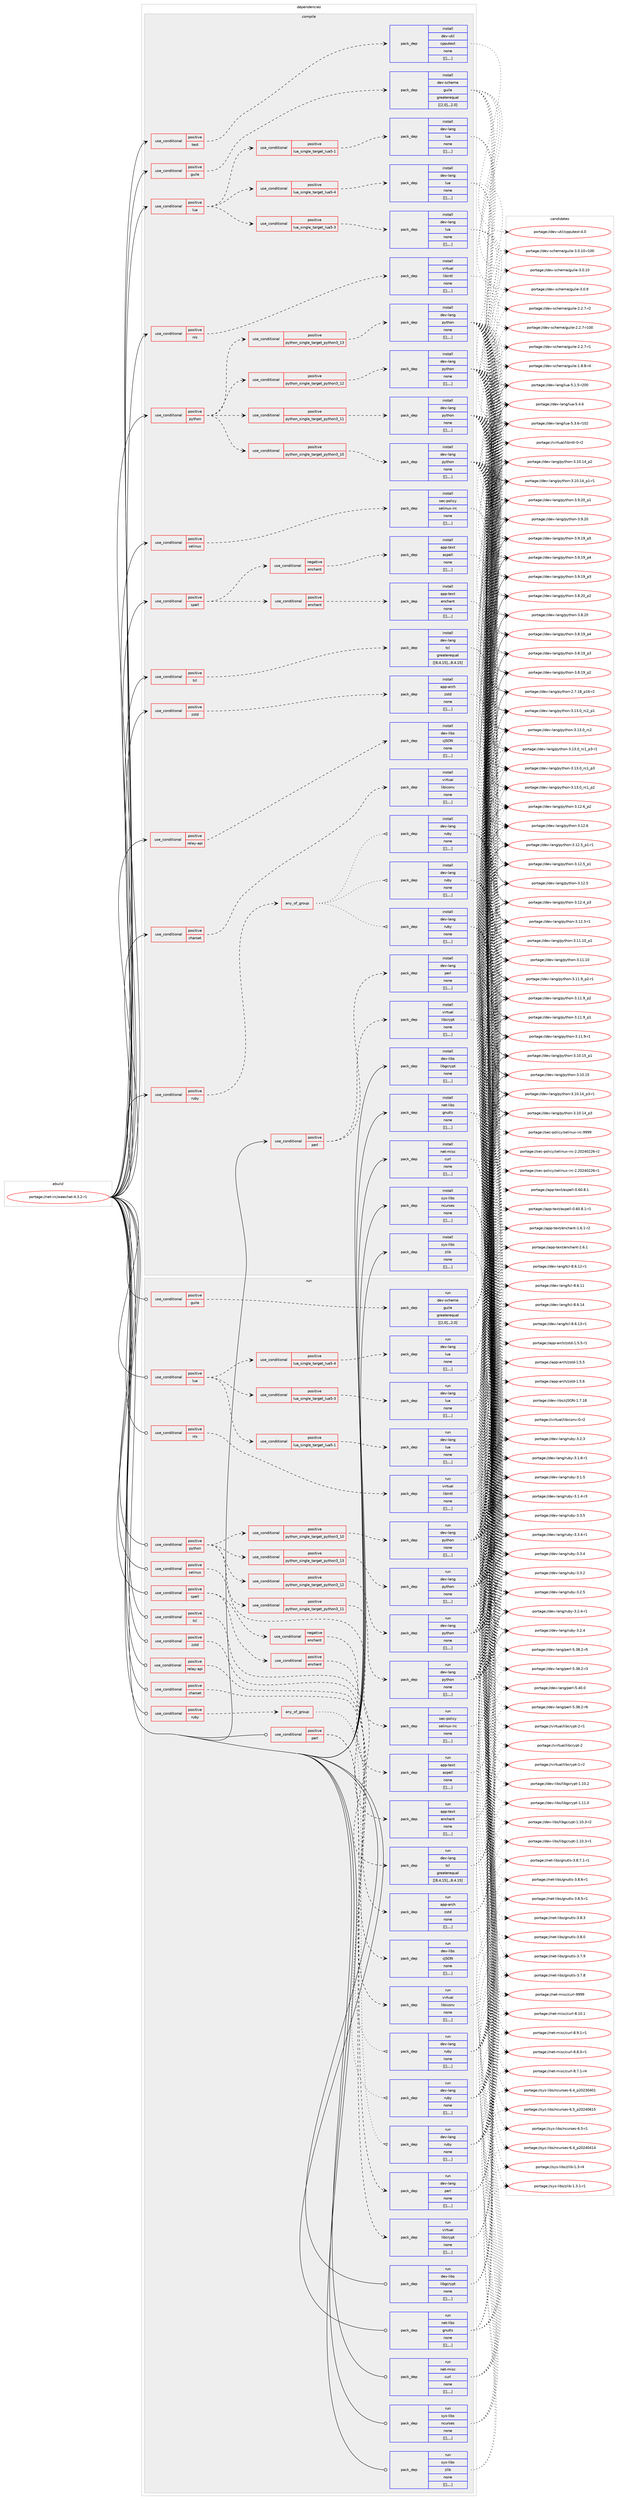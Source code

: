 digraph prolog {

# *************
# Graph options
# *************

newrank=true;
concentrate=true;
compound=true;
graph [rankdir=LR,fontname=Helvetica,fontsize=10,ranksep=1.5];#, ranksep=2.5, nodesep=0.2];
edge  [arrowhead=vee];
node  [fontname=Helvetica,fontsize=10];

# **********
# The ebuild
# **********

subgraph cluster_leftcol {
color=gray;
label=<<i>ebuild</i>>;
id [label="portage://net-irc/weechat-4.3.2-r1", color=red, width=4, href="../net-irc/weechat-4.3.2-r1.svg"];
}

# ****************
# The dependencies
# ****************

subgraph cluster_midcol {
color=gray;
label=<<i>dependencies</i>>;
subgraph cluster_compile {
fillcolor="#eeeeee";
style=filled;
label=<<i>compile</i>>;
subgraph cond97324 {
dependency369224 [label=<<TABLE BORDER="0" CELLBORDER="1" CELLSPACING="0" CELLPADDING="4"><TR><TD ROWSPAN="3" CELLPADDING="10">use_conditional</TD></TR><TR><TD>positive</TD></TR><TR><TD>charset</TD></TR></TABLE>>, shape=none, color=red];
subgraph pack269216 {
dependency369225 [label=<<TABLE BORDER="0" CELLBORDER="1" CELLSPACING="0" CELLPADDING="4" WIDTH="220"><TR><TD ROWSPAN="6" CELLPADDING="30">pack_dep</TD></TR><TR><TD WIDTH="110">install</TD></TR><TR><TD>virtual</TD></TR><TR><TD>libiconv</TD></TR><TR><TD>none</TD></TR><TR><TD>[[],,,,]</TD></TR></TABLE>>, shape=none, color=blue];
}
dependency369224:e -> dependency369225:w [weight=20,style="dashed",arrowhead="vee"];
}
id:e -> dependency369224:w [weight=20,style="solid",arrowhead="vee"];
subgraph cond97325 {
dependency369226 [label=<<TABLE BORDER="0" CELLBORDER="1" CELLSPACING="0" CELLPADDING="4"><TR><TD ROWSPAN="3" CELLPADDING="10">use_conditional</TD></TR><TR><TD>positive</TD></TR><TR><TD>guile</TD></TR></TABLE>>, shape=none, color=red];
subgraph pack269217 {
dependency369227 [label=<<TABLE BORDER="0" CELLBORDER="1" CELLSPACING="0" CELLPADDING="4" WIDTH="220"><TR><TD ROWSPAN="6" CELLPADDING="30">pack_dep</TD></TR><TR><TD WIDTH="110">install</TD></TR><TR><TD>dev-scheme</TD></TR><TR><TD>guile</TD></TR><TR><TD>greaterequal</TD></TR><TR><TD>[[2,0],,,2.0]</TD></TR></TABLE>>, shape=none, color=blue];
}
dependency369226:e -> dependency369227:w [weight=20,style="dashed",arrowhead="vee"];
}
id:e -> dependency369226:w [weight=20,style="solid",arrowhead="vee"];
subgraph cond97326 {
dependency369228 [label=<<TABLE BORDER="0" CELLBORDER="1" CELLSPACING="0" CELLPADDING="4"><TR><TD ROWSPAN="3" CELLPADDING="10">use_conditional</TD></TR><TR><TD>positive</TD></TR><TR><TD>lua</TD></TR></TABLE>>, shape=none, color=red];
subgraph cond97327 {
dependency369229 [label=<<TABLE BORDER="0" CELLBORDER="1" CELLSPACING="0" CELLPADDING="4"><TR><TD ROWSPAN="3" CELLPADDING="10">use_conditional</TD></TR><TR><TD>positive</TD></TR><TR><TD>lua_single_target_lua5-1</TD></TR></TABLE>>, shape=none, color=red];
subgraph pack269218 {
dependency369230 [label=<<TABLE BORDER="0" CELLBORDER="1" CELLSPACING="0" CELLPADDING="4" WIDTH="220"><TR><TD ROWSPAN="6" CELLPADDING="30">pack_dep</TD></TR><TR><TD WIDTH="110">install</TD></TR><TR><TD>dev-lang</TD></TR><TR><TD>lua</TD></TR><TR><TD>none</TD></TR><TR><TD>[[],,,,]</TD></TR></TABLE>>, shape=none, color=blue];
}
dependency369229:e -> dependency369230:w [weight=20,style="dashed",arrowhead="vee"];
}
dependency369228:e -> dependency369229:w [weight=20,style="dashed",arrowhead="vee"];
subgraph cond97328 {
dependency369231 [label=<<TABLE BORDER="0" CELLBORDER="1" CELLSPACING="0" CELLPADDING="4"><TR><TD ROWSPAN="3" CELLPADDING="10">use_conditional</TD></TR><TR><TD>positive</TD></TR><TR><TD>lua_single_target_lua5-3</TD></TR></TABLE>>, shape=none, color=red];
subgraph pack269219 {
dependency369232 [label=<<TABLE BORDER="0" CELLBORDER="1" CELLSPACING="0" CELLPADDING="4" WIDTH="220"><TR><TD ROWSPAN="6" CELLPADDING="30">pack_dep</TD></TR><TR><TD WIDTH="110">install</TD></TR><TR><TD>dev-lang</TD></TR><TR><TD>lua</TD></TR><TR><TD>none</TD></TR><TR><TD>[[],,,,]</TD></TR></TABLE>>, shape=none, color=blue];
}
dependency369231:e -> dependency369232:w [weight=20,style="dashed",arrowhead="vee"];
}
dependency369228:e -> dependency369231:w [weight=20,style="dashed",arrowhead="vee"];
subgraph cond97329 {
dependency369233 [label=<<TABLE BORDER="0" CELLBORDER="1" CELLSPACING="0" CELLPADDING="4"><TR><TD ROWSPAN="3" CELLPADDING="10">use_conditional</TD></TR><TR><TD>positive</TD></TR><TR><TD>lua_single_target_lua5-4</TD></TR></TABLE>>, shape=none, color=red];
subgraph pack269220 {
dependency369234 [label=<<TABLE BORDER="0" CELLBORDER="1" CELLSPACING="0" CELLPADDING="4" WIDTH="220"><TR><TD ROWSPAN="6" CELLPADDING="30">pack_dep</TD></TR><TR><TD WIDTH="110">install</TD></TR><TR><TD>dev-lang</TD></TR><TR><TD>lua</TD></TR><TR><TD>none</TD></TR><TR><TD>[[],,,,]</TD></TR></TABLE>>, shape=none, color=blue];
}
dependency369233:e -> dependency369234:w [weight=20,style="dashed",arrowhead="vee"];
}
dependency369228:e -> dependency369233:w [weight=20,style="dashed",arrowhead="vee"];
}
id:e -> dependency369228:w [weight=20,style="solid",arrowhead="vee"];
subgraph cond97330 {
dependency369235 [label=<<TABLE BORDER="0" CELLBORDER="1" CELLSPACING="0" CELLPADDING="4"><TR><TD ROWSPAN="3" CELLPADDING="10">use_conditional</TD></TR><TR><TD>positive</TD></TR><TR><TD>nls</TD></TR></TABLE>>, shape=none, color=red];
subgraph pack269221 {
dependency369236 [label=<<TABLE BORDER="0" CELLBORDER="1" CELLSPACING="0" CELLPADDING="4" WIDTH="220"><TR><TD ROWSPAN="6" CELLPADDING="30">pack_dep</TD></TR><TR><TD WIDTH="110">install</TD></TR><TR><TD>virtual</TD></TR><TR><TD>libintl</TD></TR><TR><TD>none</TD></TR><TR><TD>[[],,,,]</TD></TR></TABLE>>, shape=none, color=blue];
}
dependency369235:e -> dependency369236:w [weight=20,style="dashed",arrowhead="vee"];
}
id:e -> dependency369235:w [weight=20,style="solid",arrowhead="vee"];
subgraph cond97331 {
dependency369237 [label=<<TABLE BORDER="0" CELLBORDER="1" CELLSPACING="0" CELLPADDING="4"><TR><TD ROWSPAN="3" CELLPADDING="10">use_conditional</TD></TR><TR><TD>positive</TD></TR><TR><TD>perl</TD></TR></TABLE>>, shape=none, color=red];
subgraph pack269222 {
dependency369238 [label=<<TABLE BORDER="0" CELLBORDER="1" CELLSPACING="0" CELLPADDING="4" WIDTH="220"><TR><TD ROWSPAN="6" CELLPADDING="30">pack_dep</TD></TR><TR><TD WIDTH="110">install</TD></TR><TR><TD>dev-lang</TD></TR><TR><TD>perl</TD></TR><TR><TD>none</TD></TR><TR><TD>[[],,,,]</TD></TR></TABLE>>, shape=none, color=blue];
}
dependency369237:e -> dependency369238:w [weight=20,style="dashed",arrowhead="vee"];
subgraph pack269223 {
dependency369239 [label=<<TABLE BORDER="0" CELLBORDER="1" CELLSPACING="0" CELLPADDING="4" WIDTH="220"><TR><TD ROWSPAN="6" CELLPADDING="30">pack_dep</TD></TR><TR><TD WIDTH="110">install</TD></TR><TR><TD>virtual</TD></TR><TR><TD>libcrypt</TD></TR><TR><TD>none</TD></TR><TR><TD>[[],,,,]</TD></TR></TABLE>>, shape=none, color=blue];
}
dependency369237:e -> dependency369239:w [weight=20,style="dashed",arrowhead="vee"];
}
id:e -> dependency369237:w [weight=20,style="solid",arrowhead="vee"];
subgraph cond97332 {
dependency369240 [label=<<TABLE BORDER="0" CELLBORDER="1" CELLSPACING="0" CELLPADDING="4"><TR><TD ROWSPAN="3" CELLPADDING="10">use_conditional</TD></TR><TR><TD>positive</TD></TR><TR><TD>python</TD></TR></TABLE>>, shape=none, color=red];
subgraph cond97333 {
dependency369241 [label=<<TABLE BORDER="0" CELLBORDER="1" CELLSPACING="0" CELLPADDING="4"><TR><TD ROWSPAN="3" CELLPADDING="10">use_conditional</TD></TR><TR><TD>positive</TD></TR><TR><TD>python_single_target_python3_10</TD></TR></TABLE>>, shape=none, color=red];
subgraph pack269224 {
dependency369242 [label=<<TABLE BORDER="0" CELLBORDER="1" CELLSPACING="0" CELLPADDING="4" WIDTH="220"><TR><TD ROWSPAN="6" CELLPADDING="30">pack_dep</TD></TR><TR><TD WIDTH="110">install</TD></TR><TR><TD>dev-lang</TD></TR><TR><TD>python</TD></TR><TR><TD>none</TD></TR><TR><TD>[[],,,,]</TD></TR></TABLE>>, shape=none, color=blue];
}
dependency369241:e -> dependency369242:w [weight=20,style="dashed",arrowhead="vee"];
}
dependency369240:e -> dependency369241:w [weight=20,style="dashed",arrowhead="vee"];
subgraph cond97334 {
dependency369243 [label=<<TABLE BORDER="0" CELLBORDER="1" CELLSPACING="0" CELLPADDING="4"><TR><TD ROWSPAN="3" CELLPADDING="10">use_conditional</TD></TR><TR><TD>positive</TD></TR><TR><TD>python_single_target_python3_11</TD></TR></TABLE>>, shape=none, color=red];
subgraph pack269225 {
dependency369244 [label=<<TABLE BORDER="0" CELLBORDER="1" CELLSPACING="0" CELLPADDING="4" WIDTH="220"><TR><TD ROWSPAN="6" CELLPADDING="30">pack_dep</TD></TR><TR><TD WIDTH="110">install</TD></TR><TR><TD>dev-lang</TD></TR><TR><TD>python</TD></TR><TR><TD>none</TD></TR><TR><TD>[[],,,,]</TD></TR></TABLE>>, shape=none, color=blue];
}
dependency369243:e -> dependency369244:w [weight=20,style="dashed",arrowhead="vee"];
}
dependency369240:e -> dependency369243:w [weight=20,style="dashed",arrowhead="vee"];
subgraph cond97335 {
dependency369245 [label=<<TABLE BORDER="0" CELLBORDER="1" CELLSPACING="0" CELLPADDING="4"><TR><TD ROWSPAN="3" CELLPADDING="10">use_conditional</TD></TR><TR><TD>positive</TD></TR><TR><TD>python_single_target_python3_12</TD></TR></TABLE>>, shape=none, color=red];
subgraph pack269226 {
dependency369246 [label=<<TABLE BORDER="0" CELLBORDER="1" CELLSPACING="0" CELLPADDING="4" WIDTH="220"><TR><TD ROWSPAN="6" CELLPADDING="30">pack_dep</TD></TR><TR><TD WIDTH="110">install</TD></TR><TR><TD>dev-lang</TD></TR><TR><TD>python</TD></TR><TR><TD>none</TD></TR><TR><TD>[[],,,,]</TD></TR></TABLE>>, shape=none, color=blue];
}
dependency369245:e -> dependency369246:w [weight=20,style="dashed",arrowhead="vee"];
}
dependency369240:e -> dependency369245:w [weight=20,style="dashed",arrowhead="vee"];
subgraph cond97336 {
dependency369247 [label=<<TABLE BORDER="0" CELLBORDER="1" CELLSPACING="0" CELLPADDING="4"><TR><TD ROWSPAN="3" CELLPADDING="10">use_conditional</TD></TR><TR><TD>positive</TD></TR><TR><TD>python_single_target_python3_13</TD></TR></TABLE>>, shape=none, color=red];
subgraph pack269227 {
dependency369248 [label=<<TABLE BORDER="0" CELLBORDER="1" CELLSPACING="0" CELLPADDING="4" WIDTH="220"><TR><TD ROWSPAN="6" CELLPADDING="30">pack_dep</TD></TR><TR><TD WIDTH="110">install</TD></TR><TR><TD>dev-lang</TD></TR><TR><TD>python</TD></TR><TR><TD>none</TD></TR><TR><TD>[[],,,,]</TD></TR></TABLE>>, shape=none, color=blue];
}
dependency369247:e -> dependency369248:w [weight=20,style="dashed",arrowhead="vee"];
}
dependency369240:e -> dependency369247:w [weight=20,style="dashed",arrowhead="vee"];
}
id:e -> dependency369240:w [weight=20,style="solid",arrowhead="vee"];
subgraph cond97337 {
dependency369249 [label=<<TABLE BORDER="0" CELLBORDER="1" CELLSPACING="0" CELLPADDING="4"><TR><TD ROWSPAN="3" CELLPADDING="10">use_conditional</TD></TR><TR><TD>positive</TD></TR><TR><TD>relay-api</TD></TR></TABLE>>, shape=none, color=red];
subgraph pack269228 {
dependency369250 [label=<<TABLE BORDER="0" CELLBORDER="1" CELLSPACING="0" CELLPADDING="4" WIDTH="220"><TR><TD ROWSPAN="6" CELLPADDING="30">pack_dep</TD></TR><TR><TD WIDTH="110">install</TD></TR><TR><TD>dev-libs</TD></TR><TR><TD>cJSON</TD></TR><TR><TD>none</TD></TR><TR><TD>[[],,,,]</TD></TR></TABLE>>, shape=none, color=blue];
}
dependency369249:e -> dependency369250:w [weight=20,style="dashed",arrowhead="vee"];
}
id:e -> dependency369249:w [weight=20,style="solid",arrowhead="vee"];
subgraph cond97338 {
dependency369251 [label=<<TABLE BORDER="0" CELLBORDER="1" CELLSPACING="0" CELLPADDING="4"><TR><TD ROWSPAN="3" CELLPADDING="10">use_conditional</TD></TR><TR><TD>positive</TD></TR><TR><TD>ruby</TD></TR></TABLE>>, shape=none, color=red];
subgraph any2499 {
dependency369252 [label=<<TABLE BORDER="0" CELLBORDER="1" CELLSPACING="0" CELLPADDING="4"><TR><TD CELLPADDING="10">any_of_group</TD></TR></TABLE>>, shape=none, color=red];subgraph pack269229 {
dependency369253 [label=<<TABLE BORDER="0" CELLBORDER="1" CELLSPACING="0" CELLPADDING="4" WIDTH="220"><TR><TD ROWSPAN="6" CELLPADDING="30">pack_dep</TD></TR><TR><TD WIDTH="110">install</TD></TR><TR><TD>dev-lang</TD></TR><TR><TD>ruby</TD></TR><TR><TD>none</TD></TR><TR><TD>[[],,,,]</TD></TR></TABLE>>, shape=none, color=blue];
}
dependency369252:e -> dependency369253:w [weight=20,style="dotted",arrowhead="oinv"];
subgraph pack269230 {
dependency369254 [label=<<TABLE BORDER="0" CELLBORDER="1" CELLSPACING="0" CELLPADDING="4" WIDTH="220"><TR><TD ROWSPAN="6" CELLPADDING="30">pack_dep</TD></TR><TR><TD WIDTH="110">install</TD></TR><TR><TD>dev-lang</TD></TR><TR><TD>ruby</TD></TR><TR><TD>none</TD></TR><TR><TD>[[],,,,]</TD></TR></TABLE>>, shape=none, color=blue];
}
dependency369252:e -> dependency369254:w [weight=20,style="dotted",arrowhead="oinv"];
subgraph pack269231 {
dependency369255 [label=<<TABLE BORDER="0" CELLBORDER="1" CELLSPACING="0" CELLPADDING="4" WIDTH="220"><TR><TD ROWSPAN="6" CELLPADDING="30">pack_dep</TD></TR><TR><TD WIDTH="110">install</TD></TR><TR><TD>dev-lang</TD></TR><TR><TD>ruby</TD></TR><TR><TD>none</TD></TR><TR><TD>[[],,,,]</TD></TR></TABLE>>, shape=none, color=blue];
}
dependency369252:e -> dependency369255:w [weight=20,style="dotted",arrowhead="oinv"];
}
dependency369251:e -> dependency369252:w [weight=20,style="dashed",arrowhead="vee"];
}
id:e -> dependency369251:w [weight=20,style="solid",arrowhead="vee"];
subgraph cond97339 {
dependency369256 [label=<<TABLE BORDER="0" CELLBORDER="1" CELLSPACING="0" CELLPADDING="4"><TR><TD ROWSPAN="3" CELLPADDING="10">use_conditional</TD></TR><TR><TD>positive</TD></TR><TR><TD>selinux</TD></TR></TABLE>>, shape=none, color=red];
subgraph pack269232 {
dependency369257 [label=<<TABLE BORDER="0" CELLBORDER="1" CELLSPACING="0" CELLPADDING="4" WIDTH="220"><TR><TD ROWSPAN="6" CELLPADDING="30">pack_dep</TD></TR><TR><TD WIDTH="110">install</TD></TR><TR><TD>sec-policy</TD></TR><TR><TD>selinux-irc</TD></TR><TR><TD>none</TD></TR><TR><TD>[[],,,,]</TD></TR></TABLE>>, shape=none, color=blue];
}
dependency369256:e -> dependency369257:w [weight=20,style="dashed",arrowhead="vee"];
}
id:e -> dependency369256:w [weight=20,style="solid",arrowhead="vee"];
subgraph cond97340 {
dependency369258 [label=<<TABLE BORDER="0" CELLBORDER="1" CELLSPACING="0" CELLPADDING="4"><TR><TD ROWSPAN="3" CELLPADDING="10">use_conditional</TD></TR><TR><TD>positive</TD></TR><TR><TD>spell</TD></TR></TABLE>>, shape=none, color=red];
subgraph cond97341 {
dependency369259 [label=<<TABLE BORDER="0" CELLBORDER="1" CELLSPACING="0" CELLPADDING="4"><TR><TD ROWSPAN="3" CELLPADDING="10">use_conditional</TD></TR><TR><TD>positive</TD></TR><TR><TD>enchant</TD></TR></TABLE>>, shape=none, color=red];
subgraph pack269233 {
dependency369260 [label=<<TABLE BORDER="0" CELLBORDER="1" CELLSPACING="0" CELLPADDING="4" WIDTH="220"><TR><TD ROWSPAN="6" CELLPADDING="30">pack_dep</TD></TR><TR><TD WIDTH="110">install</TD></TR><TR><TD>app-text</TD></TR><TR><TD>enchant</TD></TR><TR><TD>none</TD></TR><TR><TD>[[],,,,]</TD></TR></TABLE>>, shape=none, color=blue];
}
dependency369259:e -> dependency369260:w [weight=20,style="dashed",arrowhead="vee"];
}
dependency369258:e -> dependency369259:w [weight=20,style="dashed",arrowhead="vee"];
subgraph cond97342 {
dependency369261 [label=<<TABLE BORDER="0" CELLBORDER="1" CELLSPACING="0" CELLPADDING="4"><TR><TD ROWSPAN="3" CELLPADDING="10">use_conditional</TD></TR><TR><TD>negative</TD></TR><TR><TD>enchant</TD></TR></TABLE>>, shape=none, color=red];
subgraph pack269234 {
dependency369262 [label=<<TABLE BORDER="0" CELLBORDER="1" CELLSPACING="0" CELLPADDING="4" WIDTH="220"><TR><TD ROWSPAN="6" CELLPADDING="30">pack_dep</TD></TR><TR><TD WIDTH="110">install</TD></TR><TR><TD>app-text</TD></TR><TR><TD>aspell</TD></TR><TR><TD>none</TD></TR><TR><TD>[[],,,,]</TD></TR></TABLE>>, shape=none, color=blue];
}
dependency369261:e -> dependency369262:w [weight=20,style="dashed",arrowhead="vee"];
}
dependency369258:e -> dependency369261:w [weight=20,style="dashed",arrowhead="vee"];
}
id:e -> dependency369258:w [weight=20,style="solid",arrowhead="vee"];
subgraph cond97343 {
dependency369263 [label=<<TABLE BORDER="0" CELLBORDER="1" CELLSPACING="0" CELLPADDING="4"><TR><TD ROWSPAN="3" CELLPADDING="10">use_conditional</TD></TR><TR><TD>positive</TD></TR><TR><TD>tcl</TD></TR></TABLE>>, shape=none, color=red];
subgraph pack269235 {
dependency369264 [label=<<TABLE BORDER="0" CELLBORDER="1" CELLSPACING="0" CELLPADDING="4" WIDTH="220"><TR><TD ROWSPAN="6" CELLPADDING="30">pack_dep</TD></TR><TR><TD WIDTH="110">install</TD></TR><TR><TD>dev-lang</TD></TR><TR><TD>tcl</TD></TR><TR><TD>greaterequal</TD></TR><TR><TD>[[8,4,15],,,8.4.15]</TD></TR></TABLE>>, shape=none, color=blue];
}
dependency369263:e -> dependency369264:w [weight=20,style="dashed",arrowhead="vee"];
}
id:e -> dependency369263:w [weight=20,style="solid",arrowhead="vee"];
subgraph cond97344 {
dependency369265 [label=<<TABLE BORDER="0" CELLBORDER="1" CELLSPACING="0" CELLPADDING="4"><TR><TD ROWSPAN="3" CELLPADDING="10">use_conditional</TD></TR><TR><TD>positive</TD></TR><TR><TD>test</TD></TR></TABLE>>, shape=none, color=red];
subgraph pack269236 {
dependency369266 [label=<<TABLE BORDER="0" CELLBORDER="1" CELLSPACING="0" CELLPADDING="4" WIDTH="220"><TR><TD ROWSPAN="6" CELLPADDING="30">pack_dep</TD></TR><TR><TD WIDTH="110">install</TD></TR><TR><TD>dev-util</TD></TR><TR><TD>cpputest</TD></TR><TR><TD>none</TD></TR><TR><TD>[[],,,,]</TD></TR></TABLE>>, shape=none, color=blue];
}
dependency369265:e -> dependency369266:w [weight=20,style="dashed",arrowhead="vee"];
}
id:e -> dependency369265:w [weight=20,style="solid",arrowhead="vee"];
subgraph cond97345 {
dependency369267 [label=<<TABLE BORDER="0" CELLBORDER="1" CELLSPACING="0" CELLPADDING="4"><TR><TD ROWSPAN="3" CELLPADDING="10">use_conditional</TD></TR><TR><TD>positive</TD></TR><TR><TD>zstd</TD></TR></TABLE>>, shape=none, color=red];
subgraph pack269237 {
dependency369268 [label=<<TABLE BORDER="0" CELLBORDER="1" CELLSPACING="0" CELLPADDING="4" WIDTH="220"><TR><TD ROWSPAN="6" CELLPADDING="30">pack_dep</TD></TR><TR><TD WIDTH="110">install</TD></TR><TR><TD>app-arch</TD></TR><TR><TD>zstd</TD></TR><TR><TD>none</TD></TR><TR><TD>[[],,,,]</TD></TR></TABLE>>, shape=none, color=blue];
}
dependency369267:e -> dependency369268:w [weight=20,style="dashed",arrowhead="vee"];
}
id:e -> dependency369267:w [weight=20,style="solid",arrowhead="vee"];
subgraph pack269238 {
dependency369269 [label=<<TABLE BORDER="0" CELLBORDER="1" CELLSPACING="0" CELLPADDING="4" WIDTH="220"><TR><TD ROWSPAN="6" CELLPADDING="30">pack_dep</TD></TR><TR><TD WIDTH="110">install</TD></TR><TR><TD>dev-libs</TD></TR><TR><TD>libgcrypt</TD></TR><TR><TD>none</TD></TR><TR><TD>[[],,,,]</TD></TR></TABLE>>, shape=none, color=blue];
}
id:e -> dependency369269:w [weight=20,style="solid",arrowhead="vee"];
subgraph pack269239 {
dependency369270 [label=<<TABLE BORDER="0" CELLBORDER="1" CELLSPACING="0" CELLPADDING="4" WIDTH="220"><TR><TD ROWSPAN="6" CELLPADDING="30">pack_dep</TD></TR><TR><TD WIDTH="110">install</TD></TR><TR><TD>net-libs</TD></TR><TR><TD>gnutls</TD></TR><TR><TD>none</TD></TR><TR><TD>[[],,,,]</TD></TR></TABLE>>, shape=none, color=blue];
}
id:e -> dependency369270:w [weight=20,style="solid",arrowhead="vee"];
subgraph pack269240 {
dependency369271 [label=<<TABLE BORDER="0" CELLBORDER="1" CELLSPACING="0" CELLPADDING="4" WIDTH="220"><TR><TD ROWSPAN="6" CELLPADDING="30">pack_dep</TD></TR><TR><TD WIDTH="110">install</TD></TR><TR><TD>net-misc</TD></TR><TR><TD>curl</TD></TR><TR><TD>none</TD></TR><TR><TD>[[],,,,]</TD></TR></TABLE>>, shape=none, color=blue];
}
id:e -> dependency369271:w [weight=20,style="solid",arrowhead="vee"];
subgraph pack269241 {
dependency369272 [label=<<TABLE BORDER="0" CELLBORDER="1" CELLSPACING="0" CELLPADDING="4" WIDTH="220"><TR><TD ROWSPAN="6" CELLPADDING="30">pack_dep</TD></TR><TR><TD WIDTH="110">install</TD></TR><TR><TD>sys-libs</TD></TR><TR><TD>ncurses</TD></TR><TR><TD>none</TD></TR><TR><TD>[[],,,,]</TD></TR></TABLE>>, shape=none, color=blue];
}
id:e -> dependency369272:w [weight=20,style="solid",arrowhead="vee"];
subgraph pack269242 {
dependency369273 [label=<<TABLE BORDER="0" CELLBORDER="1" CELLSPACING="0" CELLPADDING="4" WIDTH="220"><TR><TD ROWSPAN="6" CELLPADDING="30">pack_dep</TD></TR><TR><TD WIDTH="110">install</TD></TR><TR><TD>sys-libs</TD></TR><TR><TD>zlib</TD></TR><TR><TD>none</TD></TR><TR><TD>[[],,,,]</TD></TR></TABLE>>, shape=none, color=blue];
}
id:e -> dependency369273:w [weight=20,style="solid",arrowhead="vee"];
}
subgraph cluster_compileandrun {
fillcolor="#eeeeee";
style=filled;
label=<<i>compile and run</i>>;
}
subgraph cluster_run {
fillcolor="#eeeeee";
style=filled;
label=<<i>run</i>>;
subgraph cond97346 {
dependency369274 [label=<<TABLE BORDER="0" CELLBORDER="1" CELLSPACING="0" CELLPADDING="4"><TR><TD ROWSPAN="3" CELLPADDING="10">use_conditional</TD></TR><TR><TD>positive</TD></TR><TR><TD>charset</TD></TR></TABLE>>, shape=none, color=red];
subgraph pack269243 {
dependency369275 [label=<<TABLE BORDER="0" CELLBORDER="1" CELLSPACING="0" CELLPADDING="4" WIDTH="220"><TR><TD ROWSPAN="6" CELLPADDING="30">pack_dep</TD></TR><TR><TD WIDTH="110">run</TD></TR><TR><TD>virtual</TD></TR><TR><TD>libiconv</TD></TR><TR><TD>none</TD></TR><TR><TD>[[],,,,]</TD></TR></TABLE>>, shape=none, color=blue];
}
dependency369274:e -> dependency369275:w [weight=20,style="dashed",arrowhead="vee"];
}
id:e -> dependency369274:w [weight=20,style="solid",arrowhead="odot"];
subgraph cond97347 {
dependency369276 [label=<<TABLE BORDER="0" CELLBORDER="1" CELLSPACING="0" CELLPADDING="4"><TR><TD ROWSPAN="3" CELLPADDING="10">use_conditional</TD></TR><TR><TD>positive</TD></TR><TR><TD>guile</TD></TR></TABLE>>, shape=none, color=red];
subgraph pack269244 {
dependency369277 [label=<<TABLE BORDER="0" CELLBORDER="1" CELLSPACING="0" CELLPADDING="4" WIDTH="220"><TR><TD ROWSPAN="6" CELLPADDING="30">pack_dep</TD></TR><TR><TD WIDTH="110">run</TD></TR><TR><TD>dev-scheme</TD></TR><TR><TD>guile</TD></TR><TR><TD>greaterequal</TD></TR><TR><TD>[[2,0],,,2.0]</TD></TR></TABLE>>, shape=none, color=blue];
}
dependency369276:e -> dependency369277:w [weight=20,style="dashed",arrowhead="vee"];
}
id:e -> dependency369276:w [weight=20,style="solid",arrowhead="odot"];
subgraph cond97348 {
dependency369278 [label=<<TABLE BORDER="0" CELLBORDER="1" CELLSPACING="0" CELLPADDING="4"><TR><TD ROWSPAN="3" CELLPADDING="10">use_conditional</TD></TR><TR><TD>positive</TD></TR><TR><TD>lua</TD></TR></TABLE>>, shape=none, color=red];
subgraph cond97349 {
dependency369279 [label=<<TABLE BORDER="0" CELLBORDER="1" CELLSPACING="0" CELLPADDING="4"><TR><TD ROWSPAN="3" CELLPADDING="10">use_conditional</TD></TR><TR><TD>positive</TD></TR><TR><TD>lua_single_target_lua5-1</TD></TR></TABLE>>, shape=none, color=red];
subgraph pack269245 {
dependency369280 [label=<<TABLE BORDER="0" CELLBORDER="1" CELLSPACING="0" CELLPADDING="4" WIDTH="220"><TR><TD ROWSPAN="6" CELLPADDING="30">pack_dep</TD></TR><TR><TD WIDTH="110">run</TD></TR><TR><TD>dev-lang</TD></TR><TR><TD>lua</TD></TR><TR><TD>none</TD></TR><TR><TD>[[],,,,]</TD></TR></TABLE>>, shape=none, color=blue];
}
dependency369279:e -> dependency369280:w [weight=20,style="dashed",arrowhead="vee"];
}
dependency369278:e -> dependency369279:w [weight=20,style="dashed",arrowhead="vee"];
subgraph cond97350 {
dependency369281 [label=<<TABLE BORDER="0" CELLBORDER="1" CELLSPACING="0" CELLPADDING="4"><TR><TD ROWSPAN="3" CELLPADDING="10">use_conditional</TD></TR><TR><TD>positive</TD></TR><TR><TD>lua_single_target_lua5-3</TD></TR></TABLE>>, shape=none, color=red];
subgraph pack269246 {
dependency369282 [label=<<TABLE BORDER="0" CELLBORDER="1" CELLSPACING="0" CELLPADDING="4" WIDTH="220"><TR><TD ROWSPAN="6" CELLPADDING="30">pack_dep</TD></TR><TR><TD WIDTH="110">run</TD></TR><TR><TD>dev-lang</TD></TR><TR><TD>lua</TD></TR><TR><TD>none</TD></TR><TR><TD>[[],,,,]</TD></TR></TABLE>>, shape=none, color=blue];
}
dependency369281:e -> dependency369282:w [weight=20,style="dashed",arrowhead="vee"];
}
dependency369278:e -> dependency369281:w [weight=20,style="dashed",arrowhead="vee"];
subgraph cond97351 {
dependency369283 [label=<<TABLE BORDER="0" CELLBORDER="1" CELLSPACING="0" CELLPADDING="4"><TR><TD ROWSPAN="3" CELLPADDING="10">use_conditional</TD></TR><TR><TD>positive</TD></TR><TR><TD>lua_single_target_lua5-4</TD></TR></TABLE>>, shape=none, color=red];
subgraph pack269247 {
dependency369284 [label=<<TABLE BORDER="0" CELLBORDER="1" CELLSPACING="0" CELLPADDING="4" WIDTH="220"><TR><TD ROWSPAN="6" CELLPADDING="30">pack_dep</TD></TR><TR><TD WIDTH="110">run</TD></TR><TR><TD>dev-lang</TD></TR><TR><TD>lua</TD></TR><TR><TD>none</TD></TR><TR><TD>[[],,,,]</TD></TR></TABLE>>, shape=none, color=blue];
}
dependency369283:e -> dependency369284:w [weight=20,style="dashed",arrowhead="vee"];
}
dependency369278:e -> dependency369283:w [weight=20,style="dashed",arrowhead="vee"];
}
id:e -> dependency369278:w [weight=20,style="solid",arrowhead="odot"];
subgraph cond97352 {
dependency369285 [label=<<TABLE BORDER="0" CELLBORDER="1" CELLSPACING="0" CELLPADDING="4"><TR><TD ROWSPAN="3" CELLPADDING="10">use_conditional</TD></TR><TR><TD>positive</TD></TR><TR><TD>nls</TD></TR></TABLE>>, shape=none, color=red];
subgraph pack269248 {
dependency369286 [label=<<TABLE BORDER="0" CELLBORDER="1" CELLSPACING="0" CELLPADDING="4" WIDTH="220"><TR><TD ROWSPAN="6" CELLPADDING="30">pack_dep</TD></TR><TR><TD WIDTH="110">run</TD></TR><TR><TD>virtual</TD></TR><TR><TD>libintl</TD></TR><TR><TD>none</TD></TR><TR><TD>[[],,,,]</TD></TR></TABLE>>, shape=none, color=blue];
}
dependency369285:e -> dependency369286:w [weight=20,style="dashed",arrowhead="vee"];
}
id:e -> dependency369285:w [weight=20,style="solid",arrowhead="odot"];
subgraph cond97353 {
dependency369287 [label=<<TABLE BORDER="0" CELLBORDER="1" CELLSPACING="0" CELLPADDING="4"><TR><TD ROWSPAN="3" CELLPADDING="10">use_conditional</TD></TR><TR><TD>positive</TD></TR><TR><TD>perl</TD></TR></TABLE>>, shape=none, color=red];
subgraph pack269249 {
dependency369288 [label=<<TABLE BORDER="0" CELLBORDER="1" CELLSPACING="0" CELLPADDING="4" WIDTH="220"><TR><TD ROWSPAN="6" CELLPADDING="30">pack_dep</TD></TR><TR><TD WIDTH="110">run</TD></TR><TR><TD>dev-lang</TD></TR><TR><TD>perl</TD></TR><TR><TD>none</TD></TR><TR><TD>[[],,,,]</TD></TR></TABLE>>, shape=none, color=blue];
}
dependency369287:e -> dependency369288:w [weight=20,style="dashed",arrowhead="vee"];
subgraph pack269250 {
dependency369289 [label=<<TABLE BORDER="0" CELLBORDER="1" CELLSPACING="0" CELLPADDING="4" WIDTH="220"><TR><TD ROWSPAN="6" CELLPADDING="30">pack_dep</TD></TR><TR><TD WIDTH="110">run</TD></TR><TR><TD>virtual</TD></TR><TR><TD>libcrypt</TD></TR><TR><TD>none</TD></TR><TR><TD>[[],,,,]</TD></TR></TABLE>>, shape=none, color=blue];
}
dependency369287:e -> dependency369289:w [weight=20,style="dashed",arrowhead="vee"];
}
id:e -> dependency369287:w [weight=20,style="solid",arrowhead="odot"];
subgraph cond97354 {
dependency369290 [label=<<TABLE BORDER="0" CELLBORDER="1" CELLSPACING="0" CELLPADDING="4"><TR><TD ROWSPAN="3" CELLPADDING="10">use_conditional</TD></TR><TR><TD>positive</TD></TR><TR><TD>python</TD></TR></TABLE>>, shape=none, color=red];
subgraph cond97355 {
dependency369291 [label=<<TABLE BORDER="0" CELLBORDER="1" CELLSPACING="0" CELLPADDING="4"><TR><TD ROWSPAN="3" CELLPADDING="10">use_conditional</TD></TR><TR><TD>positive</TD></TR><TR><TD>python_single_target_python3_10</TD></TR></TABLE>>, shape=none, color=red];
subgraph pack269251 {
dependency369292 [label=<<TABLE BORDER="0" CELLBORDER="1" CELLSPACING="0" CELLPADDING="4" WIDTH="220"><TR><TD ROWSPAN="6" CELLPADDING="30">pack_dep</TD></TR><TR><TD WIDTH="110">run</TD></TR><TR><TD>dev-lang</TD></TR><TR><TD>python</TD></TR><TR><TD>none</TD></TR><TR><TD>[[],,,,]</TD></TR></TABLE>>, shape=none, color=blue];
}
dependency369291:e -> dependency369292:w [weight=20,style="dashed",arrowhead="vee"];
}
dependency369290:e -> dependency369291:w [weight=20,style="dashed",arrowhead="vee"];
subgraph cond97356 {
dependency369293 [label=<<TABLE BORDER="0" CELLBORDER="1" CELLSPACING="0" CELLPADDING="4"><TR><TD ROWSPAN="3" CELLPADDING="10">use_conditional</TD></TR><TR><TD>positive</TD></TR><TR><TD>python_single_target_python3_11</TD></TR></TABLE>>, shape=none, color=red];
subgraph pack269252 {
dependency369294 [label=<<TABLE BORDER="0" CELLBORDER="1" CELLSPACING="0" CELLPADDING="4" WIDTH="220"><TR><TD ROWSPAN="6" CELLPADDING="30">pack_dep</TD></TR><TR><TD WIDTH="110">run</TD></TR><TR><TD>dev-lang</TD></TR><TR><TD>python</TD></TR><TR><TD>none</TD></TR><TR><TD>[[],,,,]</TD></TR></TABLE>>, shape=none, color=blue];
}
dependency369293:e -> dependency369294:w [weight=20,style="dashed",arrowhead="vee"];
}
dependency369290:e -> dependency369293:w [weight=20,style="dashed",arrowhead="vee"];
subgraph cond97357 {
dependency369295 [label=<<TABLE BORDER="0" CELLBORDER="1" CELLSPACING="0" CELLPADDING="4"><TR><TD ROWSPAN="3" CELLPADDING="10">use_conditional</TD></TR><TR><TD>positive</TD></TR><TR><TD>python_single_target_python3_12</TD></TR></TABLE>>, shape=none, color=red];
subgraph pack269253 {
dependency369296 [label=<<TABLE BORDER="0" CELLBORDER="1" CELLSPACING="0" CELLPADDING="4" WIDTH="220"><TR><TD ROWSPAN="6" CELLPADDING="30">pack_dep</TD></TR><TR><TD WIDTH="110">run</TD></TR><TR><TD>dev-lang</TD></TR><TR><TD>python</TD></TR><TR><TD>none</TD></TR><TR><TD>[[],,,,]</TD></TR></TABLE>>, shape=none, color=blue];
}
dependency369295:e -> dependency369296:w [weight=20,style="dashed",arrowhead="vee"];
}
dependency369290:e -> dependency369295:w [weight=20,style="dashed",arrowhead="vee"];
subgraph cond97358 {
dependency369297 [label=<<TABLE BORDER="0" CELLBORDER="1" CELLSPACING="0" CELLPADDING="4"><TR><TD ROWSPAN="3" CELLPADDING="10">use_conditional</TD></TR><TR><TD>positive</TD></TR><TR><TD>python_single_target_python3_13</TD></TR></TABLE>>, shape=none, color=red];
subgraph pack269254 {
dependency369298 [label=<<TABLE BORDER="0" CELLBORDER="1" CELLSPACING="0" CELLPADDING="4" WIDTH="220"><TR><TD ROWSPAN="6" CELLPADDING="30">pack_dep</TD></TR><TR><TD WIDTH="110">run</TD></TR><TR><TD>dev-lang</TD></TR><TR><TD>python</TD></TR><TR><TD>none</TD></TR><TR><TD>[[],,,,]</TD></TR></TABLE>>, shape=none, color=blue];
}
dependency369297:e -> dependency369298:w [weight=20,style="dashed",arrowhead="vee"];
}
dependency369290:e -> dependency369297:w [weight=20,style="dashed",arrowhead="vee"];
}
id:e -> dependency369290:w [weight=20,style="solid",arrowhead="odot"];
subgraph cond97359 {
dependency369299 [label=<<TABLE BORDER="0" CELLBORDER="1" CELLSPACING="0" CELLPADDING="4"><TR><TD ROWSPAN="3" CELLPADDING="10">use_conditional</TD></TR><TR><TD>positive</TD></TR><TR><TD>relay-api</TD></TR></TABLE>>, shape=none, color=red];
subgraph pack269255 {
dependency369300 [label=<<TABLE BORDER="0" CELLBORDER="1" CELLSPACING="0" CELLPADDING="4" WIDTH="220"><TR><TD ROWSPAN="6" CELLPADDING="30">pack_dep</TD></TR><TR><TD WIDTH="110">run</TD></TR><TR><TD>dev-libs</TD></TR><TR><TD>cJSON</TD></TR><TR><TD>none</TD></TR><TR><TD>[[],,,,]</TD></TR></TABLE>>, shape=none, color=blue];
}
dependency369299:e -> dependency369300:w [weight=20,style="dashed",arrowhead="vee"];
}
id:e -> dependency369299:w [weight=20,style="solid",arrowhead="odot"];
subgraph cond97360 {
dependency369301 [label=<<TABLE BORDER="0" CELLBORDER="1" CELLSPACING="0" CELLPADDING="4"><TR><TD ROWSPAN="3" CELLPADDING="10">use_conditional</TD></TR><TR><TD>positive</TD></TR><TR><TD>ruby</TD></TR></TABLE>>, shape=none, color=red];
subgraph any2500 {
dependency369302 [label=<<TABLE BORDER="0" CELLBORDER="1" CELLSPACING="0" CELLPADDING="4"><TR><TD CELLPADDING="10">any_of_group</TD></TR></TABLE>>, shape=none, color=red];subgraph pack269256 {
dependency369303 [label=<<TABLE BORDER="0" CELLBORDER="1" CELLSPACING="0" CELLPADDING="4" WIDTH="220"><TR><TD ROWSPAN="6" CELLPADDING="30">pack_dep</TD></TR><TR><TD WIDTH="110">run</TD></TR><TR><TD>dev-lang</TD></TR><TR><TD>ruby</TD></TR><TR><TD>none</TD></TR><TR><TD>[[],,,,]</TD></TR></TABLE>>, shape=none, color=blue];
}
dependency369302:e -> dependency369303:w [weight=20,style="dotted",arrowhead="oinv"];
subgraph pack269257 {
dependency369304 [label=<<TABLE BORDER="0" CELLBORDER="1" CELLSPACING="0" CELLPADDING="4" WIDTH="220"><TR><TD ROWSPAN="6" CELLPADDING="30">pack_dep</TD></TR><TR><TD WIDTH="110">run</TD></TR><TR><TD>dev-lang</TD></TR><TR><TD>ruby</TD></TR><TR><TD>none</TD></TR><TR><TD>[[],,,,]</TD></TR></TABLE>>, shape=none, color=blue];
}
dependency369302:e -> dependency369304:w [weight=20,style="dotted",arrowhead="oinv"];
subgraph pack269258 {
dependency369305 [label=<<TABLE BORDER="0" CELLBORDER="1" CELLSPACING="0" CELLPADDING="4" WIDTH="220"><TR><TD ROWSPAN="6" CELLPADDING="30">pack_dep</TD></TR><TR><TD WIDTH="110">run</TD></TR><TR><TD>dev-lang</TD></TR><TR><TD>ruby</TD></TR><TR><TD>none</TD></TR><TR><TD>[[],,,,]</TD></TR></TABLE>>, shape=none, color=blue];
}
dependency369302:e -> dependency369305:w [weight=20,style="dotted",arrowhead="oinv"];
}
dependency369301:e -> dependency369302:w [weight=20,style="dashed",arrowhead="vee"];
}
id:e -> dependency369301:w [weight=20,style="solid",arrowhead="odot"];
subgraph cond97361 {
dependency369306 [label=<<TABLE BORDER="0" CELLBORDER="1" CELLSPACING="0" CELLPADDING="4"><TR><TD ROWSPAN="3" CELLPADDING="10">use_conditional</TD></TR><TR><TD>positive</TD></TR><TR><TD>selinux</TD></TR></TABLE>>, shape=none, color=red];
subgraph pack269259 {
dependency369307 [label=<<TABLE BORDER="0" CELLBORDER="1" CELLSPACING="0" CELLPADDING="4" WIDTH="220"><TR><TD ROWSPAN="6" CELLPADDING="30">pack_dep</TD></TR><TR><TD WIDTH="110">run</TD></TR><TR><TD>sec-policy</TD></TR><TR><TD>selinux-irc</TD></TR><TR><TD>none</TD></TR><TR><TD>[[],,,,]</TD></TR></TABLE>>, shape=none, color=blue];
}
dependency369306:e -> dependency369307:w [weight=20,style="dashed",arrowhead="vee"];
}
id:e -> dependency369306:w [weight=20,style="solid",arrowhead="odot"];
subgraph cond97362 {
dependency369308 [label=<<TABLE BORDER="0" CELLBORDER="1" CELLSPACING="0" CELLPADDING="4"><TR><TD ROWSPAN="3" CELLPADDING="10">use_conditional</TD></TR><TR><TD>positive</TD></TR><TR><TD>spell</TD></TR></TABLE>>, shape=none, color=red];
subgraph cond97363 {
dependency369309 [label=<<TABLE BORDER="0" CELLBORDER="1" CELLSPACING="0" CELLPADDING="4"><TR><TD ROWSPAN="3" CELLPADDING="10">use_conditional</TD></TR><TR><TD>positive</TD></TR><TR><TD>enchant</TD></TR></TABLE>>, shape=none, color=red];
subgraph pack269260 {
dependency369310 [label=<<TABLE BORDER="0" CELLBORDER="1" CELLSPACING="0" CELLPADDING="4" WIDTH="220"><TR><TD ROWSPAN="6" CELLPADDING="30">pack_dep</TD></TR><TR><TD WIDTH="110">run</TD></TR><TR><TD>app-text</TD></TR><TR><TD>enchant</TD></TR><TR><TD>none</TD></TR><TR><TD>[[],,,,]</TD></TR></TABLE>>, shape=none, color=blue];
}
dependency369309:e -> dependency369310:w [weight=20,style="dashed",arrowhead="vee"];
}
dependency369308:e -> dependency369309:w [weight=20,style="dashed",arrowhead="vee"];
subgraph cond97364 {
dependency369311 [label=<<TABLE BORDER="0" CELLBORDER="1" CELLSPACING="0" CELLPADDING="4"><TR><TD ROWSPAN="3" CELLPADDING="10">use_conditional</TD></TR><TR><TD>negative</TD></TR><TR><TD>enchant</TD></TR></TABLE>>, shape=none, color=red];
subgraph pack269261 {
dependency369312 [label=<<TABLE BORDER="0" CELLBORDER="1" CELLSPACING="0" CELLPADDING="4" WIDTH="220"><TR><TD ROWSPAN="6" CELLPADDING="30">pack_dep</TD></TR><TR><TD WIDTH="110">run</TD></TR><TR><TD>app-text</TD></TR><TR><TD>aspell</TD></TR><TR><TD>none</TD></TR><TR><TD>[[],,,,]</TD></TR></TABLE>>, shape=none, color=blue];
}
dependency369311:e -> dependency369312:w [weight=20,style="dashed",arrowhead="vee"];
}
dependency369308:e -> dependency369311:w [weight=20,style="dashed",arrowhead="vee"];
}
id:e -> dependency369308:w [weight=20,style="solid",arrowhead="odot"];
subgraph cond97365 {
dependency369313 [label=<<TABLE BORDER="0" CELLBORDER="1" CELLSPACING="0" CELLPADDING="4"><TR><TD ROWSPAN="3" CELLPADDING="10">use_conditional</TD></TR><TR><TD>positive</TD></TR><TR><TD>tcl</TD></TR></TABLE>>, shape=none, color=red];
subgraph pack269262 {
dependency369314 [label=<<TABLE BORDER="0" CELLBORDER="1" CELLSPACING="0" CELLPADDING="4" WIDTH="220"><TR><TD ROWSPAN="6" CELLPADDING="30">pack_dep</TD></TR><TR><TD WIDTH="110">run</TD></TR><TR><TD>dev-lang</TD></TR><TR><TD>tcl</TD></TR><TR><TD>greaterequal</TD></TR><TR><TD>[[8,4,15],,,8.4.15]</TD></TR></TABLE>>, shape=none, color=blue];
}
dependency369313:e -> dependency369314:w [weight=20,style="dashed",arrowhead="vee"];
}
id:e -> dependency369313:w [weight=20,style="solid",arrowhead="odot"];
subgraph cond97366 {
dependency369315 [label=<<TABLE BORDER="0" CELLBORDER="1" CELLSPACING="0" CELLPADDING="4"><TR><TD ROWSPAN="3" CELLPADDING="10">use_conditional</TD></TR><TR><TD>positive</TD></TR><TR><TD>zstd</TD></TR></TABLE>>, shape=none, color=red];
subgraph pack269263 {
dependency369316 [label=<<TABLE BORDER="0" CELLBORDER="1" CELLSPACING="0" CELLPADDING="4" WIDTH="220"><TR><TD ROWSPAN="6" CELLPADDING="30">pack_dep</TD></TR><TR><TD WIDTH="110">run</TD></TR><TR><TD>app-arch</TD></TR><TR><TD>zstd</TD></TR><TR><TD>none</TD></TR><TR><TD>[[],,,,]</TD></TR></TABLE>>, shape=none, color=blue];
}
dependency369315:e -> dependency369316:w [weight=20,style="dashed",arrowhead="vee"];
}
id:e -> dependency369315:w [weight=20,style="solid",arrowhead="odot"];
subgraph pack269264 {
dependency369317 [label=<<TABLE BORDER="0" CELLBORDER="1" CELLSPACING="0" CELLPADDING="4" WIDTH="220"><TR><TD ROWSPAN="6" CELLPADDING="30">pack_dep</TD></TR><TR><TD WIDTH="110">run</TD></TR><TR><TD>dev-libs</TD></TR><TR><TD>libgcrypt</TD></TR><TR><TD>none</TD></TR><TR><TD>[[],,,,]</TD></TR></TABLE>>, shape=none, color=blue];
}
id:e -> dependency369317:w [weight=20,style="solid",arrowhead="odot"];
subgraph pack269265 {
dependency369318 [label=<<TABLE BORDER="0" CELLBORDER="1" CELLSPACING="0" CELLPADDING="4" WIDTH="220"><TR><TD ROWSPAN="6" CELLPADDING="30">pack_dep</TD></TR><TR><TD WIDTH="110">run</TD></TR><TR><TD>net-libs</TD></TR><TR><TD>gnutls</TD></TR><TR><TD>none</TD></TR><TR><TD>[[],,,,]</TD></TR></TABLE>>, shape=none, color=blue];
}
id:e -> dependency369318:w [weight=20,style="solid",arrowhead="odot"];
subgraph pack269266 {
dependency369319 [label=<<TABLE BORDER="0" CELLBORDER="1" CELLSPACING="0" CELLPADDING="4" WIDTH="220"><TR><TD ROWSPAN="6" CELLPADDING="30">pack_dep</TD></TR><TR><TD WIDTH="110">run</TD></TR><TR><TD>net-misc</TD></TR><TR><TD>curl</TD></TR><TR><TD>none</TD></TR><TR><TD>[[],,,,]</TD></TR></TABLE>>, shape=none, color=blue];
}
id:e -> dependency369319:w [weight=20,style="solid",arrowhead="odot"];
subgraph pack269267 {
dependency369320 [label=<<TABLE BORDER="0" CELLBORDER="1" CELLSPACING="0" CELLPADDING="4" WIDTH="220"><TR><TD ROWSPAN="6" CELLPADDING="30">pack_dep</TD></TR><TR><TD WIDTH="110">run</TD></TR><TR><TD>sys-libs</TD></TR><TR><TD>ncurses</TD></TR><TR><TD>none</TD></TR><TR><TD>[[],,,,]</TD></TR></TABLE>>, shape=none, color=blue];
}
id:e -> dependency369320:w [weight=20,style="solid",arrowhead="odot"];
subgraph pack269268 {
dependency369321 [label=<<TABLE BORDER="0" CELLBORDER="1" CELLSPACING="0" CELLPADDING="4" WIDTH="220"><TR><TD ROWSPAN="6" CELLPADDING="30">pack_dep</TD></TR><TR><TD WIDTH="110">run</TD></TR><TR><TD>sys-libs</TD></TR><TR><TD>zlib</TD></TR><TR><TD>none</TD></TR><TR><TD>[[],,,,]</TD></TR></TABLE>>, shape=none, color=blue];
}
id:e -> dependency369321:w [weight=20,style="solid",arrowhead="odot"];
}
}

# **************
# The candidates
# **************

subgraph cluster_choices {
rank=same;
color=gray;
label=<<i>candidates</i>>;

subgraph choice269216 {
color=black;
nodesep=1;
choice1181051141161179710847108105981059911111011845484511450 [label="portage://virtual/libiconv-0-r2", color=red, width=4,href="../virtual/libiconv-0-r2.svg"];
dependency369225:e -> choice1181051141161179710847108105981059911111011845484511450:w [style=dotted,weight="100"];
}
subgraph choice269217 {
color=black;
nodesep=1;
choice1001011184511599104101109101471031171051081014551464846494845114494848 [label="portage://dev-scheme/guile-3.0.10-r100", color=red, width=4,href="../dev-scheme/guile-3.0.10-r100.svg"];
choice10010111845115991041011091014710311710510810145514648464948 [label="portage://dev-scheme/guile-3.0.10", color=red, width=4,href="../dev-scheme/guile-3.0.10.svg"];
choice100101118451159910410110910147103117105108101455146484657 [label="portage://dev-scheme/guile-3.0.9", color=red, width=4,href="../dev-scheme/guile-3.0.9.svg"];
choice1001011184511599104101109101471031171051081014550465046554511450 [label="portage://dev-scheme/guile-2.2.7-r2", color=red, width=4,href="../dev-scheme/guile-2.2.7-r2.svg"];
choice10010111845115991041011091014710311710510810145504650465545114494848 [label="portage://dev-scheme/guile-2.2.7-r100", color=red, width=4,href="../dev-scheme/guile-2.2.7-r100.svg"];
choice1001011184511599104101109101471031171051081014550465046554511449 [label="portage://dev-scheme/guile-2.2.7-r1", color=red, width=4,href="../dev-scheme/guile-2.2.7-r1.svg"];
choice1001011184511599104101109101471031171051081014549465646564511452 [label="portage://dev-scheme/guile-1.8.8-r4", color=red, width=4,href="../dev-scheme/guile-1.8.8-r4.svg"];
dependency369227:e -> choice1001011184511599104101109101471031171051081014551464846494845114494848:w [style=dotted,weight="100"];
dependency369227:e -> choice10010111845115991041011091014710311710510810145514648464948:w [style=dotted,weight="100"];
dependency369227:e -> choice100101118451159910410110910147103117105108101455146484657:w [style=dotted,weight="100"];
dependency369227:e -> choice1001011184511599104101109101471031171051081014550465046554511450:w [style=dotted,weight="100"];
dependency369227:e -> choice10010111845115991041011091014710311710510810145504650465545114494848:w [style=dotted,weight="100"];
dependency369227:e -> choice1001011184511599104101109101471031171051081014550465046554511449:w [style=dotted,weight="100"];
dependency369227:e -> choice1001011184511599104101109101471031171051081014549465646564511452:w [style=dotted,weight="100"];
}
subgraph choice269218 {
color=black;
nodesep=1;
choice10010111845108971101034710811797455346524654 [label="portage://dev-lang/lua-5.4.6", color=red, width=4,href="../dev-lang/lua-5.4.6.svg"];
choice1001011184510897110103471081179745534651465445114494850 [label="portage://dev-lang/lua-5.3.6-r102", color=red, width=4,href="../dev-lang/lua-5.3.6-r102.svg"];
choice1001011184510897110103471081179745534649465345114504848 [label="portage://dev-lang/lua-5.1.5-r200", color=red, width=4,href="../dev-lang/lua-5.1.5-r200.svg"];
dependency369230:e -> choice10010111845108971101034710811797455346524654:w [style=dotted,weight="100"];
dependency369230:e -> choice1001011184510897110103471081179745534651465445114494850:w [style=dotted,weight="100"];
dependency369230:e -> choice1001011184510897110103471081179745534649465345114504848:w [style=dotted,weight="100"];
}
subgraph choice269219 {
color=black;
nodesep=1;
choice10010111845108971101034710811797455346524654 [label="portage://dev-lang/lua-5.4.6", color=red, width=4,href="../dev-lang/lua-5.4.6.svg"];
choice1001011184510897110103471081179745534651465445114494850 [label="portage://dev-lang/lua-5.3.6-r102", color=red, width=4,href="../dev-lang/lua-5.3.6-r102.svg"];
choice1001011184510897110103471081179745534649465345114504848 [label="portage://dev-lang/lua-5.1.5-r200", color=red, width=4,href="../dev-lang/lua-5.1.5-r200.svg"];
dependency369232:e -> choice10010111845108971101034710811797455346524654:w [style=dotted,weight="100"];
dependency369232:e -> choice1001011184510897110103471081179745534651465445114494850:w [style=dotted,weight="100"];
dependency369232:e -> choice1001011184510897110103471081179745534649465345114504848:w [style=dotted,weight="100"];
}
subgraph choice269220 {
color=black;
nodesep=1;
choice10010111845108971101034710811797455346524654 [label="portage://dev-lang/lua-5.4.6", color=red, width=4,href="../dev-lang/lua-5.4.6.svg"];
choice1001011184510897110103471081179745534651465445114494850 [label="portage://dev-lang/lua-5.3.6-r102", color=red, width=4,href="../dev-lang/lua-5.3.6-r102.svg"];
choice1001011184510897110103471081179745534649465345114504848 [label="portage://dev-lang/lua-5.1.5-r200", color=red, width=4,href="../dev-lang/lua-5.1.5-r200.svg"];
dependency369234:e -> choice10010111845108971101034710811797455346524654:w [style=dotted,weight="100"];
dependency369234:e -> choice1001011184510897110103471081179745534651465445114494850:w [style=dotted,weight="100"];
dependency369234:e -> choice1001011184510897110103471081179745534649465345114504848:w [style=dotted,weight="100"];
}
subgraph choice269221 {
color=black;
nodesep=1;
choice11810511411611797108471081059810511011610845484511450 [label="portage://virtual/libintl-0-r2", color=red, width=4,href="../virtual/libintl-0-r2.svg"];
dependency369236:e -> choice11810511411611797108471081059810511011610845484511450:w [style=dotted,weight="100"];
}
subgraph choice269222 {
color=black;
nodesep=1;
choice10010111845108971101034711210111410845534652484648 [label="portage://dev-lang/perl-5.40.0", color=red, width=4,href="../dev-lang/perl-5.40.0.svg"];
choice100101118451089711010347112101114108455346515646504511454 [label="portage://dev-lang/perl-5.38.2-r6", color=red, width=4,href="../dev-lang/perl-5.38.2-r6.svg"];
choice100101118451089711010347112101114108455346515646504511453 [label="portage://dev-lang/perl-5.38.2-r5", color=red, width=4,href="../dev-lang/perl-5.38.2-r5.svg"];
choice100101118451089711010347112101114108455346515646504511451 [label="portage://dev-lang/perl-5.38.2-r3", color=red, width=4,href="../dev-lang/perl-5.38.2-r3.svg"];
dependency369238:e -> choice10010111845108971101034711210111410845534652484648:w [style=dotted,weight="100"];
dependency369238:e -> choice100101118451089711010347112101114108455346515646504511454:w [style=dotted,weight="100"];
dependency369238:e -> choice100101118451089711010347112101114108455346515646504511453:w [style=dotted,weight="100"];
dependency369238:e -> choice100101118451089711010347112101114108455346515646504511451:w [style=dotted,weight="100"];
}
subgraph choice269223 {
color=black;
nodesep=1;
choice1181051141161179710847108105989911412111211645504511449 [label="portage://virtual/libcrypt-2-r1", color=red, width=4,href="../virtual/libcrypt-2-r1.svg"];
choice118105114116117971084710810598991141211121164550 [label="portage://virtual/libcrypt-2", color=red, width=4,href="../virtual/libcrypt-2.svg"];
choice1181051141161179710847108105989911412111211645494511450 [label="portage://virtual/libcrypt-1-r2", color=red, width=4,href="../virtual/libcrypt-1-r2.svg"];
dependency369239:e -> choice1181051141161179710847108105989911412111211645504511449:w [style=dotted,weight="100"];
dependency369239:e -> choice118105114116117971084710810598991141211121164550:w [style=dotted,weight="100"];
dependency369239:e -> choice1181051141161179710847108105989911412111211645494511450:w [style=dotted,weight="100"];
}
subgraph choice269224 {
color=black;
nodesep=1;
choice100101118451089711010347112121116104111110455146495146489511499509511249 [label="portage://dev-lang/python-3.13.0_rc2_p1", color=red, width=4,href="../dev-lang/python-3.13.0_rc2_p1.svg"];
choice10010111845108971101034711212111610411111045514649514648951149950 [label="portage://dev-lang/python-3.13.0_rc2", color=red, width=4,href="../dev-lang/python-3.13.0_rc2.svg"];
choice1001011184510897110103471121211161041111104551464951464895114994995112514511449 [label="portage://dev-lang/python-3.13.0_rc1_p3-r1", color=red, width=4,href="../dev-lang/python-3.13.0_rc1_p3-r1.svg"];
choice100101118451089711010347112121116104111110455146495146489511499499511251 [label="portage://dev-lang/python-3.13.0_rc1_p3", color=red, width=4,href="../dev-lang/python-3.13.0_rc1_p3.svg"];
choice100101118451089711010347112121116104111110455146495146489511499499511250 [label="portage://dev-lang/python-3.13.0_rc1_p2", color=red, width=4,href="../dev-lang/python-3.13.0_rc1_p2.svg"];
choice100101118451089711010347112121116104111110455146495046549511250 [label="portage://dev-lang/python-3.12.6_p2", color=red, width=4,href="../dev-lang/python-3.12.6_p2.svg"];
choice10010111845108971101034711212111610411111045514649504654 [label="portage://dev-lang/python-3.12.6", color=red, width=4,href="../dev-lang/python-3.12.6.svg"];
choice1001011184510897110103471121211161041111104551464950465395112494511449 [label="portage://dev-lang/python-3.12.5_p1-r1", color=red, width=4,href="../dev-lang/python-3.12.5_p1-r1.svg"];
choice100101118451089711010347112121116104111110455146495046539511249 [label="portage://dev-lang/python-3.12.5_p1", color=red, width=4,href="../dev-lang/python-3.12.5_p1.svg"];
choice10010111845108971101034711212111610411111045514649504653 [label="portage://dev-lang/python-3.12.5", color=red, width=4,href="../dev-lang/python-3.12.5.svg"];
choice100101118451089711010347112121116104111110455146495046529511251 [label="portage://dev-lang/python-3.12.4_p3", color=red, width=4,href="../dev-lang/python-3.12.4_p3.svg"];
choice100101118451089711010347112121116104111110455146495046514511449 [label="portage://dev-lang/python-3.12.3-r1", color=red, width=4,href="../dev-lang/python-3.12.3-r1.svg"];
choice10010111845108971101034711212111610411111045514649494649489511249 [label="portage://dev-lang/python-3.11.10_p1", color=red, width=4,href="../dev-lang/python-3.11.10_p1.svg"];
choice1001011184510897110103471121211161041111104551464949464948 [label="portage://dev-lang/python-3.11.10", color=red, width=4,href="../dev-lang/python-3.11.10.svg"];
choice1001011184510897110103471121211161041111104551464949465795112504511449 [label="portage://dev-lang/python-3.11.9_p2-r1", color=red, width=4,href="../dev-lang/python-3.11.9_p2-r1.svg"];
choice100101118451089711010347112121116104111110455146494946579511250 [label="portage://dev-lang/python-3.11.9_p2", color=red, width=4,href="../dev-lang/python-3.11.9_p2.svg"];
choice100101118451089711010347112121116104111110455146494946579511249 [label="portage://dev-lang/python-3.11.9_p1", color=red, width=4,href="../dev-lang/python-3.11.9_p1.svg"];
choice100101118451089711010347112121116104111110455146494946574511449 [label="portage://dev-lang/python-3.11.9-r1", color=red, width=4,href="../dev-lang/python-3.11.9-r1.svg"];
choice10010111845108971101034711212111610411111045514649484649539511249 [label="portage://dev-lang/python-3.10.15_p1", color=red, width=4,href="../dev-lang/python-3.10.15_p1.svg"];
choice1001011184510897110103471121211161041111104551464948464953 [label="portage://dev-lang/python-3.10.15", color=red, width=4,href="../dev-lang/python-3.10.15.svg"];
choice100101118451089711010347112121116104111110455146494846495295112514511449 [label="portage://dev-lang/python-3.10.14_p3-r1", color=red, width=4,href="../dev-lang/python-3.10.14_p3-r1.svg"];
choice10010111845108971101034711212111610411111045514649484649529511251 [label="portage://dev-lang/python-3.10.14_p3", color=red, width=4,href="../dev-lang/python-3.10.14_p3.svg"];
choice10010111845108971101034711212111610411111045514649484649529511250 [label="portage://dev-lang/python-3.10.14_p2", color=red, width=4,href="../dev-lang/python-3.10.14_p2.svg"];
choice100101118451089711010347112121116104111110455146494846495295112494511449 [label="portage://dev-lang/python-3.10.14_p1-r1", color=red, width=4,href="../dev-lang/python-3.10.14_p1-r1.svg"];
choice100101118451089711010347112121116104111110455146574650489511249 [label="portage://dev-lang/python-3.9.20_p1", color=red, width=4,href="../dev-lang/python-3.9.20_p1.svg"];
choice10010111845108971101034711212111610411111045514657465048 [label="portage://dev-lang/python-3.9.20", color=red, width=4,href="../dev-lang/python-3.9.20.svg"];
choice100101118451089711010347112121116104111110455146574649579511253 [label="portage://dev-lang/python-3.9.19_p5", color=red, width=4,href="../dev-lang/python-3.9.19_p5.svg"];
choice100101118451089711010347112121116104111110455146574649579511252 [label="portage://dev-lang/python-3.9.19_p4", color=red, width=4,href="../dev-lang/python-3.9.19_p4.svg"];
choice100101118451089711010347112121116104111110455146574649579511251 [label="portage://dev-lang/python-3.9.19_p3", color=red, width=4,href="../dev-lang/python-3.9.19_p3.svg"];
choice100101118451089711010347112121116104111110455146564650489511250 [label="portage://dev-lang/python-3.8.20_p2", color=red, width=4,href="../dev-lang/python-3.8.20_p2.svg"];
choice10010111845108971101034711212111610411111045514656465048 [label="portage://dev-lang/python-3.8.20", color=red, width=4,href="../dev-lang/python-3.8.20.svg"];
choice100101118451089711010347112121116104111110455146564649579511252 [label="portage://dev-lang/python-3.8.19_p4", color=red, width=4,href="../dev-lang/python-3.8.19_p4.svg"];
choice100101118451089711010347112121116104111110455146564649579511251 [label="portage://dev-lang/python-3.8.19_p3", color=red, width=4,href="../dev-lang/python-3.8.19_p3.svg"];
choice100101118451089711010347112121116104111110455146564649579511250 [label="portage://dev-lang/python-3.8.19_p2", color=red, width=4,href="../dev-lang/python-3.8.19_p2.svg"];
choice100101118451089711010347112121116104111110455046554649569511249544511450 [label="portage://dev-lang/python-2.7.18_p16-r2", color=red, width=4,href="../dev-lang/python-2.7.18_p16-r2.svg"];
dependency369242:e -> choice100101118451089711010347112121116104111110455146495146489511499509511249:w [style=dotted,weight="100"];
dependency369242:e -> choice10010111845108971101034711212111610411111045514649514648951149950:w [style=dotted,weight="100"];
dependency369242:e -> choice1001011184510897110103471121211161041111104551464951464895114994995112514511449:w [style=dotted,weight="100"];
dependency369242:e -> choice100101118451089711010347112121116104111110455146495146489511499499511251:w [style=dotted,weight="100"];
dependency369242:e -> choice100101118451089711010347112121116104111110455146495146489511499499511250:w [style=dotted,weight="100"];
dependency369242:e -> choice100101118451089711010347112121116104111110455146495046549511250:w [style=dotted,weight="100"];
dependency369242:e -> choice10010111845108971101034711212111610411111045514649504654:w [style=dotted,weight="100"];
dependency369242:e -> choice1001011184510897110103471121211161041111104551464950465395112494511449:w [style=dotted,weight="100"];
dependency369242:e -> choice100101118451089711010347112121116104111110455146495046539511249:w [style=dotted,weight="100"];
dependency369242:e -> choice10010111845108971101034711212111610411111045514649504653:w [style=dotted,weight="100"];
dependency369242:e -> choice100101118451089711010347112121116104111110455146495046529511251:w [style=dotted,weight="100"];
dependency369242:e -> choice100101118451089711010347112121116104111110455146495046514511449:w [style=dotted,weight="100"];
dependency369242:e -> choice10010111845108971101034711212111610411111045514649494649489511249:w [style=dotted,weight="100"];
dependency369242:e -> choice1001011184510897110103471121211161041111104551464949464948:w [style=dotted,weight="100"];
dependency369242:e -> choice1001011184510897110103471121211161041111104551464949465795112504511449:w [style=dotted,weight="100"];
dependency369242:e -> choice100101118451089711010347112121116104111110455146494946579511250:w [style=dotted,weight="100"];
dependency369242:e -> choice100101118451089711010347112121116104111110455146494946579511249:w [style=dotted,weight="100"];
dependency369242:e -> choice100101118451089711010347112121116104111110455146494946574511449:w [style=dotted,weight="100"];
dependency369242:e -> choice10010111845108971101034711212111610411111045514649484649539511249:w [style=dotted,weight="100"];
dependency369242:e -> choice1001011184510897110103471121211161041111104551464948464953:w [style=dotted,weight="100"];
dependency369242:e -> choice100101118451089711010347112121116104111110455146494846495295112514511449:w [style=dotted,weight="100"];
dependency369242:e -> choice10010111845108971101034711212111610411111045514649484649529511251:w [style=dotted,weight="100"];
dependency369242:e -> choice10010111845108971101034711212111610411111045514649484649529511250:w [style=dotted,weight="100"];
dependency369242:e -> choice100101118451089711010347112121116104111110455146494846495295112494511449:w [style=dotted,weight="100"];
dependency369242:e -> choice100101118451089711010347112121116104111110455146574650489511249:w [style=dotted,weight="100"];
dependency369242:e -> choice10010111845108971101034711212111610411111045514657465048:w [style=dotted,weight="100"];
dependency369242:e -> choice100101118451089711010347112121116104111110455146574649579511253:w [style=dotted,weight="100"];
dependency369242:e -> choice100101118451089711010347112121116104111110455146574649579511252:w [style=dotted,weight="100"];
dependency369242:e -> choice100101118451089711010347112121116104111110455146574649579511251:w [style=dotted,weight="100"];
dependency369242:e -> choice100101118451089711010347112121116104111110455146564650489511250:w [style=dotted,weight="100"];
dependency369242:e -> choice10010111845108971101034711212111610411111045514656465048:w [style=dotted,weight="100"];
dependency369242:e -> choice100101118451089711010347112121116104111110455146564649579511252:w [style=dotted,weight="100"];
dependency369242:e -> choice100101118451089711010347112121116104111110455146564649579511251:w [style=dotted,weight="100"];
dependency369242:e -> choice100101118451089711010347112121116104111110455146564649579511250:w [style=dotted,weight="100"];
dependency369242:e -> choice100101118451089711010347112121116104111110455046554649569511249544511450:w [style=dotted,weight="100"];
}
subgraph choice269225 {
color=black;
nodesep=1;
choice100101118451089711010347112121116104111110455146495146489511499509511249 [label="portage://dev-lang/python-3.13.0_rc2_p1", color=red, width=4,href="../dev-lang/python-3.13.0_rc2_p1.svg"];
choice10010111845108971101034711212111610411111045514649514648951149950 [label="portage://dev-lang/python-3.13.0_rc2", color=red, width=4,href="../dev-lang/python-3.13.0_rc2.svg"];
choice1001011184510897110103471121211161041111104551464951464895114994995112514511449 [label="portage://dev-lang/python-3.13.0_rc1_p3-r1", color=red, width=4,href="../dev-lang/python-3.13.0_rc1_p3-r1.svg"];
choice100101118451089711010347112121116104111110455146495146489511499499511251 [label="portage://dev-lang/python-3.13.0_rc1_p3", color=red, width=4,href="../dev-lang/python-3.13.0_rc1_p3.svg"];
choice100101118451089711010347112121116104111110455146495146489511499499511250 [label="portage://dev-lang/python-3.13.0_rc1_p2", color=red, width=4,href="../dev-lang/python-3.13.0_rc1_p2.svg"];
choice100101118451089711010347112121116104111110455146495046549511250 [label="portage://dev-lang/python-3.12.6_p2", color=red, width=4,href="../dev-lang/python-3.12.6_p2.svg"];
choice10010111845108971101034711212111610411111045514649504654 [label="portage://dev-lang/python-3.12.6", color=red, width=4,href="../dev-lang/python-3.12.6.svg"];
choice1001011184510897110103471121211161041111104551464950465395112494511449 [label="portage://dev-lang/python-3.12.5_p1-r1", color=red, width=4,href="../dev-lang/python-3.12.5_p1-r1.svg"];
choice100101118451089711010347112121116104111110455146495046539511249 [label="portage://dev-lang/python-3.12.5_p1", color=red, width=4,href="../dev-lang/python-3.12.5_p1.svg"];
choice10010111845108971101034711212111610411111045514649504653 [label="portage://dev-lang/python-3.12.5", color=red, width=4,href="../dev-lang/python-3.12.5.svg"];
choice100101118451089711010347112121116104111110455146495046529511251 [label="portage://dev-lang/python-3.12.4_p3", color=red, width=4,href="../dev-lang/python-3.12.4_p3.svg"];
choice100101118451089711010347112121116104111110455146495046514511449 [label="portage://dev-lang/python-3.12.3-r1", color=red, width=4,href="../dev-lang/python-3.12.3-r1.svg"];
choice10010111845108971101034711212111610411111045514649494649489511249 [label="portage://dev-lang/python-3.11.10_p1", color=red, width=4,href="../dev-lang/python-3.11.10_p1.svg"];
choice1001011184510897110103471121211161041111104551464949464948 [label="portage://dev-lang/python-3.11.10", color=red, width=4,href="../dev-lang/python-3.11.10.svg"];
choice1001011184510897110103471121211161041111104551464949465795112504511449 [label="portage://dev-lang/python-3.11.9_p2-r1", color=red, width=4,href="../dev-lang/python-3.11.9_p2-r1.svg"];
choice100101118451089711010347112121116104111110455146494946579511250 [label="portage://dev-lang/python-3.11.9_p2", color=red, width=4,href="../dev-lang/python-3.11.9_p2.svg"];
choice100101118451089711010347112121116104111110455146494946579511249 [label="portage://dev-lang/python-3.11.9_p1", color=red, width=4,href="../dev-lang/python-3.11.9_p1.svg"];
choice100101118451089711010347112121116104111110455146494946574511449 [label="portage://dev-lang/python-3.11.9-r1", color=red, width=4,href="../dev-lang/python-3.11.9-r1.svg"];
choice10010111845108971101034711212111610411111045514649484649539511249 [label="portage://dev-lang/python-3.10.15_p1", color=red, width=4,href="../dev-lang/python-3.10.15_p1.svg"];
choice1001011184510897110103471121211161041111104551464948464953 [label="portage://dev-lang/python-3.10.15", color=red, width=4,href="../dev-lang/python-3.10.15.svg"];
choice100101118451089711010347112121116104111110455146494846495295112514511449 [label="portage://dev-lang/python-3.10.14_p3-r1", color=red, width=4,href="../dev-lang/python-3.10.14_p3-r1.svg"];
choice10010111845108971101034711212111610411111045514649484649529511251 [label="portage://dev-lang/python-3.10.14_p3", color=red, width=4,href="../dev-lang/python-3.10.14_p3.svg"];
choice10010111845108971101034711212111610411111045514649484649529511250 [label="portage://dev-lang/python-3.10.14_p2", color=red, width=4,href="../dev-lang/python-3.10.14_p2.svg"];
choice100101118451089711010347112121116104111110455146494846495295112494511449 [label="portage://dev-lang/python-3.10.14_p1-r1", color=red, width=4,href="../dev-lang/python-3.10.14_p1-r1.svg"];
choice100101118451089711010347112121116104111110455146574650489511249 [label="portage://dev-lang/python-3.9.20_p1", color=red, width=4,href="../dev-lang/python-3.9.20_p1.svg"];
choice10010111845108971101034711212111610411111045514657465048 [label="portage://dev-lang/python-3.9.20", color=red, width=4,href="../dev-lang/python-3.9.20.svg"];
choice100101118451089711010347112121116104111110455146574649579511253 [label="portage://dev-lang/python-3.9.19_p5", color=red, width=4,href="../dev-lang/python-3.9.19_p5.svg"];
choice100101118451089711010347112121116104111110455146574649579511252 [label="portage://dev-lang/python-3.9.19_p4", color=red, width=4,href="../dev-lang/python-3.9.19_p4.svg"];
choice100101118451089711010347112121116104111110455146574649579511251 [label="portage://dev-lang/python-3.9.19_p3", color=red, width=4,href="../dev-lang/python-3.9.19_p3.svg"];
choice100101118451089711010347112121116104111110455146564650489511250 [label="portage://dev-lang/python-3.8.20_p2", color=red, width=4,href="../dev-lang/python-3.8.20_p2.svg"];
choice10010111845108971101034711212111610411111045514656465048 [label="portage://dev-lang/python-3.8.20", color=red, width=4,href="../dev-lang/python-3.8.20.svg"];
choice100101118451089711010347112121116104111110455146564649579511252 [label="portage://dev-lang/python-3.8.19_p4", color=red, width=4,href="../dev-lang/python-3.8.19_p4.svg"];
choice100101118451089711010347112121116104111110455146564649579511251 [label="portage://dev-lang/python-3.8.19_p3", color=red, width=4,href="../dev-lang/python-3.8.19_p3.svg"];
choice100101118451089711010347112121116104111110455146564649579511250 [label="portage://dev-lang/python-3.8.19_p2", color=red, width=4,href="../dev-lang/python-3.8.19_p2.svg"];
choice100101118451089711010347112121116104111110455046554649569511249544511450 [label="portage://dev-lang/python-2.7.18_p16-r2", color=red, width=4,href="../dev-lang/python-2.7.18_p16-r2.svg"];
dependency369244:e -> choice100101118451089711010347112121116104111110455146495146489511499509511249:w [style=dotted,weight="100"];
dependency369244:e -> choice10010111845108971101034711212111610411111045514649514648951149950:w [style=dotted,weight="100"];
dependency369244:e -> choice1001011184510897110103471121211161041111104551464951464895114994995112514511449:w [style=dotted,weight="100"];
dependency369244:e -> choice100101118451089711010347112121116104111110455146495146489511499499511251:w [style=dotted,weight="100"];
dependency369244:e -> choice100101118451089711010347112121116104111110455146495146489511499499511250:w [style=dotted,weight="100"];
dependency369244:e -> choice100101118451089711010347112121116104111110455146495046549511250:w [style=dotted,weight="100"];
dependency369244:e -> choice10010111845108971101034711212111610411111045514649504654:w [style=dotted,weight="100"];
dependency369244:e -> choice1001011184510897110103471121211161041111104551464950465395112494511449:w [style=dotted,weight="100"];
dependency369244:e -> choice100101118451089711010347112121116104111110455146495046539511249:w [style=dotted,weight="100"];
dependency369244:e -> choice10010111845108971101034711212111610411111045514649504653:w [style=dotted,weight="100"];
dependency369244:e -> choice100101118451089711010347112121116104111110455146495046529511251:w [style=dotted,weight="100"];
dependency369244:e -> choice100101118451089711010347112121116104111110455146495046514511449:w [style=dotted,weight="100"];
dependency369244:e -> choice10010111845108971101034711212111610411111045514649494649489511249:w [style=dotted,weight="100"];
dependency369244:e -> choice1001011184510897110103471121211161041111104551464949464948:w [style=dotted,weight="100"];
dependency369244:e -> choice1001011184510897110103471121211161041111104551464949465795112504511449:w [style=dotted,weight="100"];
dependency369244:e -> choice100101118451089711010347112121116104111110455146494946579511250:w [style=dotted,weight="100"];
dependency369244:e -> choice100101118451089711010347112121116104111110455146494946579511249:w [style=dotted,weight="100"];
dependency369244:e -> choice100101118451089711010347112121116104111110455146494946574511449:w [style=dotted,weight="100"];
dependency369244:e -> choice10010111845108971101034711212111610411111045514649484649539511249:w [style=dotted,weight="100"];
dependency369244:e -> choice1001011184510897110103471121211161041111104551464948464953:w [style=dotted,weight="100"];
dependency369244:e -> choice100101118451089711010347112121116104111110455146494846495295112514511449:w [style=dotted,weight="100"];
dependency369244:e -> choice10010111845108971101034711212111610411111045514649484649529511251:w [style=dotted,weight="100"];
dependency369244:e -> choice10010111845108971101034711212111610411111045514649484649529511250:w [style=dotted,weight="100"];
dependency369244:e -> choice100101118451089711010347112121116104111110455146494846495295112494511449:w [style=dotted,weight="100"];
dependency369244:e -> choice100101118451089711010347112121116104111110455146574650489511249:w [style=dotted,weight="100"];
dependency369244:e -> choice10010111845108971101034711212111610411111045514657465048:w [style=dotted,weight="100"];
dependency369244:e -> choice100101118451089711010347112121116104111110455146574649579511253:w [style=dotted,weight="100"];
dependency369244:e -> choice100101118451089711010347112121116104111110455146574649579511252:w [style=dotted,weight="100"];
dependency369244:e -> choice100101118451089711010347112121116104111110455146574649579511251:w [style=dotted,weight="100"];
dependency369244:e -> choice100101118451089711010347112121116104111110455146564650489511250:w [style=dotted,weight="100"];
dependency369244:e -> choice10010111845108971101034711212111610411111045514656465048:w [style=dotted,weight="100"];
dependency369244:e -> choice100101118451089711010347112121116104111110455146564649579511252:w [style=dotted,weight="100"];
dependency369244:e -> choice100101118451089711010347112121116104111110455146564649579511251:w [style=dotted,weight="100"];
dependency369244:e -> choice100101118451089711010347112121116104111110455146564649579511250:w [style=dotted,weight="100"];
dependency369244:e -> choice100101118451089711010347112121116104111110455046554649569511249544511450:w [style=dotted,weight="100"];
}
subgraph choice269226 {
color=black;
nodesep=1;
choice100101118451089711010347112121116104111110455146495146489511499509511249 [label="portage://dev-lang/python-3.13.0_rc2_p1", color=red, width=4,href="../dev-lang/python-3.13.0_rc2_p1.svg"];
choice10010111845108971101034711212111610411111045514649514648951149950 [label="portage://dev-lang/python-3.13.0_rc2", color=red, width=4,href="../dev-lang/python-3.13.0_rc2.svg"];
choice1001011184510897110103471121211161041111104551464951464895114994995112514511449 [label="portage://dev-lang/python-3.13.0_rc1_p3-r1", color=red, width=4,href="../dev-lang/python-3.13.0_rc1_p3-r1.svg"];
choice100101118451089711010347112121116104111110455146495146489511499499511251 [label="portage://dev-lang/python-3.13.0_rc1_p3", color=red, width=4,href="../dev-lang/python-3.13.0_rc1_p3.svg"];
choice100101118451089711010347112121116104111110455146495146489511499499511250 [label="portage://dev-lang/python-3.13.0_rc1_p2", color=red, width=4,href="../dev-lang/python-3.13.0_rc1_p2.svg"];
choice100101118451089711010347112121116104111110455146495046549511250 [label="portage://dev-lang/python-3.12.6_p2", color=red, width=4,href="../dev-lang/python-3.12.6_p2.svg"];
choice10010111845108971101034711212111610411111045514649504654 [label="portage://dev-lang/python-3.12.6", color=red, width=4,href="../dev-lang/python-3.12.6.svg"];
choice1001011184510897110103471121211161041111104551464950465395112494511449 [label="portage://dev-lang/python-3.12.5_p1-r1", color=red, width=4,href="../dev-lang/python-3.12.5_p1-r1.svg"];
choice100101118451089711010347112121116104111110455146495046539511249 [label="portage://dev-lang/python-3.12.5_p1", color=red, width=4,href="../dev-lang/python-3.12.5_p1.svg"];
choice10010111845108971101034711212111610411111045514649504653 [label="portage://dev-lang/python-3.12.5", color=red, width=4,href="../dev-lang/python-3.12.5.svg"];
choice100101118451089711010347112121116104111110455146495046529511251 [label="portage://dev-lang/python-3.12.4_p3", color=red, width=4,href="../dev-lang/python-3.12.4_p3.svg"];
choice100101118451089711010347112121116104111110455146495046514511449 [label="portage://dev-lang/python-3.12.3-r1", color=red, width=4,href="../dev-lang/python-3.12.3-r1.svg"];
choice10010111845108971101034711212111610411111045514649494649489511249 [label="portage://dev-lang/python-3.11.10_p1", color=red, width=4,href="../dev-lang/python-3.11.10_p1.svg"];
choice1001011184510897110103471121211161041111104551464949464948 [label="portage://dev-lang/python-3.11.10", color=red, width=4,href="../dev-lang/python-3.11.10.svg"];
choice1001011184510897110103471121211161041111104551464949465795112504511449 [label="portage://dev-lang/python-3.11.9_p2-r1", color=red, width=4,href="../dev-lang/python-3.11.9_p2-r1.svg"];
choice100101118451089711010347112121116104111110455146494946579511250 [label="portage://dev-lang/python-3.11.9_p2", color=red, width=4,href="../dev-lang/python-3.11.9_p2.svg"];
choice100101118451089711010347112121116104111110455146494946579511249 [label="portage://dev-lang/python-3.11.9_p1", color=red, width=4,href="../dev-lang/python-3.11.9_p1.svg"];
choice100101118451089711010347112121116104111110455146494946574511449 [label="portage://dev-lang/python-3.11.9-r1", color=red, width=4,href="../dev-lang/python-3.11.9-r1.svg"];
choice10010111845108971101034711212111610411111045514649484649539511249 [label="portage://dev-lang/python-3.10.15_p1", color=red, width=4,href="../dev-lang/python-3.10.15_p1.svg"];
choice1001011184510897110103471121211161041111104551464948464953 [label="portage://dev-lang/python-3.10.15", color=red, width=4,href="../dev-lang/python-3.10.15.svg"];
choice100101118451089711010347112121116104111110455146494846495295112514511449 [label="portage://dev-lang/python-3.10.14_p3-r1", color=red, width=4,href="../dev-lang/python-3.10.14_p3-r1.svg"];
choice10010111845108971101034711212111610411111045514649484649529511251 [label="portage://dev-lang/python-3.10.14_p3", color=red, width=4,href="../dev-lang/python-3.10.14_p3.svg"];
choice10010111845108971101034711212111610411111045514649484649529511250 [label="portage://dev-lang/python-3.10.14_p2", color=red, width=4,href="../dev-lang/python-3.10.14_p2.svg"];
choice100101118451089711010347112121116104111110455146494846495295112494511449 [label="portage://dev-lang/python-3.10.14_p1-r1", color=red, width=4,href="../dev-lang/python-3.10.14_p1-r1.svg"];
choice100101118451089711010347112121116104111110455146574650489511249 [label="portage://dev-lang/python-3.9.20_p1", color=red, width=4,href="../dev-lang/python-3.9.20_p1.svg"];
choice10010111845108971101034711212111610411111045514657465048 [label="portage://dev-lang/python-3.9.20", color=red, width=4,href="../dev-lang/python-3.9.20.svg"];
choice100101118451089711010347112121116104111110455146574649579511253 [label="portage://dev-lang/python-3.9.19_p5", color=red, width=4,href="../dev-lang/python-3.9.19_p5.svg"];
choice100101118451089711010347112121116104111110455146574649579511252 [label="portage://dev-lang/python-3.9.19_p4", color=red, width=4,href="../dev-lang/python-3.9.19_p4.svg"];
choice100101118451089711010347112121116104111110455146574649579511251 [label="portage://dev-lang/python-3.9.19_p3", color=red, width=4,href="../dev-lang/python-3.9.19_p3.svg"];
choice100101118451089711010347112121116104111110455146564650489511250 [label="portage://dev-lang/python-3.8.20_p2", color=red, width=4,href="../dev-lang/python-3.8.20_p2.svg"];
choice10010111845108971101034711212111610411111045514656465048 [label="portage://dev-lang/python-3.8.20", color=red, width=4,href="../dev-lang/python-3.8.20.svg"];
choice100101118451089711010347112121116104111110455146564649579511252 [label="portage://dev-lang/python-3.8.19_p4", color=red, width=4,href="../dev-lang/python-3.8.19_p4.svg"];
choice100101118451089711010347112121116104111110455146564649579511251 [label="portage://dev-lang/python-3.8.19_p3", color=red, width=4,href="../dev-lang/python-3.8.19_p3.svg"];
choice100101118451089711010347112121116104111110455146564649579511250 [label="portage://dev-lang/python-3.8.19_p2", color=red, width=4,href="../dev-lang/python-3.8.19_p2.svg"];
choice100101118451089711010347112121116104111110455046554649569511249544511450 [label="portage://dev-lang/python-2.7.18_p16-r2", color=red, width=4,href="../dev-lang/python-2.7.18_p16-r2.svg"];
dependency369246:e -> choice100101118451089711010347112121116104111110455146495146489511499509511249:w [style=dotted,weight="100"];
dependency369246:e -> choice10010111845108971101034711212111610411111045514649514648951149950:w [style=dotted,weight="100"];
dependency369246:e -> choice1001011184510897110103471121211161041111104551464951464895114994995112514511449:w [style=dotted,weight="100"];
dependency369246:e -> choice100101118451089711010347112121116104111110455146495146489511499499511251:w [style=dotted,weight="100"];
dependency369246:e -> choice100101118451089711010347112121116104111110455146495146489511499499511250:w [style=dotted,weight="100"];
dependency369246:e -> choice100101118451089711010347112121116104111110455146495046549511250:w [style=dotted,weight="100"];
dependency369246:e -> choice10010111845108971101034711212111610411111045514649504654:w [style=dotted,weight="100"];
dependency369246:e -> choice1001011184510897110103471121211161041111104551464950465395112494511449:w [style=dotted,weight="100"];
dependency369246:e -> choice100101118451089711010347112121116104111110455146495046539511249:w [style=dotted,weight="100"];
dependency369246:e -> choice10010111845108971101034711212111610411111045514649504653:w [style=dotted,weight="100"];
dependency369246:e -> choice100101118451089711010347112121116104111110455146495046529511251:w [style=dotted,weight="100"];
dependency369246:e -> choice100101118451089711010347112121116104111110455146495046514511449:w [style=dotted,weight="100"];
dependency369246:e -> choice10010111845108971101034711212111610411111045514649494649489511249:w [style=dotted,weight="100"];
dependency369246:e -> choice1001011184510897110103471121211161041111104551464949464948:w [style=dotted,weight="100"];
dependency369246:e -> choice1001011184510897110103471121211161041111104551464949465795112504511449:w [style=dotted,weight="100"];
dependency369246:e -> choice100101118451089711010347112121116104111110455146494946579511250:w [style=dotted,weight="100"];
dependency369246:e -> choice100101118451089711010347112121116104111110455146494946579511249:w [style=dotted,weight="100"];
dependency369246:e -> choice100101118451089711010347112121116104111110455146494946574511449:w [style=dotted,weight="100"];
dependency369246:e -> choice10010111845108971101034711212111610411111045514649484649539511249:w [style=dotted,weight="100"];
dependency369246:e -> choice1001011184510897110103471121211161041111104551464948464953:w [style=dotted,weight="100"];
dependency369246:e -> choice100101118451089711010347112121116104111110455146494846495295112514511449:w [style=dotted,weight="100"];
dependency369246:e -> choice10010111845108971101034711212111610411111045514649484649529511251:w [style=dotted,weight="100"];
dependency369246:e -> choice10010111845108971101034711212111610411111045514649484649529511250:w [style=dotted,weight="100"];
dependency369246:e -> choice100101118451089711010347112121116104111110455146494846495295112494511449:w [style=dotted,weight="100"];
dependency369246:e -> choice100101118451089711010347112121116104111110455146574650489511249:w [style=dotted,weight="100"];
dependency369246:e -> choice10010111845108971101034711212111610411111045514657465048:w [style=dotted,weight="100"];
dependency369246:e -> choice100101118451089711010347112121116104111110455146574649579511253:w [style=dotted,weight="100"];
dependency369246:e -> choice100101118451089711010347112121116104111110455146574649579511252:w [style=dotted,weight="100"];
dependency369246:e -> choice100101118451089711010347112121116104111110455146574649579511251:w [style=dotted,weight="100"];
dependency369246:e -> choice100101118451089711010347112121116104111110455146564650489511250:w [style=dotted,weight="100"];
dependency369246:e -> choice10010111845108971101034711212111610411111045514656465048:w [style=dotted,weight="100"];
dependency369246:e -> choice100101118451089711010347112121116104111110455146564649579511252:w [style=dotted,weight="100"];
dependency369246:e -> choice100101118451089711010347112121116104111110455146564649579511251:w [style=dotted,weight="100"];
dependency369246:e -> choice100101118451089711010347112121116104111110455146564649579511250:w [style=dotted,weight="100"];
dependency369246:e -> choice100101118451089711010347112121116104111110455046554649569511249544511450:w [style=dotted,weight="100"];
}
subgraph choice269227 {
color=black;
nodesep=1;
choice100101118451089711010347112121116104111110455146495146489511499509511249 [label="portage://dev-lang/python-3.13.0_rc2_p1", color=red, width=4,href="../dev-lang/python-3.13.0_rc2_p1.svg"];
choice10010111845108971101034711212111610411111045514649514648951149950 [label="portage://dev-lang/python-3.13.0_rc2", color=red, width=4,href="../dev-lang/python-3.13.0_rc2.svg"];
choice1001011184510897110103471121211161041111104551464951464895114994995112514511449 [label="portage://dev-lang/python-3.13.0_rc1_p3-r1", color=red, width=4,href="../dev-lang/python-3.13.0_rc1_p3-r1.svg"];
choice100101118451089711010347112121116104111110455146495146489511499499511251 [label="portage://dev-lang/python-3.13.0_rc1_p3", color=red, width=4,href="../dev-lang/python-3.13.0_rc1_p3.svg"];
choice100101118451089711010347112121116104111110455146495146489511499499511250 [label="portage://dev-lang/python-3.13.0_rc1_p2", color=red, width=4,href="../dev-lang/python-3.13.0_rc1_p2.svg"];
choice100101118451089711010347112121116104111110455146495046549511250 [label="portage://dev-lang/python-3.12.6_p2", color=red, width=4,href="../dev-lang/python-3.12.6_p2.svg"];
choice10010111845108971101034711212111610411111045514649504654 [label="portage://dev-lang/python-3.12.6", color=red, width=4,href="../dev-lang/python-3.12.6.svg"];
choice1001011184510897110103471121211161041111104551464950465395112494511449 [label="portage://dev-lang/python-3.12.5_p1-r1", color=red, width=4,href="../dev-lang/python-3.12.5_p1-r1.svg"];
choice100101118451089711010347112121116104111110455146495046539511249 [label="portage://dev-lang/python-3.12.5_p1", color=red, width=4,href="../dev-lang/python-3.12.5_p1.svg"];
choice10010111845108971101034711212111610411111045514649504653 [label="portage://dev-lang/python-3.12.5", color=red, width=4,href="../dev-lang/python-3.12.5.svg"];
choice100101118451089711010347112121116104111110455146495046529511251 [label="portage://dev-lang/python-3.12.4_p3", color=red, width=4,href="../dev-lang/python-3.12.4_p3.svg"];
choice100101118451089711010347112121116104111110455146495046514511449 [label="portage://dev-lang/python-3.12.3-r1", color=red, width=4,href="../dev-lang/python-3.12.3-r1.svg"];
choice10010111845108971101034711212111610411111045514649494649489511249 [label="portage://dev-lang/python-3.11.10_p1", color=red, width=4,href="../dev-lang/python-3.11.10_p1.svg"];
choice1001011184510897110103471121211161041111104551464949464948 [label="portage://dev-lang/python-3.11.10", color=red, width=4,href="../dev-lang/python-3.11.10.svg"];
choice1001011184510897110103471121211161041111104551464949465795112504511449 [label="portage://dev-lang/python-3.11.9_p2-r1", color=red, width=4,href="../dev-lang/python-3.11.9_p2-r1.svg"];
choice100101118451089711010347112121116104111110455146494946579511250 [label="portage://dev-lang/python-3.11.9_p2", color=red, width=4,href="../dev-lang/python-3.11.9_p2.svg"];
choice100101118451089711010347112121116104111110455146494946579511249 [label="portage://dev-lang/python-3.11.9_p1", color=red, width=4,href="../dev-lang/python-3.11.9_p1.svg"];
choice100101118451089711010347112121116104111110455146494946574511449 [label="portage://dev-lang/python-3.11.9-r1", color=red, width=4,href="../dev-lang/python-3.11.9-r1.svg"];
choice10010111845108971101034711212111610411111045514649484649539511249 [label="portage://dev-lang/python-3.10.15_p1", color=red, width=4,href="../dev-lang/python-3.10.15_p1.svg"];
choice1001011184510897110103471121211161041111104551464948464953 [label="portage://dev-lang/python-3.10.15", color=red, width=4,href="../dev-lang/python-3.10.15.svg"];
choice100101118451089711010347112121116104111110455146494846495295112514511449 [label="portage://dev-lang/python-3.10.14_p3-r1", color=red, width=4,href="../dev-lang/python-3.10.14_p3-r1.svg"];
choice10010111845108971101034711212111610411111045514649484649529511251 [label="portage://dev-lang/python-3.10.14_p3", color=red, width=4,href="../dev-lang/python-3.10.14_p3.svg"];
choice10010111845108971101034711212111610411111045514649484649529511250 [label="portage://dev-lang/python-3.10.14_p2", color=red, width=4,href="../dev-lang/python-3.10.14_p2.svg"];
choice100101118451089711010347112121116104111110455146494846495295112494511449 [label="portage://dev-lang/python-3.10.14_p1-r1", color=red, width=4,href="../dev-lang/python-3.10.14_p1-r1.svg"];
choice100101118451089711010347112121116104111110455146574650489511249 [label="portage://dev-lang/python-3.9.20_p1", color=red, width=4,href="../dev-lang/python-3.9.20_p1.svg"];
choice10010111845108971101034711212111610411111045514657465048 [label="portage://dev-lang/python-3.9.20", color=red, width=4,href="../dev-lang/python-3.9.20.svg"];
choice100101118451089711010347112121116104111110455146574649579511253 [label="portage://dev-lang/python-3.9.19_p5", color=red, width=4,href="../dev-lang/python-3.9.19_p5.svg"];
choice100101118451089711010347112121116104111110455146574649579511252 [label="portage://dev-lang/python-3.9.19_p4", color=red, width=4,href="../dev-lang/python-3.9.19_p4.svg"];
choice100101118451089711010347112121116104111110455146574649579511251 [label="portage://dev-lang/python-3.9.19_p3", color=red, width=4,href="../dev-lang/python-3.9.19_p3.svg"];
choice100101118451089711010347112121116104111110455146564650489511250 [label="portage://dev-lang/python-3.8.20_p2", color=red, width=4,href="../dev-lang/python-3.8.20_p2.svg"];
choice10010111845108971101034711212111610411111045514656465048 [label="portage://dev-lang/python-3.8.20", color=red, width=4,href="../dev-lang/python-3.8.20.svg"];
choice100101118451089711010347112121116104111110455146564649579511252 [label="portage://dev-lang/python-3.8.19_p4", color=red, width=4,href="../dev-lang/python-3.8.19_p4.svg"];
choice100101118451089711010347112121116104111110455146564649579511251 [label="portage://dev-lang/python-3.8.19_p3", color=red, width=4,href="../dev-lang/python-3.8.19_p3.svg"];
choice100101118451089711010347112121116104111110455146564649579511250 [label="portage://dev-lang/python-3.8.19_p2", color=red, width=4,href="../dev-lang/python-3.8.19_p2.svg"];
choice100101118451089711010347112121116104111110455046554649569511249544511450 [label="portage://dev-lang/python-2.7.18_p16-r2", color=red, width=4,href="../dev-lang/python-2.7.18_p16-r2.svg"];
dependency369248:e -> choice100101118451089711010347112121116104111110455146495146489511499509511249:w [style=dotted,weight="100"];
dependency369248:e -> choice10010111845108971101034711212111610411111045514649514648951149950:w [style=dotted,weight="100"];
dependency369248:e -> choice1001011184510897110103471121211161041111104551464951464895114994995112514511449:w [style=dotted,weight="100"];
dependency369248:e -> choice100101118451089711010347112121116104111110455146495146489511499499511251:w [style=dotted,weight="100"];
dependency369248:e -> choice100101118451089711010347112121116104111110455146495146489511499499511250:w [style=dotted,weight="100"];
dependency369248:e -> choice100101118451089711010347112121116104111110455146495046549511250:w [style=dotted,weight="100"];
dependency369248:e -> choice10010111845108971101034711212111610411111045514649504654:w [style=dotted,weight="100"];
dependency369248:e -> choice1001011184510897110103471121211161041111104551464950465395112494511449:w [style=dotted,weight="100"];
dependency369248:e -> choice100101118451089711010347112121116104111110455146495046539511249:w [style=dotted,weight="100"];
dependency369248:e -> choice10010111845108971101034711212111610411111045514649504653:w [style=dotted,weight="100"];
dependency369248:e -> choice100101118451089711010347112121116104111110455146495046529511251:w [style=dotted,weight="100"];
dependency369248:e -> choice100101118451089711010347112121116104111110455146495046514511449:w [style=dotted,weight="100"];
dependency369248:e -> choice10010111845108971101034711212111610411111045514649494649489511249:w [style=dotted,weight="100"];
dependency369248:e -> choice1001011184510897110103471121211161041111104551464949464948:w [style=dotted,weight="100"];
dependency369248:e -> choice1001011184510897110103471121211161041111104551464949465795112504511449:w [style=dotted,weight="100"];
dependency369248:e -> choice100101118451089711010347112121116104111110455146494946579511250:w [style=dotted,weight="100"];
dependency369248:e -> choice100101118451089711010347112121116104111110455146494946579511249:w [style=dotted,weight="100"];
dependency369248:e -> choice100101118451089711010347112121116104111110455146494946574511449:w [style=dotted,weight="100"];
dependency369248:e -> choice10010111845108971101034711212111610411111045514649484649539511249:w [style=dotted,weight="100"];
dependency369248:e -> choice1001011184510897110103471121211161041111104551464948464953:w [style=dotted,weight="100"];
dependency369248:e -> choice100101118451089711010347112121116104111110455146494846495295112514511449:w [style=dotted,weight="100"];
dependency369248:e -> choice10010111845108971101034711212111610411111045514649484649529511251:w [style=dotted,weight="100"];
dependency369248:e -> choice10010111845108971101034711212111610411111045514649484649529511250:w [style=dotted,weight="100"];
dependency369248:e -> choice100101118451089711010347112121116104111110455146494846495295112494511449:w [style=dotted,weight="100"];
dependency369248:e -> choice100101118451089711010347112121116104111110455146574650489511249:w [style=dotted,weight="100"];
dependency369248:e -> choice10010111845108971101034711212111610411111045514657465048:w [style=dotted,weight="100"];
dependency369248:e -> choice100101118451089711010347112121116104111110455146574649579511253:w [style=dotted,weight="100"];
dependency369248:e -> choice100101118451089711010347112121116104111110455146574649579511252:w [style=dotted,weight="100"];
dependency369248:e -> choice100101118451089711010347112121116104111110455146574649579511251:w [style=dotted,weight="100"];
dependency369248:e -> choice100101118451089711010347112121116104111110455146564650489511250:w [style=dotted,weight="100"];
dependency369248:e -> choice10010111845108971101034711212111610411111045514656465048:w [style=dotted,weight="100"];
dependency369248:e -> choice100101118451089711010347112121116104111110455146564649579511252:w [style=dotted,weight="100"];
dependency369248:e -> choice100101118451089711010347112121116104111110455146564649579511251:w [style=dotted,weight="100"];
dependency369248:e -> choice100101118451089711010347112121116104111110455146564649579511250:w [style=dotted,weight="100"];
dependency369248:e -> choice100101118451089711010347112121116104111110455046554649569511249544511450:w [style=dotted,weight="100"];
}
subgraph choice269228 {
color=black;
nodesep=1;
choice100101118451081059811547997483797845494655464956 [label="portage://dev-libs/cJSON-1.7.18", color=red, width=4,href="../dev-libs/cJSON-1.7.18.svg"];
dependency369250:e -> choice100101118451081059811547997483797845494655464956:w [style=dotted,weight="100"];
}
subgraph choice269229 {
color=black;
nodesep=1;
choice10010111845108971101034711411798121455146514653 [label="portage://dev-lang/ruby-3.3.5", color=red, width=4,href="../dev-lang/ruby-3.3.5.svg"];
choice100101118451089711010347114117981214551465146524511449 [label="portage://dev-lang/ruby-3.3.4-r1", color=red, width=4,href="../dev-lang/ruby-3.3.4-r1.svg"];
choice10010111845108971101034711411798121455146514652 [label="portage://dev-lang/ruby-3.3.4", color=red, width=4,href="../dev-lang/ruby-3.3.4.svg"];
choice10010111845108971101034711411798121455146514650 [label="portage://dev-lang/ruby-3.3.2", color=red, width=4,href="../dev-lang/ruby-3.3.2.svg"];
choice10010111845108971101034711411798121455146504653 [label="portage://dev-lang/ruby-3.2.5", color=red, width=4,href="../dev-lang/ruby-3.2.5.svg"];
choice100101118451089711010347114117981214551465046524511449 [label="portage://dev-lang/ruby-3.2.4-r1", color=red, width=4,href="../dev-lang/ruby-3.2.4-r1.svg"];
choice10010111845108971101034711411798121455146504652 [label="portage://dev-lang/ruby-3.2.4", color=red, width=4,href="../dev-lang/ruby-3.2.4.svg"];
choice10010111845108971101034711411798121455146504651 [label="portage://dev-lang/ruby-3.2.3", color=red, width=4,href="../dev-lang/ruby-3.2.3.svg"];
choice100101118451089711010347114117981214551464946544511449 [label="portage://dev-lang/ruby-3.1.6-r1", color=red, width=4,href="../dev-lang/ruby-3.1.6-r1.svg"];
choice10010111845108971101034711411798121455146494653 [label="portage://dev-lang/ruby-3.1.5", color=red, width=4,href="../dev-lang/ruby-3.1.5.svg"];
choice100101118451089711010347114117981214551464946524511451 [label="portage://dev-lang/ruby-3.1.4-r3", color=red, width=4,href="../dev-lang/ruby-3.1.4-r3.svg"];
dependency369253:e -> choice10010111845108971101034711411798121455146514653:w [style=dotted,weight="100"];
dependency369253:e -> choice100101118451089711010347114117981214551465146524511449:w [style=dotted,weight="100"];
dependency369253:e -> choice10010111845108971101034711411798121455146514652:w [style=dotted,weight="100"];
dependency369253:e -> choice10010111845108971101034711411798121455146514650:w [style=dotted,weight="100"];
dependency369253:e -> choice10010111845108971101034711411798121455146504653:w [style=dotted,weight="100"];
dependency369253:e -> choice100101118451089711010347114117981214551465046524511449:w [style=dotted,weight="100"];
dependency369253:e -> choice10010111845108971101034711411798121455146504652:w [style=dotted,weight="100"];
dependency369253:e -> choice10010111845108971101034711411798121455146504651:w [style=dotted,weight="100"];
dependency369253:e -> choice100101118451089711010347114117981214551464946544511449:w [style=dotted,weight="100"];
dependency369253:e -> choice10010111845108971101034711411798121455146494653:w [style=dotted,weight="100"];
dependency369253:e -> choice100101118451089711010347114117981214551464946524511451:w [style=dotted,weight="100"];
}
subgraph choice269230 {
color=black;
nodesep=1;
choice10010111845108971101034711411798121455146514653 [label="portage://dev-lang/ruby-3.3.5", color=red, width=4,href="../dev-lang/ruby-3.3.5.svg"];
choice100101118451089711010347114117981214551465146524511449 [label="portage://dev-lang/ruby-3.3.4-r1", color=red, width=4,href="../dev-lang/ruby-3.3.4-r1.svg"];
choice10010111845108971101034711411798121455146514652 [label="portage://dev-lang/ruby-3.3.4", color=red, width=4,href="../dev-lang/ruby-3.3.4.svg"];
choice10010111845108971101034711411798121455146514650 [label="portage://dev-lang/ruby-3.3.2", color=red, width=4,href="../dev-lang/ruby-3.3.2.svg"];
choice10010111845108971101034711411798121455146504653 [label="portage://dev-lang/ruby-3.2.5", color=red, width=4,href="../dev-lang/ruby-3.2.5.svg"];
choice100101118451089711010347114117981214551465046524511449 [label="portage://dev-lang/ruby-3.2.4-r1", color=red, width=4,href="../dev-lang/ruby-3.2.4-r1.svg"];
choice10010111845108971101034711411798121455146504652 [label="portage://dev-lang/ruby-3.2.4", color=red, width=4,href="../dev-lang/ruby-3.2.4.svg"];
choice10010111845108971101034711411798121455146504651 [label="portage://dev-lang/ruby-3.2.3", color=red, width=4,href="../dev-lang/ruby-3.2.3.svg"];
choice100101118451089711010347114117981214551464946544511449 [label="portage://dev-lang/ruby-3.1.6-r1", color=red, width=4,href="../dev-lang/ruby-3.1.6-r1.svg"];
choice10010111845108971101034711411798121455146494653 [label="portage://dev-lang/ruby-3.1.5", color=red, width=4,href="../dev-lang/ruby-3.1.5.svg"];
choice100101118451089711010347114117981214551464946524511451 [label="portage://dev-lang/ruby-3.1.4-r3", color=red, width=4,href="../dev-lang/ruby-3.1.4-r3.svg"];
dependency369254:e -> choice10010111845108971101034711411798121455146514653:w [style=dotted,weight="100"];
dependency369254:e -> choice100101118451089711010347114117981214551465146524511449:w [style=dotted,weight="100"];
dependency369254:e -> choice10010111845108971101034711411798121455146514652:w [style=dotted,weight="100"];
dependency369254:e -> choice10010111845108971101034711411798121455146514650:w [style=dotted,weight="100"];
dependency369254:e -> choice10010111845108971101034711411798121455146504653:w [style=dotted,weight="100"];
dependency369254:e -> choice100101118451089711010347114117981214551465046524511449:w [style=dotted,weight="100"];
dependency369254:e -> choice10010111845108971101034711411798121455146504652:w [style=dotted,weight="100"];
dependency369254:e -> choice10010111845108971101034711411798121455146504651:w [style=dotted,weight="100"];
dependency369254:e -> choice100101118451089711010347114117981214551464946544511449:w [style=dotted,weight="100"];
dependency369254:e -> choice10010111845108971101034711411798121455146494653:w [style=dotted,weight="100"];
dependency369254:e -> choice100101118451089711010347114117981214551464946524511451:w [style=dotted,weight="100"];
}
subgraph choice269231 {
color=black;
nodesep=1;
choice10010111845108971101034711411798121455146514653 [label="portage://dev-lang/ruby-3.3.5", color=red, width=4,href="../dev-lang/ruby-3.3.5.svg"];
choice100101118451089711010347114117981214551465146524511449 [label="portage://dev-lang/ruby-3.3.4-r1", color=red, width=4,href="../dev-lang/ruby-3.3.4-r1.svg"];
choice10010111845108971101034711411798121455146514652 [label="portage://dev-lang/ruby-3.3.4", color=red, width=4,href="../dev-lang/ruby-3.3.4.svg"];
choice10010111845108971101034711411798121455146514650 [label="portage://dev-lang/ruby-3.3.2", color=red, width=4,href="../dev-lang/ruby-3.3.2.svg"];
choice10010111845108971101034711411798121455146504653 [label="portage://dev-lang/ruby-3.2.5", color=red, width=4,href="../dev-lang/ruby-3.2.5.svg"];
choice100101118451089711010347114117981214551465046524511449 [label="portage://dev-lang/ruby-3.2.4-r1", color=red, width=4,href="../dev-lang/ruby-3.2.4-r1.svg"];
choice10010111845108971101034711411798121455146504652 [label="portage://dev-lang/ruby-3.2.4", color=red, width=4,href="../dev-lang/ruby-3.2.4.svg"];
choice10010111845108971101034711411798121455146504651 [label="portage://dev-lang/ruby-3.2.3", color=red, width=4,href="../dev-lang/ruby-3.2.3.svg"];
choice100101118451089711010347114117981214551464946544511449 [label="portage://dev-lang/ruby-3.1.6-r1", color=red, width=4,href="../dev-lang/ruby-3.1.6-r1.svg"];
choice10010111845108971101034711411798121455146494653 [label="portage://dev-lang/ruby-3.1.5", color=red, width=4,href="../dev-lang/ruby-3.1.5.svg"];
choice100101118451089711010347114117981214551464946524511451 [label="portage://dev-lang/ruby-3.1.4-r3", color=red, width=4,href="../dev-lang/ruby-3.1.4-r3.svg"];
dependency369255:e -> choice10010111845108971101034711411798121455146514653:w [style=dotted,weight="100"];
dependency369255:e -> choice100101118451089711010347114117981214551465146524511449:w [style=dotted,weight="100"];
dependency369255:e -> choice10010111845108971101034711411798121455146514652:w [style=dotted,weight="100"];
dependency369255:e -> choice10010111845108971101034711411798121455146514650:w [style=dotted,weight="100"];
dependency369255:e -> choice10010111845108971101034711411798121455146504653:w [style=dotted,weight="100"];
dependency369255:e -> choice100101118451089711010347114117981214551465046524511449:w [style=dotted,weight="100"];
dependency369255:e -> choice10010111845108971101034711411798121455146504652:w [style=dotted,weight="100"];
dependency369255:e -> choice10010111845108971101034711411798121455146504651:w [style=dotted,weight="100"];
dependency369255:e -> choice100101118451089711010347114117981214551464946544511449:w [style=dotted,weight="100"];
dependency369255:e -> choice10010111845108971101034711411798121455146494653:w [style=dotted,weight="100"];
dependency369255:e -> choice100101118451089711010347114117981214551464946524511451:w [style=dotted,weight="100"];
}
subgraph choice269232 {
color=black;
nodesep=1;
choice1151019945112111108105991214711510110810511011712045105114994557575757 [label="portage://sec-policy/selinux-irc-9999", color=red, width=4,href="../sec-policy/selinux-irc-9999.svg"];
choice11510199451121111081059912147115101108105110117120451051149945504650485052485050544511450 [label="portage://sec-policy/selinux-irc-2.20240226-r2", color=red, width=4,href="../sec-policy/selinux-irc-2.20240226-r2.svg"];
choice11510199451121111081059912147115101108105110117120451051149945504650485052485050544511449 [label="portage://sec-policy/selinux-irc-2.20240226-r1", color=red, width=4,href="../sec-policy/selinux-irc-2.20240226-r1.svg"];
dependency369257:e -> choice1151019945112111108105991214711510110810511011712045105114994557575757:w [style=dotted,weight="100"];
dependency369257:e -> choice11510199451121111081059912147115101108105110117120451051149945504650485052485050544511450:w [style=dotted,weight="100"];
dependency369257:e -> choice11510199451121111081059912147115101108105110117120451051149945504650485052485050544511449:w [style=dotted,weight="100"];
}
subgraph choice269233 {
color=black;
nodesep=1;
choice9711211245116101120116471011109910497110116455046544649 [label="portage://app-text/enchant-2.6.1", color=red, width=4,href="../app-text/enchant-2.6.1.svg"];
choice97112112451161011201164710111099104971101164549465446494511450 [label="portage://app-text/enchant-1.6.1-r2", color=red, width=4,href="../app-text/enchant-1.6.1-r2.svg"];
dependency369260:e -> choice9711211245116101120116471011109910497110116455046544649:w [style=dotted,weight="100"];
dependency369260:e -> choice97112112451161011201164710111099104971101164549465446494511450:w [style=dotted,weight="100"];
}
subgraph choice269234 {
color=black;
nodesep=1;
choice971121124511610112011647971151121011081084548465448465646494511449 [label="portage://app-text/aspell-0.60.8.1-r1", color=red, width=4,href="../app-text/aspell-0.60.8.1-r1.svg"];
choice97112112451161011201164797115112101108108454846544846564649 [label="portage://app-text/aspell-0.60.8.1", color=red, width=4,href="../app-text/aspell-0.60.8.1.svg"];
dependency369262:e -> choice971121124511610112011647971151121011081084548465448465646494511449:w [style=dotted,weight="100"];
dependency369262:e -> choice97112112451161011201164797115112101108108454846544846564649:w [style=dotted,weight="100"];
}
subgraph choice269235 {
color=black;
nodesep=1;
choice1001011184510897110103471169910845564654464952 [label="portage://dev-lang/tcl-8.6.14", color=red, width=4,href="../dev-lang/tcl-8.6.14.svg"];
choice10010111845108971101034711699108455646544649514511449 [label="portage://dev-lang/tcl-8.6.13-r1", color=red, width=4,href="../dev-lang/tcl-8.6.13-r1.svg"];
choice10010111845108971101034711699108455646544649504511449 [label="portage://dev-lang/tcl-8.6.12-r1", color=red, width=4,href="../dev-lang/tcl-8.6.12-r1.svg"];
choice1001011184510897110103471169910845564654464949 [label="portage://dev-lang/tcl-8.6.11", color=red, width=4,href="../dev-lang/tcl-8.6.11.svg"];
dependency369264:e -> choice1001011184510897110103471169910845564654464952:w [style=dotted,weight="100"];
dependency369264:e -> choice10010111845108971101034711699108455646544649514511449:w [style=dotted,weight="100"];
dependency369264:e -> choice10010111845108971101034711699108455646544649504511449:w [style=dotted,weight="100"];
dependency369264:e -> choice1001011184510897110103471169910845564654464949:w [style=dotted,weight="100"];
}
subgraph choice269236 {
color=black;
nodesep=1;
choice10010111845117116105108479911211211711610111511645524648 [label="portage://dev-util/cpputest-4.0", color=red, width=4,href="../dev-util/cpputest-4.0.svg"];
dependency369266:e -> choice10010111845117116105108479911211211711610111511645524648:w [style=dotted,weight="100"];
}
subgraph choice269237 {
color=black;
nodesep=1;
choice9711211245971149910447122115116100454946534654 [label="portage://app-arch/zstd-1.5.6", color=red, width=4,href="../app-arch/zstd-1.5.6.svg"];
choice97112112459711499104471221151161004549465346534511449 [label="portage://app-arch/zstd-1.5.5-r1", color=red, width=4,href="../app-arch/zstd-1.5.5-r1.svg"];
choice9711211245971149910447122115116100454946534653 [label="portage://app-arch/zstd-1.5.5", color=red, width=4,href="../app-arch/zstd-1.5.5.svg"];
dependency369268:e -> choice9711211245971149910447122115116100454946534654:w [style=dotted,weight="100"];
dependency369268:e -> choice97112112459711499104471221151161004549465346534511449:w [style=dotted,weight="100"];
dependency369268:e -> choice9711211245971149910447122115116100454946534653:w [style=dotted,weight="100"];
}
subgraph choice269238 {
color=black;
nodesep=1;
choice100101118451081059811547108105981039911412111211645494649494648 [label="portage://dev-libs/libgcrypt-1.11.0", color=red, width=4,href="../dev-libs/libgcrypt-1.11.0.svg"];
choice1001011184510810598115471081059810399114121112116454946494846514511450 [label="portage://dev-libs/libgcrypt-1.10.3-r2", color=red, width=4,href="../dev-libs/libgcrypt-1.10.3-r2.svg"];
choice1001011184510810598115471081059810399114121112116454946494846514511449 [label="portage://dev-libs/libgcrypt-1.10.3-r1", color=red, width=4,href="../dev-libs/libgcrypt-1.10.3-r1.svg"];
choice100101118451081059811547108105981039911412111211645494649484650 [label="portage://dev-libs/libgcrypt-1.10.2", color=red, width=4,href="../dev-libs/libgcrypt-1.10.2.svg"];
dependency369269:e -> choice100101118451081059811547108105981039911412111211645494649494648:w [style=dotted,weight="100"];
dependency369269:e -> choice1001011184510810598115471081059810399114121112116454946494846514511450:w [style=dotted,weight="100"];
dependency369269:e -> choice1001011184510810598115471081059810399114121112116454946494846514511449:w [style=dotted,weight="100"];
dependency369269:e -> choice100101118451081059811547108105981039911412111211645494649484650:w [style=dotted,weight="100"];
}
subgraph choice269239 {
color=black;
nodesep=1;
choice11010111645108105981154710311011711610811545514656465546494511449 [label="portage://net-libs/gnutls-3.8.7.1-r1", color=red, width=4,href="../net-libs/gnutls-3.8.7.1-r1.svg"];
choice1101011164510810598115471031101171161081154551465646544511449 [label="portage://net-libs/gnutls-3.8.6-r1", color=red, width=4,href="../net-libs/gnutls-3.8.6-r1.svg"];
choice1101011164510810598115471031101171161081154551465646534511449 [label="portage://net-libs/gnutls-3.8.5-r1", color=red, width=4,href="../net-libs/gnutls-3.8.5-r1.svg"];
choice110101116451081059811547103110117116108115455146564651 [label="portage://net-libs/gnutls-3.8.3", color=red, width=4,href="../net-libs/gnutls-3.8.3.svg"];
choice110101116451081059811547103110117116108115455146564648 [label="portage://net-libs/gnutls-3.8.0", color=red, width=4,href="../net-libs/gnutls-3.8.0.svg"];
choice110101116451081059811547103110117116108115455146554657 [label="portage://net-libs/gnutls-3.7.9", color=red, width=4,href="../net-libs/gnutls-3.7.9.svg"];
choice110101116451081059811547103110117116108115455146554656 [label="portage://net-libs/gnutls-3.7.8", color=red, width=4,href="../net-libs/gnutls-3.7.8.svg"];
dependency369270:e -> choice11010111645108105981154710311011711610811545514656465546494511449:w [style=dotted,weight="100"];
dependency369270:e -> choice1101011164510810598115471031101171161081154551465646544511449:w [style=dotted,weight="100"];
dependency369270:e -> choice1101011164510810598115471031101171161081154551465646534511449:w [style=dotted,weight="100"];
dependency369270:e -> choice110101116451081059811547103110117116108115455146564651:w [style=dotted,weight="100"];
dependency369270:e -> choice110101116451081059811547103110117116108115455146564648:w [style=dotted,weight="100"];
dependency369270:e -> choice110101116451081059811547103110117116108115455146554657:w [style=dotted,weight="100"];
dependency369270:e -> choice110101116451081059811547103110117116108115455146554656:w [style=dotted,weight="100"];
}
subgraph choice269240 {
color=black;
nodesep=1;
choice110101116451091051159947991171141084557575757 [label="portage://net-misc/curl-9999", color=red, width=4,href="../net-misc/curl-9999.svg"];
choice1101011164510910511599479911711410845564649484649 [label="portage://net-misc/curl-8.10.1", color=red, width=4,href="../net-misc/curl-8.10.1.svg"];
choice110101116451091051159947991171141084556465746494511449 [label="portage://net-misc/curl-8.9.1-r1", color=red, width=4,href="../net-misc/curl-8.9.1-r1.svg"];
choice110101116451091051159947991171141084556465646484511449 [label="portage://net-misc/curl-8.8.0-r1", color=red, width=4,href="../net-misc/curl-8.8.0-r1.svg"];
choice110101116451091051159947991171141084556465546494511452 [label="portage://net-misc/curl-8.7.1-r4", color=red, width=4,href="../net-misc/curl-8.7.1-r4.svg"];
dependency369271:e -> choice110101116451091051159947991171141084557575757:w [style=dotted,weight="100"];
dependency369271:e -> choice1101011164510910511599479911711410845564649484649:w [style=dotted,weight="100"];
dependency369271:e -> choice110101116451091051159947991171141084556465746494511449:w [style=dotted,weight="100"];
dependency369271:e -> choice110101116451091051159947991171141084556465646484511449:w [style=dotted,weight="100"];
dependency369271:e -> choice110101116451091051159947991171141084556465546494511452:w [style=dotted,weight="100"];
}
subgraph choice269241 {
color=black;
nodesep=1;
choice1151211154510810598115471109911711411510111545544653951125048505248544953 [label="portage://sys-libs/ncurses-6.5_p20240615", color=red, width=4,href="../sys-libs/ncurses-6.5_p20240615.svg"];
choice11512111545108105981154711099117114115101115455446534511449 [label="portage://sys-libs/ncurses-6.5-r1", color=red, width=4,href="../sys-libs/ncurses-6.5-r1.svg"];
choice1151211154510810598115471109911711411510111545544652951125048505248524952 [label="portage://sys-libs/ncurses-6.4_p20240414", color=red, width=4,href="../sys-libs/ncurses-6.4_p20240414.svg"];
choice1151211154510810598115471109911711411510111545544652951125048505148524849 [label="portage://sys-libs/ncurses-6.4_p20230401", color=red, width=4,href="../sys-libs/ncurses-6.4_p20230401.svg"];
dependency369272:e -> choice1151211154510810598115471109911711411510111545544653951125048505248544953:w [style=dotted,weight="100"];
dependency369272:e -> choice11512111545108105981154711099117114115101115455446534511449:w [style=dotted,weight="100"];
dependency369272:e -> choice1151211154510810598115471109911711411510111545544652951125048505248524952:w [style=dotted,weight="100"];
dependency369272:e -> choice1151211154510810598115471109911711411510111545544652951125048505148524849:w [style=dotted,weight="100"];
}
subgraph choice269242 {
color=black;
nodesep=1;
choice115121115451081059811547122108105984549465146494511449 [label="portage://sys-libs/zlib-1.3.1-r1", color=red, width=4,href="../sys-libs/zlib-1.3.1-r1.svg"];
choice11512111545108105981154712210810598454946514511452 [label="portage://sys-libs/zlib-1.3-r4", color=red, width=4,href="../sys-libs/zlib-1.3-r4.svg"];
dependency369273:e -> choice115121115451081059811547122108105984549465146494511449:w [style=dotted,weight="100"];
dependency369273:e -> choice11512111545108105981154712210810598454946514511452:w [style=dotted,weight="100"];
}
subgraph choice269243 {
color=black;
nodesep=1;
choice1181051141161179710847108105981059911111011845484511450 [label="portage://virtual/libiconv-0-r2", color=red, width=4,href="../virtual/libiconv-0-r2.svg"];
dependency369275:e -> choice1181051141161179710847108105981059911111011845484511450:w [style=dotted,weight="100"];
}
subgraph choice269244 {
color=black;
nodesep=1;
choice1001011184511599104101109101471031171051081014551464846494845114494848 [label="portage://dev-scheme/guile-3.0.10-r100", color=red, width=4,href="../dev-scheme/guile-3.0.10-r100.svg"];
choice10010111845115991041011091014710311710510810145514648464948 [label="portage://dev-scheme/guile-3.0.10", color=red, width=4,href="../dev-scheme/guile-3.0.10.svg"];
choice100101118451159910410110910147103117105108101455146484657 [label="portage://dev-scheme/guile-3.0.9", color=red, width=4,href="../dev-scheme/guile-3.0.9.svg"];
choice1001011184511599104101109101471031171051081014550465046554511450 [label="portage://dev-scheme/guile-2.2.7-r2", color=red, width=4,href="../dev-scheme/guile-2.2.7-r2.svg"];
choice10010111845115991041011091014710311710510810145504650465545114494848 [label="portage://dev-scheme/guile-2.2.7-r100", color=red, width=4,href="../dev-scheme/guile-2.2.7-r100.svg"];
choice1001011184511599104101109101471031171051081014550465046554511449 [label="portage://dev-scheme/guile-2.2.7-r1", color=red, width=4,href="../dev-scheme/guile-2.2.7-r1.svg"];
choice1001011184511599104101109101471031171051081014549465646564511452 [label="portage://dev-scheme/guile-1.8.8-r4", color=red, width=4,href="../dev-scheme/guile-1.8.8-r4.svg"];
dependency369277:e -> choice1001011184511599104101109101471031171051081014551464846494845114494848:w [style=dotted,weight="100"];
dependency369277:e -> choice10010111845115991041011091014710311710510810145514648464948:w [style=dotted,weight="100"];
dependency369277:e -> choice100101118451159910410110910147103117105108101455146484657:w [style=dotted,weight="100"];
dependency369277:e -> choice1001011184511599104101109101471031171051081014550465046554511450:w [style=dotted,weight="100"];
dependency369277:e -> choice10010111845115991041011091014710311710510810145504650465545114494848:w [style=dotted,weight="100"];
dependency369277:e -> choice1001011184511599104101109101471031171051081014550465046554511449:w [style=dotted,weight="100"];
dependency369277:e -> choice1001011184511599104101109101471031171051081014549465646564511452:w [style=dotted,weight="100"];
}
subgraph choice269245 {
color=black;
nodesep=1;
choice10010111845108971101034710811797455346524654 [label="portage://dev-lang/lua-5.4.6", color=red, width=4,href="../dev-lang/lua-5.4.6.svg"];
choice1001011184510897110103471081179745534651465445114494850 [label="portage://dev-lang/lua-5.3.6-r102", color=red, width=4,href="../dev-lang/lua-5.3.6-r102.svg"];
choice1001011184510897110103471081179745534649465345114504848 [label="portage://dev-lang/lua-5.1.5-r200", color=red, width=4,href="../dev-lang/lua-5.1.5-r200.svg"];
dependency369280:e -> choice10010111845108971101034710811797455346524654:w [style=dotted,weight="100"];
dependency369280:e -> choice1001011184510897110103471081179745534651465445114494850:w [style=dotted,weight="100"];
dependency369280:e -> choice1001011184510897110103471081179745534649465345114504848:w [style=dotted,weight="100"];
}
subgraph choice269246 {
color=black;
nodesep=1;
choice10010111845108971101034710811797455346524654 [label="portage://dev-lang/lua-5.4.6", color=red, width=4,href="../dev-lang/lua-5.4.6.svg"];
choice1001011184510897110103471081179745534651465445114494850 [label="portage://dev-lang/lua-5.3.6-r102", color=red, width=4,href="../dev-lang/lua-5.3.6-r102.svg"];
choice1001011184510897110103471081179745534649465345114504848 [label="portage://dev-lang/lua-5.1.5-r200", color=red, width=4,href="../dev-lang/lua-5.1.5-r200.svg"];
dependency369282:e -> choice10010111845108971101034710811797455346524654:w [style=dotted,weight="100"];
dependency369282:e -> choice1001011184510897110103471081179745534651465445114494850:w [style=dotted,weight="100"];
dependency369282:e -> choice1001011184510897110103471081179745534649465345114504848:w [style=dotted,weight="100"];
}
subgraph choice269247 {
color=black;
nodesep=1;
choice10010111845108971101034710811797455346524654 [label="portage://dev-lang/lua-5.4.6", color=red, width=4,href="../dev-lang/lua-5.4.6.svg"];
choice1001011184510897110103471081179745534651465445114494850 [label="portage://dev-lang/lua-5.3.6-r102", color=red, width=4,href="../dev-lang/lua-5.3.6-r102.svg"];
choice1001011184510897110103471081179745534649465345114504848 [label="portage://dev-lang/lua-5.1.5-r200", color=red, width=4,href="../dev-lang/lua-5.1.5-r200.svg"];
dependency369284:e -> choice10010111845108971101034710811797455346524654:w [style=dotted,weight="100"];
dependency369284:e -> choice1001011184510897110103471081179745534651465445114494850:w [style=dotted,weight="100"];
dependency369284:e -> choice1001011184510897110103471081179745534649465345114504848:w [style=dotted,weight="100"];
}
subgraph choice269248 {
color=black;
nodesep=1;
choice11810511411611797108471081059810511011610845484511450 [label="portage://virtual/libintl-0-r2", color=red, width=4,href="../virtual/libintl-0-r2.svg"];
dependency369286:e -> choice11810511411611797108471081059810511011610845484511450:w [style=dotted,weight="100"];
}
subgraph choice269249 {
color=black;
nodesep=1;
choice10010111845108971101034711210111410845534652484648 [label="portage://dev-lang/perl-5.40.0", color=red, width=4,href="../dev-lang/perl-5.40.0.svg"];
choice100101118451089711010347112101114108455346515646504511454 [label="portage://dev-lang/perl-5.38.2-r6", color=red, width=4,href="../dev-lang/perl-5.38.2-r6.svg"];
choice100101118451089711010347112101114108455346515646504511453 [label="portage://dev-lang/perl-5.38.2-r5", color=red, width=4,href="../dev-lang/perl-5.38.2-r5.svg"];
choice100101118451089711010347112101114108455346515646504511451 [label="portage://dev-lang/perl-5.38.2-r3", color=red, width=4,href="../dev-lang/perl-5.38.2-r3.svg"];
dependency369288:e -> choice10010111845108971101034711210111410845534652484648:w [style=dotted,weight="100"];
dependency369288:e -> choice100101118451089711010347112101114108455346515646504511454:w [style=dotted,weight="100"];
dependency369288:e -> choice100101118451089711010347112101114108455346515646504511453:w [style=dotted,weight="100"];
dependency369288:e -> choice100101118451089711010347112101114108455346515646504511451:w [style=dotted,weight="100"];
}
subgraph choice269250 {
color=black;
nodesep=1;
choice1181051141161179710847108105989911412111211645504511449 [label="portage://virtual/libcrypt-2-r1", color=red, width=4,href="../virtual/libcrypt-2-r1.svg"];
choice118105114116117971084710810598991141211121164550 [label="portage://virtual/libcrypt-2", color=red, width=4,href="../virtual/libcrypt-2.svg"];
choice1181051141161179710847108105989911412111211645494511450 [label="portage://virtual/libcrypt-1-r2", color=red, width=4,href="../virtual/libcrypt-1-r2.svg"];
dependency369289:e -> choice1181051141161179710847108105989911412111211645504511449:w [style=dotted,weight="100"];
dependency369289:e -> choice118105114116117971084710810598991141211121164550:w [style=dotted,weight="100"];
dependency369289:e -> choice1181051141161179710847108105989911412111211645494511450:w [style=dotted,weight="100"];
}
subgraph choice269251 {
color=black;
nodesep=1;
choice100101118451089711010347112121116104111110455146495146489511499509511249 [label="portage://dev-lang/python-3.13.0_rc2_p1", color=red, width=4,href="../dev-lang/python-3.13.0_rc2_p1.svg"];
choice10010111845108971101034711212111610411111045514649514648951149950 [label="portage://dev-lang/python-3.13.0_rc2", color=red, width=4,href="../dev-lang/python-3.13.0_rc2.svg"];
choice1001011184510897110103471121211161041111104551464951464895114994995112514511449 [label="portage://dev-lang/python-3.13.0_rc1_p3-r1", color=red, width=4,href="../dev-lang/python-3.13.0_rc1_p3-r1.svg"];
choice100101118451089711010347112121116104111110455146495146489511499499511251 [label="portage://dev-lang/python-3.13.0_rc1_p3", color=red, width=4,href="../dev-lang/python-3.13.0_rc1_p3.svg"];
choice100101118451089711010347112121116104111110455146495146489511499499511250 [label="portage://dev-lang/python-3.13.0_rc1_p2", color=red, width=4,href="../dev-lang/python-3.13.0_rc1_p2.svg"];
choice100101118451089711010347112121116104111110455146495046549511250 [label="portage://dev-lang/python-3.12.6_p2", color=red, width=4,href="../dev-lang/python-3.12.6_p2.svg"];
choice10010111845108971101034711212111610411111045514649504654 [label="portage://dev-lang/python-3.12.6", color=red, width=4,href="../dev-lang/python-3.12.6.svg"];
choice1001011184510897110103471121211161041111104551464950465395112494511449 [label="portage://dev-lang/python-3.12.5_p1-r1", color=red, width=4,href="../dev-lang/python-3.12.5_p1-r1.svg"];
choice100101118451089711010347112121116104111110455146495046539511249 [label="portage://dev-lang/python-3.12.5_p1", color=red, width=4,href="../dev-lang/python-3.12.5_p1.svg"];
choice10010111845108971101034711212111610411111045514649504653 [label="portage://dev-lang/python-3.12.5", color=red, width=4,href="../dev-lang/python-3.12.5.svg"];
choice100101118451089711010347112121116104111110455146495046529511251 [label="portage://dev-lang/python-3.12.4_p3", color=red, width=4,href="../dev-lang/python-3.12.4_p3.svg"];
choice100101118451089711010347112121116104111110455146495046514511449 [label="portage://dev-lang/python-3.12.3-r1", color=red, width=4,href="../dev-lang/python-3.12.3-r1.svg"];
choice10010111845108971101034711212111610411111045514649494649489511249 [label="portage://dev-lang/python-3.11.10_p1", color=red, width=4,href="../dev-lang/python-3.11.10_p1.svg"];
choice1001011184510897110103471121211161041111104551464949464948 [label="portage://dev-lang/python-3.11.10", color=red, width=4,href="../dev-lang/python-3.11.10.svg"];
choice1001011184510897110103471121211161041111104551464949465795112504511449 [label="portage://dev-lang/python-3.11.9_p2-r1", color=red, width=4,href="../dev-lang/python-3.11.9_p2-r1.svg"];
choice100101118451089711010347112121116104111110455146494946579511250 [label="portage://dev-lang/python-3.11.9_p2", color=red, width=4,href="../dev-lang/python-3.11.9_p2.svg"];
choice100101118451089711010347112121116104111110455146494946579511249 [label="portage://dev-lang/python-3.11.9_p1", color=red, width=4,href="../dev-lang/python-3.11.9_p1.svg"];
choice100101118451089711010347112121116104111110455146494946574511449 [label="portage://dev-lang/python-3.11.9-r1", color=red, width=4,href="../dev-lang/python-3.11.9-r1.svg"];
choice10010111845108971101034711212111610411111045514649484649539511249 [label="portage://dev-lang/python-3.10.15_p1", color=red, width=4,href="../dev-lang/python-3.10.15_p1.svg"];
choice1001011184510897110103471121211161041111104551464948464953 [label="portage://dev-lang/python-3.10.15", color=red, width=4,href="../dev-lang/python-3.10.15.svg"];
choice100101118451089711010347112121116104111110455146494846495295112514511449 [label="portage://dev-lang/python-3.10.14_p3-r1", color=red, width=4,href="../dev-lang/python-3.10.14_p3-r1.svg"];
choice10010111845108971101034711212111610411111045514649484649529511251 [label="portage://dev-lang/python-3.10.14_p3", color=red, width=4,href="../dev-lang/python-3.10.14_p3.svg"];
choice10010111845108971101034711212111610411111045514649484649529511250 [label="portage://dev-lang/python-3.10.14_p2", color=red, width=4,href="../dev-lang/python-3.10.14_p2.svg"];
choice100101118451089711010347112121116104111110455146494846495295112494511449 [label="portage://dev-lang/python-3.10.14_p1-r1", color=red, width=4,href="../dev-lang/python-3.10.14_p1-r1.svg"];
choice100101118451089711010347112121116104111110455146574650489511249 [label="portage://dev-lang/python-3.9.20_p1", color=red, width=4,href="../dev-lang/python-3.9.20_p1.svg"];
choice10010111845108971101034711212111610411111045514657465048 [label="portage://dev-lang/python-3.9.20", color=red, width=4,href="../dev-lang/python-3.9.20.svg"];
choice100101118451089711010347112121116104111110455146574649579511253 [label="portage://dev-lang/python-3.9.19_p5", color=red, width=4,href="../dev-lang/python-3.9.19_p5.svg"];
choice100101118451089711010347112121116104111110455146574649579511252 [label="portage://dev-lang/python-3.9.19_p4", color=red, width=4,href="../dev-lang/python-3.9.19_p4.svg"];
choice100101118451089711010347112121116104111110455146574649579511251 [label="portage://dev-lang/python-3.9.19_p3", color=red, width=4,href="../dev-lang/python-3.9.19_p3.svg"];
choice100101118451089711010347112121116104111110455146564650489511250 [label="portage://dev-lang/python-3.8.20_p2", color=red, width=4,href="../dev-lang/python-3.8.20_p2.svg"];
choice10010111845108971101034711212111610411111045514656465048 [label="portage://dev-lang/python-3.8.20", color=red, width=4,href="../dev-lang/python-3.8.20.svg"];
choice100101118451089711010347112121116104111110455146564649579511252 [label="portage://dev-lang/python-3.8.19_p4", color=red, width=4,href="../dev-lang/python-3.8.19_p4.svg"];
choice100101118451089711010347112121116104111110455146564649579511251 [label="portage://dev-lang/python-3.8.19_p3", color=red, width=4,href="../dev-lang/python-3.8.19_p3.svg"];
choice100101118451089711010347112121116104111110455146564649579511250 [label="portage://dev-lang/python-3.8.19_p2", color=red, width=4,href="../dev-lang/python-3.8.19_p2.svg"];
choice100101118451089711010347112121116104111110455046554649569511249544511450 [label="portage://dev-lang/python-2.7.18_p16-r2", color=red, width=4,href="../dev-lang/python-2.7.18_p16-r2.svg"];
dependency369292:e -> choice100101118451089711010347112121116104111110455146495146489511499509511249:w [style=dotted,weight="100"];
dependency369292:e -> choice10010111845108971101034711212111610411111045514649514648951149950:w [style=dotted,weight="100"];
dependency369292:e -> choice1001011184510897110103471121211161041111104551464951464895114994995112514511449:w [style=dotted,weight="100"];
dependency369292:e -> choice100101118451089711010347112121116104111110455146495146489511499499511251:w [style=dotted,weight="100"];
dependency369292:e -> choice100101118451089711010347112121116104111110455146495146489511499499511250:w [style=dotted,weight="100"];
dependency369292:e -> choice100101118451089711010347112121116104111110455146495046549511250:w [style=dotted,weight="100"];
dependency369292:e -> choice10010111845108971101034711212111610411111045514649504654:w [style=dotted,weight="100"];
dependency369292:e -> choice1001011184510897110103471121211161041111104551464950465395112494511449:w [style=dotted,weight="100"];
dependency369292:e -> choice100101118451089711010347112121116104111110455146495046539511249:w [style=dotted,weight="100"];
dependency369292:e -> choice10010111845108971101034711212111610411111045514649504653:w [style=dotted,weight="100"];
dependency369292:e -> choice100101118451089711010347112121116104111110455146495046529511251:w [style=dotted,weight="100"];
dependency369292:e -> choice100101118451089711010347112121116104111110455146495046514511449:w [style=dotted,weight="100"];
dependency369292:e -> choice10010111845108971101034711212111610411111045514649494649489511249:w [style=dotted,weight="100"];
dependency369292:e -> choice1001011184510897110103471121211161041111104551464949464948:w [style=dotted,weight="100"];
dependency369292:e -> choice1001011184510897110103471121211161041111104551464949465795112504511449:w [style=dotted,weight="100"];
dependency369292:e -> choice100101118451089711010347112121116104111110455146494946579511250:w [style=dotted,weight="100"];
dependency369292:e -> choice100101118451089711010347112121116104111110455146494946579511249:w [style=dotted,weight="100"];
dependency369292:e -> choice100101118451089711010347112121116104111110455146494946574511449:w [style=dotted,weight="100"];
dependency369292:e -> choice10010111845108971101034711212111610411111045514649484649539511249:w [style=dotted,weight="100"];
dependency369292:e -> choice1001011184510897110103471121211161041111104551464948464953:w [style=dotted,weight="100"];
dependency369292:e -> choice100101118451089711010347112121116104111110455146494846495295112514511449:w [style=dotted,weight="100"];
dependency369292:e -> choice10010111845108971101034711212111610411111045514649484649529511251:w [style=dotted,weight="100"];
dependency369292:e -> choice10010111845108971101034711212111610411111045514649484649529511250:w [style=dotted,weight="100"];
dependency369292:e -> choice100101118451089711010347112121116104111110455146494846495295112494511449:w [style=dotted,weight="100"];
dependency369292:e -> choice100101118451089711010347112121116104111110455146574650489511249:w [style=dotted,weight="100"];
dependency369292:e -> choice10010111845108971101034711212111610411111045514657465048:w [style=dotted,weight="100"];
dependency369292:e -> choice100101118451089711010347112121116104111110455146574649579511253:w [style=dotted,weight="100"];
dependency369292:e -> choice100101118451089711010347112121116104111110455146574649579511252:w [style=dotted,weight="100"];
dependency369292:e -> choice100101118451089711010347112121116104111110455146574649579511251:w [style=dotted,weight="100"];
dependency369292:e -> choice100101118451089711010347112121116104111110455146564650489511250:w [style=dotted,weight="100"];
dependency369292:e -> choice10010111845108971101034711212111610411111045514656465048:w [style=dotted,weight="100"];
dependency369292:e -> choice100101118451089711010347112121116104111110455146564649579511252:w [style=dotted,weight="100"];
dependency369292:e -> choice100101118451089711010347112121116104111110455146564649579511251:w [style=dotted,weight="100"];
dependency369292:e -> choice100101118451089711010347112121116104111110455146564649579511250:w [style=dotted,weight="100"];
dependency369292:e -> choice100101118451089711010347112121116104111110455046554649569511249544511450:w [style=dotted,weight="100"];
}
subgraph choice269252 {
color=black;
nodesep=1;
choice100101118451089711010347112121116104111110455146495146489511499509511249 [label="portage://dev-lang/python-3.13.0_rc2_p1", color=red, width=4,href="../dev-lang/python-3.13.0_rc2_p1.svg"];
choice10010111845108971101034711212111610411111045514649514648951149950 [label="portage://dev-lang/python-3.13.0_rc2", color=red, width=4,href="../dev-lang/python-3.13.0_rc2.svg"];
choice1001011184510897110103471121211161041111104551464951464895114994995112514511449 [label="portage://dev-lang/python-3.13.0_rc1_p3-r1", color=red, width=4,href="../dev-lang/python-3.13.0_rc1_p3-r1.svg"];
choice100101118451089711010347112121116104111110455146495146489511499499511251 [label="portage://dev-lang/python-3.13.0_rc1_p3", color=red, width=4,href="../dev-lang/python-3.13.0_rc1_p3.svg"];
choice100101118451089711010347112121116104111110455146495146489511499499511250 [label="portage://dev-lang/python-3.13.0_rc1_p2", color=red, width=4,href="../dev-lang/python-3.13.0_rc1_p2.svg"];
choice100101118451089711010347112121116104111110455146495046549511250 [label="portage://dev-lang/python-3.12.6_p2", color=red, width=4,href="../dev-lang/python-3.12.6_p2.svg"];
choice10010111845108971101034711212111610411111045514649504654 [label="portage://dev-lang/python-3.12.6", color=red, width=4,href="../dev-lang/python-3.12.6.svg"];
choice1001011184510897110103471121211161041111104551464950465395112494511449 [label="portage://dev-lang/python-3.12.5_p1-r1", color=red, width=4,href="../dev-lang/python-3.12.5_p1-r1.svg"];
choice100101118451089711010347112121116104111110455146495046539511249 [label="portage://dev-lang/python-3.12.5_p1", color=red, width=4,href="../dev-lang/python-3.12.5_p1.svg"];
choice10010111845108971101034711212111610411111045514649504653 [label="portage://dev-lang/python-3.12.5", color=red, width=4,href="../dev-lang/python-3.12.5.svg"];
choice100101118451089711010347112121116104111110455146495046529511251 [label="portage://dev-lang/python-3.12.4_p3", color=red, width=4,href="../dev-lang/python-3.12.4_p3.svg"];
choice100101118451089711010347112121116104111110455146495046514511449 [label="portage://dev-lang/python-3.12.3-r1", color=red, width=4,href="../dev-lang/python-3.12.3-r1.svg"];
choice10010111845108971101034711212111610411111045514649494649489511249 [label="portage://dev-lang/python-3.11.10_p1", color=red, width=4,href="../dev-lang/python-3.11.10_p1.svg"];
choice1001011184510897110103471121211161041111104551464949464948 [label="portage://dev-lang/python-3.11.10", color=red, width=4,href="../dev-lang/python-3.11.10.svg"];
choice1001011184510897110103471121211161041111104551464949465795112504511449 [label="portage://dev-lang/python-3.11.9_p2-r1", color=red, width=4,href="../dev-lang/python-3.11.9_p2-r1.svg"];
choice100101118451089711010347112121116104111110455146494946579511250 [label="portage://dev-lang/python-3.11.9_p2", color=red, width=4,href="../dev-lang/python-3.11.9_p2.svg"];
choice100101118451089711010347112121116104111110455146494946579511249 [label="portage://dev-lang/python-3.11.9_p1", color=red, width=4,href="../dev-lang/python-3.11.9_p1.svg"];
choice100101118451089711010347112121116104111110455146494946574511449 [label="portage://dev-lang/python-3.11.9-r1", color=red, width=4,href="../dev-lang/python-3.11.9-r1.svg"];
choice10010111845108971101034711212111610411111045514649484649539511249 [label="portage://dev-lang/python-3.10.15_p1", color=red, width=4,href="../dev-lang/python-3.10.15_p1.svg"];
choice1001011184510897110103471121211161041111104551464948464953 [label="portage://dev-lang/python-3.10.15", color=red, width=4,href="../dev-lang/python-3.10.15.svg"];
choice100101118451089711010347112121116104111110455146494846495295112514511449 [label="portage://dev-lang/python-3.10.14_p3-r1", color=red, width=4,href="../dev-lang/python-3.10.14_p3-r1.svg"];
choice10010111845108971101034711212111610411111045514649484649529511251 [label="portage://dev-lang/python-3.10.14_p3", color=red, width=4,href="../dev-lang/python-3.10.14_p3.svg"];
choice10010111845108971101034711212111610411111045514649484649529511250 [label="portage://dev-lang/python-3.10.14_p2", color=red, width=4,href="../dev-lang/python-3.10.14_p2.svg"];
choice100101118451089711010347112121116104111110455146494846495295112494511449 [label="portage://dev-lang/python-3.10.14_p1-r1", color=red, width=4,href="../dev-lang/python-3.10.14_p1-r1.svg"];
choice100101118451089711010347112121116104111110455146574650489511249 [label="portage://dev-lang/python-3.9.20_p1", color=red, width=4,href="../dev-lang/python-3.9.20_p1.svg"];
choice10010111845108971101034711212111610411111045514657465048 [label="portage://dev-lang/python-3.9.20", color=red, width=4,href="../dev-lang/python-3.9.20.svg"];
choice100101118451089711010347112121116104111110455146574649579511253 [label="portage://dev-lang/python-3.9.19_p5", color=red, width=4,href="../dev-lang/python-3.9.19_p5.svg"];
choice100101118451089711010347112121116104111110455146574649579511252 [label="portage://dev-lang/python-3.9.19_p4", color=red, width=4,href="../dev-lang/python-3.9.19_p4.svg"];
choice100101118451089711010347112121116104111110455146574649579511251 [label="portage://dev-lang/python-3.9.19_p3", color=red, width=4,href="../dev-lang/python-3.9.19_p3.svg"];
choice100101118451089711010347112121116104111110455146564650489511250 [label="portage://dev-lang/python-3.8.20_p2", color=red, width=4,href="../dev-lang/python-3.8.20_p2.svg"];
choice10010111845108971101034711212111610411111045514656465048 [label="portage://dev-lang/python-3.8.20", color=red, width=4,href="../dev-lang/python-3.8.20.svg"];
choice100101118451089711010347112121116104111110455146564649579511252 [label="portage://dev-lang/python-3.8.19_p4", color=red, width=4,href="../dev-lang/python-3.8.19_p4.svg"];
choice100101118451089711010347112121116104111110455146564649579511251 [label="portage://dev-lang/python-3.8.19_p3", color=red, width=4,href="../dev-lang/python-3.8.19_p3.svg"];
choice100101118451089711010347112121116104111110455146564649579511250 [label="portage://dev-lang/python-3.8.19_p2", color=red, width=4,href="../dev-lang/python-3.8.19_p2.svg"];
choice100101118451089711010347112121116104111110455046554649569511249544511450 [label="portage://dev-lang/python-2.7.18_p16-r2", color=red, width=4,href="../dev-lang/python-2.7.18_p16-r2.svg"];
dependency369294:e -> choice100101118451089711010347112121116104111110455146495146489511499509511249:w [style=dotted,weight="100"];
dependency369294:e -> choice10010111845108971101034711212111610411111045514649514648951149950:w [style=dotted,weight="100"];
dependency369294:e -> choice1001011184510897110103471121211161041111104551464951464895114994995112514511449:w [style=dotted,weight="100"];
dependency369294:e -> choice100101118451089711010347112121116104111110455146495146489511499499511251:w [style=dotted,weight="100"];
dependency369294:e -> choice100101118451089711010347112121116104111110455146495146489511499499511250:w [style=dotted,weight="100"];
dependency369294:e -> choice100101118451089711010347112121116104111110455146495046549511250:w [style=dotted,weight="100"];
dependency369294:e -> choice10010111845108971101034711212111610411111045514649504654:w [style=dotted,weight="100"];
dependency369294:e -> choice1001011184510897110103471121211161041111104551464950465395112494511449:w [style=dotted,weight="100"];
dependency369294:e -> choice100101118451089711010347112121116104111110455146495046539511249:w [style=dotted,weight="100"];
dependency369294:e -> choice10010111845108971101034711212111610411111045514649504653:w [style=dotted,weight="100"];
dependency369294:e -> choice100101118451089711010347112121116104111110455146495046529511251:w [style=dotted,weight="100"];
dependency369294:e -> choice100101118451089711010347112121116104111110455146495046514511449:w [style=dotted,weight="100"];
dependency369294:e -> choice10010111845108971101034711212111610411111045514649494649489511249:w [style=dotted,weight="100"];
dependency369294:e -> choice1001011184510897110103471121211161041111104551464949464948:w [style=dotted,weight="100"];
dependency369294:e -> choice1001011184510897110103471121211161041111104551464949465795112504511449:w [style=dotted,weight="100"];
dependency369294:e -> choice100101118451089711010347112121116104111110455146494946579511250:w [style=dotted,weight="100"];
dependency369294:e -> choice100101118451089711010347112121116104111110455146494946579511249:w [style=dotted,weight="100"];
dependency369294:e -> choice100101118451089711010347112121116104111110455146494946574511449:w [style=dotted,weight="100"];
dependency369294:e -> choice10010111845108971101034711212111610411111045514649484649539511249:w [style=dotted,weight="100"];
dependency369294:e -> choice1001011184510897110103471121211161041111104551464948464953:w [style=dotted,weight="100"];
dependency369294:e -> choice100101118451089711010347112121116104111110455146494846495295112514511449:w [style=dotted,weight="100"];
dependency369294:e -> choice10010111845108971101034711212111610411111045514649484649529511251:w [style=dotted,weight="100"];
dependency369294:e -> choice10010111845108971101034711212111610411111045514649484649529511250:w [style=dotted,weight="100"];
dependency369294:e -> choice100101118451089711010347112121116104111110455146494846495295112494511449:w [style=dotted,weight="100"];
dependency369294:e -> choice100101118451089711010347112121116104111110455146574650489511249:w [style=dotted,weight="100"];
dependency369294:e -> choice10010111845108971101034711212111610411111045514657465048:w [style=dotted,weight="100"];
dependency369294:e -> choice100101118451089711010347112121116104111110455146574649579511253:w [style=dotted,weight="100"];
dependency369294:e -> choice100101118451089711010347112121116104111110455146574649579511252:w [style=dotted,weight="100"];
dependency369294:e -> choice100101118451089711010347112121116104111110455146574649579511251:w [style=dotted,weight="100"];
dependency369294:e -> choice100101118451089711010347112121116104111110455146564650489511250:w [style=dotted,weight="100"];
dependency369294:e -> choice10010111845108971101034711212111610411111045514656465048:w [style=dotted,weight="100"];
dependency369294:e -> choice100101118451089711010347112121116104111110455146564649579511252:w [style=dotted,weight="100"];
dependency369294:e -> choice100101118451089711010347112121116104111110455146564649579511251:w [style=dotted,weight="100"];
dependency369294:e -> choice100101118451089711010347112121116104111110455146564649579511250:w [style=dotted,weight="100"];
dependency369294:e -> choice100101118451089711010347112121116104111110455046554649569511249544511450:w [style=dotted,weight="100"];
}
subgraph choice269253 {
color=black;
nodesep=1;
choice100101118451089711010347112121116104111110455146495146489511499509511249 [label="portage://dev-lang/python-3.13.0_rc2_p1", color=red, width=4,href="../dev-lang/python-3.13.0_rc2_p1.svg"];
choice10010111845108971101034711212111610411111045514649514648951149950 [label="portage://dev-lang/python-3.13.0_rc2", color=red, width=4,href="../dev-lang/python-3.13.0_rc2.svg"];
choice1001011184510897110103471121211161041111104551464951464895114994995112514511449 [label="portage://dev-lang/python-3.13.0_rc1_p3-r1", color=red, width=4,href="../dev-lang/python-3.13.0_rc1_p3-r1.svg"];
choice100101118451089711010347112121116104111110455146495146489511499499511251 [label="portage://dev-lang/python-3.13.0_rc1_p3", color=red, width=4,href="../dev-lang/python-3.13.0_rc1_p3.svg"];
choice100101118451089711010347112121116104111110455146495146489511499499511250 [label="portage://dev-lang/python-3.13.0_rc1_p2", color=red, width=4,href="../dev-lang/python-3.13.0_rc1_p2.svg"];
choice100101118451089711010347112121116104111110455146495046549511250 [label="portage://dev-lang/python-3.12.6_p2", color=red, width=4,href="../dev-lang/python-3.12.6_p2.svg"];
choice10010111845108971101034711212111610411111045514649504654 [label="portage://dev-lang/python-3.12.6", color=red, width=4,href="../dev-lang/python-3.12.6.svg"];
choice1001011184510897110103471121211161041111104551464950465395112494511449 [label="portage://dev-lang/python-3.12.5_p1-r1", color=red, width=4,href="../dev-lang/python-3.12.5_p1-r1.svg"];
choice100101118451089711010347112121116104111110455146495046539511249 [label="portage://dev-lang/python-3.12.5_p1", color=red, width=4,href="../dev-lang/python-3.12.5_p1.svg"];
choice10010111845108971101034711212111610411111045514649504653 [label="portage://dev-lang/python-3.12.5", color=red, width=4,href="../dev-lang/python-3.12.5.svg"];
choice100101118451089711010347112121116104111110455146495046529511251 [label="portage://dev-lang/python-3.12.4_p3", color=red, width=4,href="../dev-lang/python-3.12.4_p3.svg"];
choice100101118451089711010347112121116104111110455146495046514511449 [label="portage://dev-lang/python-3.12.3-r1", color=red, width=4,href="../dev-lang/python-3.12.3-r1.svg"];
choice10010111845108971101034711212111610411111045514649494649489511249 [label="portage://dev-lang/python-3.11.10_p1", color=red, width=4,href="../dev-lang/python-3.11.10_p1.svg"];
choice1001011184510897110103471121211161041111104551464949464948 [label="portage://dev-lang/python-3.11.10", color=red, width=4,href="../dev-lang/python-3.11.10.svg"];
choice1001011184510897110103471121211161041111104551464949465795112504511449 [label="portage://dev-lang/python-3.11.9_p2-r1", color=red, width=4,href="../dev-lang/python-3.11.9_p2-r1.svg"];
choice100101118451089711010347112121116104111110455146494946579511250 [label="portage://dev-lang/python-3.11.9_p2", color=red, width=4,href="../dev-lang/python-3.11.9_p2.svg"];
choice100101118451089711010347112121116104111110455146494946579511249 [label="portage://dev-lang/python-3.11.9_p1", color=red, width=4,href="../dev-lang/python-3.11.9_p1.svg"];
choice100101118451089711010347112121116104111110455146494946574511449 [label="portage://dev-lang/python-3.11.9-r1", color=red, width=4,href="../dev-lang/python-3.11.9-r1.svg"];
choice10010111845108971101034711212111610411111045514649484649539511249 [label="portage://dev-lang/python-3.10.15_p1", color=red, width=4,href="../dev-lang/python-3.10.15_p1.svg"];
choice1001011184510897110103471121211161041111104551464948464953 [label="portage://dev-lang/python-3.10.15", color=red, width=4,href="../dev-lang/python-3.10.15.svg"];
choice100101118451089711010347112121116104111110455146494846495295112514511449 [label="portage://dev-lang/python-3.10.14_p3-r1", color=red, width=4,href="../dev-lang/python-3.10.14_p3-r1.svg"];
choice10010111845108971101034711212111610411111045514649484649529511251 [label="portage://dev-lang/python-3.10.14_p3", color=red, width=4,href="../dev-lang/python-3.10.14_p3.svg"];
choice10010111845108971101034711212111610411111045514649484649529511250 [label="portage://dev-lang/python-3.10.14_p2", color=red, width=4,href="../dev-lang/python-3.10.14_p2.svg"];
choice100101118451089711010347112121116104111110455146494846495295112494511449 [label="portage://dev-lang/python-3.10.14_p1-r1", color=red, width=4,href="../dev-lang/python-3.10.14_p1-r1.svg"];
choice100101118451089711010347112121116104111110455146574650489511249 [label="portage://dev-lang/python-3.9.20_p1", color=red, width=4,href="../dev-lang/python-3.9.20_p1.svg"];
choice10010111845108971101034711212111610411111045514657465048 [label="portage://dev-lang/python-3.9.20", color=red, width=4,href="../dev-lang/python-3.9.20.svg"];
choice100101118451089711010347112121116104111110455146574649579511253 [label="portage://dev-lang/python-3.9.19_p5", color=red, width=4,href="../dev-lang/python-3.9.19_p5.svg"];
choice100101118451089711010347112121116104111110455146574649579511252 [label="portage://dev-lang/python-3.9.19_p4", color=red, width=4,href="../dev-lang/python-3.9.19_p4.svg"];
choice100101118451089711010347112121116104111110455146574649579511251 [label="portage://dev-lang/python-3.9.19_p3", color=red, width=4,href="../dev-lang/python-3.9.19_p3.svg"];
choice100101118451089711010347112121116104111110455146564650489511250 [label="portage://dev-lang/python-3.8.20_p2", color=red, width=4,href="../dev-lang/python-3.8.20_p2.svg"];
choice10010111845108971101034711212111610411111045514656465048 [label="portage://dev-lang/python-3.8.20", color=red, width=4,href="../dev-lang/python-3.8.20.svg"];
choice100101118451089711010347112121116104111110455146564649579511252 [label="portage://dev-lang/python-3.8.19_p4", color=red, width=4,href="../dev-lang/python-3.8.19_p4.svg"];
choice100101118451089711010347112121116104111110455146564649579511251 [label="portage://dev-lang/python-3.8.19_p3", color=red, width=4,href="../dev-lang/python-3.8.19_p3.svg"];
choice100101118451089711010347112121116104111110455146564649579511250 [label="portage://dev-lang/python-3.8.19_p2", color=red, width=4,href="../dev-lang/python-3.8.19_p2.svg"];
choice100101118451089711010347112121116104111110455046554649569511249544511450 [label="portage://dev-lang/python-2.7.18_p16-r2", color=red, width=4,href="../dev-lang/python-2.7.18_p16-r2.svg"];
dependency369296:e -> choice100101118451089711010347112121116104111110455146495146489511499509511249:w [style=dotted,weight="100"];
dependency369296:e -> choice10010111845108971101034711212111610411111045514649514648951149950:w [style=dotted,weight="100"];
dependency369296:e -> choice1001011184510897110103471121211161041111104551464951464895114994995112514511449:w [style=dotted,weight="100"];
dependency369296:e -> choice100101118451089711010347112121116104111110455146495146489511499499511251:w [style=dotted,weight="100"];
dependency369296:e -> choice100101118451089711010347112121116104111110455146495146489511499499511250:w [style=dotted,weight="100"];
dependency369296:e -> choice100101118451089711010347112121116104111110455146495046549511250:w [style=dotted,weight="100"];
dependency369296:e -> choice10010111845108971101034711212111610411111045514649504654:w [style=dotted,weight="100"];
dependency369296:e -> choice1001011184510897110103471121211161041111104551464950465395112494511449:w [style=dotted,weight="100"];
dependency369296:e -> choice100101118451089711010347112121116104111110455146495046539511249:w [style=dotted,weight="100"];
dependency369296:e -> choice10010111845108971101034711212111610411111045514649504653:w [style=dotted,weight="100"];
dependency369296:e -> choice100101118451089711010347112121116104111110455146495046529511251:w [style=dotted,weight="100"];
dependency369296:e -> choice100101118451089711010347112121116104111110455146495046514511449:w [style=dotted,weight="100"];
dependency369296:e -> choice10010111845108971101034711212111610411111045514649494649489511249:w [style=dotted,weight="100"];
dependency369296:e -> choice1001011184510897110103471121211161041111104551464949464948:w [style=dotted,weight="100"];
dependency369296:e -> choice1001011184510897110103471121211161041111104551464949465795112504511449:w [style=dotted,weight="100"];
dependency369296:e -> choice100101118451089711010347112121116104111110455146494946579511250:w [style=dotted,weight="100"];
dependency369296:e -> choice100101118451089711010347112121116104111110455146494946579511249:w [style=dotted,weight="100"];
dependency369296:e -> choice100101118451089711010347112121116104111110455146494946574511449:w [style=dotted,weight="100"];
dependency369296:e -> choice10010111845108971101034711212111610411111045514649484649539511249:w [style=dotted,weight="100"];
dependency369296:e -> choice1001011184510897110103471121211161041111104551464948464953:w [style=dotted,weight="100"];
dependency369296:e -> choice100101118451089711010347112121116104111110455146494846495295112514511449:w [style=dotted,weight="100"];
dependency369296:e -> choice10010111845108971101034711212111610411111045514649484649529511251:w [style=dotted,weight="100"];
dependency369296:e -> choice10010111845108971101034711212111610411111045514649484649529511250:w [style=dotted,weight="100"];
dependency369296:e -> choice100101118451089711010347112121116104111110455146494846495295112494511449:w [style=dotted,weight="100"];
dependency369296:e -> choice100101118451089711010347112121116104111110455146574650489511249:w [style=dotted,weight="100"];
dependency369296:e -> choice10010111845108971101034711212111610411111045514657465048:w [style=dotted,weight="100"];
dependency369296:e -> choice100101118451089711010347112121116104111110455146574649579511253:w [style=dotted,weight="100"];
dependency369296:e -> choice100101118451089711010347112121116104111110455146574649579511252:w [style=dotted,weight="100"];
dependency369296:e -> choice100101118451089711010347112121116104111110455146574649579511251:w [style=dotted,weight="100"];
dependency369296:e -> choice100101118451089711010347112121116104111110455146564650489511250:w [style=dotted,weight="100"];
dependency369296:e -> choice10010111845108971101034711212111610411111045514656465048:w [style=dotted,weight="100"];
dependency369296:e -> choice100101118451089711010347112121116104111110455146564649579511252:w [style=dotted,weight="100"];
dependency369296:e -> choice100101118451089711010347112121116104111110455146564649579511251:w [style=dotted,weight="100"];
dependency369296:e -> choice100101118451089711010347112121116104111110455146564649579511250:w [style=dotted,weight="100"];
dependency369296:e -> choice100101118451089711010347112121116104111110455046554649569511249544511450:w [style=dotted,weight="100"];
}
subgraph choice269254 {
color=black;
nodesep=1;
choice100101118451089711010347112121116104111110455146495146489511499509511249 [label="portage://dev-lang/python-3.13.0_rc2_p1", color=red, width=4,href="../dev-lang/python-3.13.0_rc2_p1.svg"];
choice10010111845108971101034711212111610411111045514649514648951149950 [label="portage://dev-lang/python-3.13.0_rc2", color=red, width=4,href="../dev-lang/python-3.13.0_rc2.svg"];
choice1001011184510897110103471121211161041111104551464951464895114994995112514511449 [label="portage://dev-lang/python-3.13.0_rc1_p3-r1", color=red, width=4,href="../dev-lang/python-3.13.0_rc1_p3-r1.svg"];
choice100101118451089711010347112121116104111110455146495146489511499499511251 [label="portage://dev-lang/python-3.13.0_rc1_p3", color=red, width=4,href="../dev-lang/python-3.13.0_rc1_p3.svg"];
choice100101118451089711010347112121116104111110455146495146489511499499511250 [label="portage://dev-lang/python-3.13.0_rc1_p2", color=red, width=4,href="../dev-lang/python-3.13.0_rc1_p2.svg"];
choice100101118451089711010347112121116104111110455146495046549511250 [label="portage://dev-lang/python-3.12.6_p2", color=red, width=4,href="../dev-lang/python-3.12.6_p2.svg"];
choice10010111845108971101034711212111610411111045514649504654 [label="portage://dev-lang/python-3.12.6", color=red, width=4,href="../dev-lang/python-3.12.6.svg"];
choice1001011184510897110103471121211161041111104551464950465395112494511449 [label="portage://dev-lang/python-3.12.5_p1-r1", color=red, width=4,href="../dev-lang/python-3.12.5_p1-r1.svg"];
choice100101118451089711010347112121116104111110455146495046539511249 [label="portage://dev-lang/python-3.12.5_p1", color=red, width=4,href="../dev-lang/python-3.12.5_p1.svg"];
choice10010111845108971101034711212111610411111045514649504653 [label="portage://dev-lang/python-3.12.5", color=red, width=4,href="../dev-lang/python-3.12.5.svg"];
choice100101118451089711010347112121116104111110455146495046529511251 [label="portage://dev-lang/python-3.12.4_p3", color=red, width=4,href="../dev-lang/python-3.12.4_p3.svg"];
choice100101118451089711010347112121116104111110455146495046514511449 [label="portage://dev-lang/python-3.12.3-r1", color=red, width=4,href="../dev-lang/python-3.12.3-r1.svg"];
choice10010111845108971101034711212111610411111045514649494649489511249 [label="portage://dev-lang/python-3.11.10_p1", color=red, width=4,href="../dev-lang/python-3.11.10_p1.svg"];
choice1001011184510897110103471121211161041111104551464949464948 [label="portage://dev-lang/python-3.11.10", color=red, width=4,href="../dev-lang/python-3.11.10.svg"];
choice1001011184510897110103471121211161041111104551464949465795112504511449 [label="portage://dev-lang/python-3.11.9_p2-r1", color=red, width=4,href="../dev-lang/python-3.11.9_p2-r1.svg"];
choice100101118451089711010347112121116104111110455146494946579511250 [label="portage://dev-lang/python-3.11.9_p2", color=red, width=4,href="../dev-lang/python-3.11.9_p2.svg"];
choice100101118451089711010347112121116104111110455146494946579511249 [label="portage://dev-lang/python-3.11.9_p1", color=red, width=4,href="../dev-lang/python-3.11.9_p1.svg"];
choice100101118451089711010347112121116104111110455146494946574511449 [label="portage://dev-lang/python-3.11.9-r1", color=red, width=4,href="../dev-lang/python-3.11.9-r1.svg"];
choice10010111845108971101034711212111610411111045514649484649539511249 [label="portage://dev-lang/python-3.10.15_p1", color=red, width=4,href="../dev-lang/python-3.10.15_p1.svg"];
choice1001011184510897110103471121211161041111104551464948464953 [label="portage://dev-lang/python-3.10.15", color=red, width=4,href="../dev-lang/python-3.10.15.svg"];
choice100101118451089711010347112121116104111110455146494846495295112514511449 [label="portage://dev-lang/python-3.10.14_p3-r1", color=red, width=4,href="../dev-lang/python-3.10.14_p3-r1.svg"];
choice10010111845108971101034711212111610411111045514649484649529511251 [label="portage://dev-lang/python-3.10.14_p3", color=red, width=4,href="../dev-lang/python-3.10.14_p3.svg"];
choice10010111845108971101034711212111610411111045514649484649529511250 [label="portage://dev-lang/python-3.10.14_p2", color=red, width=4,href="../dev-lang/python-3.10.14_p2.svg"];
choice100101118451089711010347112121116104111110455146494846495295112494511449 [label="portage://dev-lang/python-3.10.14_p1-r1", color=red, width=4,href="../dev-lang/python-3.10.14_p1-r1.svg"];
choice100101118451089711010347112121116104111110455146574650489511249 [label="portage://dev-lang/python-3.9.20_p1", color=red, width=4,href="../dev-lang/python-3.9.20_p1.svg"];
choice10010111845108971101034711212111610411111045514657465048 [label="portage://dev-lang/python-3.9.20", color=red, width=4,href="../dev-lang/python-3.9.20.svg"];
choice100101118451089711010347112121116104111110455146574649579511253 [label="portage://dev-lang/python-3.9.19_p5", color=red, width=4,href="../dev-lang/python-3.9.19_p5.svg"];
choice100101118451089711010347112121116104111110455146574649579511252 [label="portage://dev-lang/python-3.9.19_p4", color=red, width=4,href="../dev-lang/python-3.9.19_p4.svg"];
choice100101118451089711010347112121116104111110455146574649579511251 [label="portage://dev-lang/python-3.9.19_p3", color=red, width=4,href="../dev-lang/python-3.9.19_p3.svg"];
choice100101118451089711010347112121116104111110455146564650489511250 [label="portage://dev-lang/python-3.8.20_p2", color=red, width=4,href="../dev-lang/python-3.8.20_p2.svg"];
choice10010111845108971101034711212111610411111045514656465048 [label="portage://dev-lang/python-3.8.20", color=red, width=4,href="../dev-lang/python-3.8.20.svg"];
choice100101118451089711010347112121116104111110455146564649579511252 [label="portage://dev-lang/python-3.8.19_p4", color=red, width=4,href="../dev-lang/python-3.8.19_p4.svg"];
choice100101118451089711010347112121116104111110455146564649579511251 [label="portage://dev-lang/python-3.8.19_p3", color=red, width=4,href="../dev-lang/python-3.8.19_p3.svg"];
choice100101118451089711010347112121116104111110455146564649579511250 [label="portage://dev-lang/python-3.8.19_p2", color=red, width=4,href="../dev-lang/python-3.8.19_p2.svg"];
choice100101118451089711010347112121116104111110455046554649569511249544511450 [label="portage://dev-lang/python-2.7.18_p16-r2", color=red, width=4,href="../dev-lang/python-2.7.18_p16-r2.svg"];
dependency369298:e -> choice100101118451089711010347112121116104111110455146495146489511499509511249:w [style=dotted,weight="100"];
dependency369298:e -> choice10010111845108971101034711212111610411111045514649514648951149950:w [style=dotted,weight="100"];
dependency369298:e -> choice1001011184510897110103471121211161041111104551464951464895114994995112514511449:w [style=dotted,weight="100"];
dependency369298:e -> choice100101118451089711010347112121116104111110455146495146489511499499511251:w [style=dotted,weight="100"];
dependency369298:e -> choice100101118451089711010347112121116104111110455146495146489511499499511250:w [style=dotted,weight="100"];
dependency369298:e -> choice100101118451089711010347112121116104111110455146495046549511250:w [style=dotted,weight="100"];
dependency369298:e -> choice10010111845108971101034711212111610411111045514649504654:w [style=dotted,weight="100"];
dependency369298:e -> choice1001011184510897110103471121211161041111104551464950465395112494511449:w [style=dotted,weight="100"];
dependency369298:e -> choice100101118451089711010347112121116104111110455146495046539511249:w [style=dotted,weight="100"];
dependency369298:e -> choice10010111845108971101034711212111610411111045514649504653:w [style=dotted,weight="100"];
dependency369298:e -> choice100101118451089711010347112121116104111110455146495046529511251:w [style=dotted,weight="100"];
dependency369298:e -> choice100101118451089711010347112121116104111110455146495046514511449:w [style=dotted,weight="100"];
dependency369298:e -> choice10010111845108971101034711212111610411111045514649494649489511249:w [style=dotted,weight="100"];
dependency369298:e -> choice1001011184510897110103471121211161041111104551464949464948:w [style=dotted,weight="100"];
dependency369298:e -> choice1001011184510897110103471121211161041111104551464949465795112504511449:w [style=dotted,weight="100"];
dependency369298:e -> choice100101118451089711010347112121116104111110455146494946579511250:w [style=dotted,weight="100"];
dependency369298:e -> choice100101118451089711010347112121116104111110455146494946579511249:w [style=dotted,weight="100"];
dependency369298:e -> choice100101118451089711010347112121116104111110455146494946574511449:w [style=dotted,weight="100"];
dependency369298:e -> choice10010111845108971101034711212111610411111045514649484649539511249:w [style=dotted,weight="100"];
dependency369298:e -> choice1001011184510897110103471121211161041111104551464948464953:w [style=dotted,weight="100"];
dependency369298:e -> choice100101118451089711010347112121116104111110455146494846495295112514511449:w [style=dotted,weight="100"];
dependency369298:e -> choice10010111845108971101034711212111610411111045514649484649529511251:w [style=dotted,weight="100"];
dependency369298:e -> choice10010111845108971101034711212111610411111045514649484649529511250:w [style=dotted,weight="100"];
dependency369298:e -> choice100101118451089711010347112121116104111110455146494846495295112494511449:w [style=dotted,weight="100"];
dependency369298:e -> choice100101118451089711010347112121116104111110455146574650489511249:w [style=dotted,weight="100"];
dependency369298:e -> choice10010111845108971101034711212111610411111045514657465048:w [style=dotted,weight="100"];
dependency369298:e -> choice100101118451089711010347112121116104111110455146574649579511253:w [style=dotted,weight="100"];
dependency369298:e -> choice100101118451089711010347112121116104111110455146574649579511252:w [style=dotted,weight="100"];
dependency369298:e -> choice100101118451089711010347112121116104111110455146574649579511251:w [style=dotted,weight="100"];
dependency369298:e -> choice100101118451089711010347112121116104111110455146564650489511250:w [style=dotted,weight="100"];
dependency369298:e -> choice10010111845108971101034711212111610411111045514656465048:w [style=dotted,weight="100"];
dependency369298:e -> choice100101118451089711010347112121116104111110455146564649579511252:w [style=dotted,weight="100"];
dependency369298:e -> choice100101118451089711010347112121116104111110455146564649579511251:w [style=dotted,weight="100"];
dependency369298:e -> choice100101118451089711010347112121116104111110455146564649579511250:w [style=dotted,weight="100"];
dependency369298:e -> choice100101118451089711010347112121116104111110455046554649569511249544511450:w [style=dotted,weight="100"];
}
subgraph choice269255 {
color=black;
nodesep=1;
choice100101118451081059811547997483797845494655464956 [label="portage://dev-libs/cJSON-1.7.18", color=red, width=4,href="../dev-libs/cJSON-1.7.18.svg"];
dependency369300:e -> choice100101118451081059811547997483797845494655464956:w [style=dotted,weight="100"];
}
subgraph choice269256 {
color=black;
nodesep=1;
choice10010111845108971101034711411798121455146514653 [label="portage://dev-lang/ruby-3.3.5", color=red, width=4,href="../dev-lang/ruby-3.3.5.svg"];
choice100101118451089711010347114117981214551465146524511449 [label="portage://dev-lang/ruby-3.3.4-r1", color=red, width=4,href="../dev-lang/ruby-3.3.4-r1.svg"];
choice10010111845108971101034711411798121455146514652 [label="portage://dev-lang/ruby-3.3.4", color=red, width=4,href="../dev-lang/ruby-3.3.4.svg"];
choice10010111845108971101034711411798121455146514650 [label="portage://dev-lang/ruby-3.3.2", color=red, width=4,href="../dev-lang/ruby-3.3.2.svg"];
choice10010111845108971101034711411798121455146504653 [label="portage://dev-lang/ruby-3.2.5", color=red, width=4,href="../dev-lang/ruby-3.2.5.svg"];
choice100101118451089711010347114117981214551465046524511449 [label="portage://dev-lang/ruby-3.2.4-r1", color=red, width=4,href="../dev-lang/ruby-3.2.4-r1.svg"];
choice10010111845108971101034711411798121455146504652 [label="portage://dev-lang/ruby-3.2.4", color=red, width=4,href="../dev-lang/ruby-3.2.4.svg"];
choice10010111845108971101034711411798121455146504651 [label="portage://dev-lang/ruby-3.2.3", color=red, width=4,href="../dev-lang/ruby-3.2.3.svg"];
choice100101118451089711010347114117981214551464946544511449 [label="portage://dev-lang/ruby-3.1.6-r1", color=red, width=4,href="../dev-lang/ruby-3.1.6-r1.svg"];
choice10010111845108971101034711411798121455146494653 [label="portage://dev-lang/ruby-3.1.5", color=red, width=4,href="../dev-lang/ruby-3.1.5.svg"];
choice100101118451089711010347114117981214551464946524511451 [label="portage://dev-lang/ruby-3.1.4-r3", color=red, width=4,href="../dev-lang/ruby-3.1.4-r3.svg"];
dependency369303:e -> choice10010111845108971101034711411798121455146514653:w [style=dotted,weight="100"];
dependency369303:e -> choice100101118451089711010347114117981214551465146524511449:w [style=dotted,weight="100"];
dependency369303:e -> choice10010111845108971101034711411798121455146514652:w [style=dotted,weight="100"];
dependency369303:e -> choice10010111845108971101034711411798121455146514650:w [style=dotted,weight="100"];
dependency369303:e -> choice10010111845108971101034711411798121455146504653:w [style=dotted,weight="100"];
dependency369303:e -> choice100101118451089711010347114117981214551465046524511449:w [style=dotted,weight="100"];
dependency369303:e -> choice10010111845108971101034711411798121455146504652:w [style=dotted,weight="100"];
dependency369303:e -> choice10010111845108971101034711411798121455146504651:w [style=dotted,weight="100"];
dependency369303:e -> choice100101118451089711010347114117981214551464946544511449:w [style=dotted,weight="100"];
dependency369303:e -> choice10010111845108971101034711411798121455146494653:w [style=dotted,weight="100"];
dependency369303:e -> choice100101118451089711010347114117981214551464946524511451:w [style=dotted,weight="100"];
}
subgraph choice269257 {
color=black;
nodesep=1;
choice10010111845108971101034711411798121455146514653 [label="portage://dev-lang/ruby-3.3.5", color=red, width=4,href="../dev-lang/ruby-3.3.5.svg"];
choice100101118451089711010347114117981214551465146524511449 [label="portage://dev-lang/ruby-3.3.4-r1", color=red, width=4,href="../dev-lang/ruby-3.3.4-r1.svg"];
choice10010111845108971101034711411798121455146514652 [label="portage://dev-lang/ruby-3.3.4", color=red, width=4,href="../dev-lang/ruby-3.3.4.svg"];
choice10010111845108971101034711411798121455146514650 [label="portage://dev-lang/ruby-3.3.2", color=red, width=4,href="../dev-lang/ruby-3.3.2.svg"];
choice10010111845108971101034711411798121455146504653 [label="portage://dev-lang/ruby-3.2.5", color=red, width=4,href="../dev-lang/ruby-3.2.5.svg"];
choice100101118451089711010347114117981214551465046524511449 [label="portage://dev-lang/ruby-3.2.4-r1", color=red, width=4,href="../dev-lang/ruby-3.2.4-r1.svg"];
choice10010111845108971101034711411798121455146504652 [label="portage://dev-lang/ruby-3.2.4", color=red, width=4,href="../dev-lang/ruby-3.2.4.svg"];
choice10010111845108971101034711411798121455146504651 [label="portage://dev-lang/ruby-3.2.3", color=red, width=4,href="../dev-lang/ruby-3.2.3.svg"];
choice100101118451089711010347114117981214551464946544511449 [label="portage://dev-lang/ruby-3.1.6-r1", color=red, width=4,href="../dev-lang/ruby-3.1.6-r1.svg"];
choice10010111845108971101034711411798121455146494653 [label="portage://dev-lang/ruby-3.1.5", color=red, width=4,href="../dev-lang/ruby-3.1.5.svg"];
choice100101118451089711010347114117981214551464946524511451 [label="portage://dev-lang/ruby-3.1.4-r3", color=red, width=4,href="../dev-lang/ruby-3.1.4-r3.svg"];
dependency369304:e -> choice10010111845108971101034711411798121455146514653:w [style=dotted,weight="100"];
dependency369304:e -> choice100101118451089711010347114117981214551465146524511449:w [style=dotted,weight="100"];
dependency369304:e -> choice10010111845108971101034711411798121455146514652:w [style=dotted,weight="100"];
dependency369304:e -> choice10010111845108971101034711411798121455146514650:w [style=dotted,weight="100"];
dependency369304:e -> choice10010111845108971101034711411798121455146504653:w [style=dotted,weight="100"];
dependency369304:e -> choice100101118451089711010347114117981214551465046524511449:w [style=dotted,weight="100"];
dependency369304:e -> choice10010111845108971101034711411798121455146504652:w [style=dotted,weight="100"];
dependency369304:e -> choice10010111845108971101034711411798121455146504651:w [style=dotted,weight="100"];
dependency369304:e -> choice100101118451089711010347114117981214551464946544511449:w [style=dotted,weight="100"];
dependency369304:e -> choice10010111845108971101034711411798121455146494653:w [style=dotted,weight="100"];
dependency369304:e -> choice100101118451089711010347114117981214551464946524511451:w [style=dotted,weight="100"];
}
subgraph choice269258 {
color=black;
nodesep=1;
choice10010111845108971101034711411798121455146514653 [label="portage://dev-lang/ruby-3.3.5", color=red, width=4,href="../dev-lang/ruby-3.3.5.svg"];
choice100101118451089711010347114117981214551465146524511449 [label="portage://dev-lang/ruby-3.3.4-r1", color=red, width=4,href="../dev-lang/ruby-3.3.4-r1.svg"];
choice10010111845108971101034711411798121455146514652 [label="portage://dev-lang/ruby-3.3.4", color=red, width=4,href="../dev-lang/ruby-3.3.4.svg"];
choice10010111845108971101034711411798121455146514650 [label="portage://dev-lang/ruby-3.3.2", color=red, width=4,href="../dev-lang/ruby-3.3.2.svg"];
choice10010111845108971101034711411798121455146504653 [label="portage://dev-lang/ruby-3.2.5", color=red, width=4,href="../dev-lang/ruby-3.2.5.svg"];
choice100101118451089711010347114117981214551465046524511449 [label="portage://dev-lang/ruby-3.2.4-r1", color=red, width=4,href="../dev-lang/ruby-3.2.4-r1.svg"];
choice10010111845108971101034711411798121455146504652 [label="portage://dev-lang/ruby-3.2.4", color=red, width=4,href="../dev-lang/ruby-3.2.4.svg"];
choice10010111845108971101034711411798121455146504651 [label="portage://dev-lang/ruby-3.2.3", color=red, width=4,href="../dev-lang/ruby-3.2.3.svg"];
choice100101118451089711010347114117981214551464946544511449 [label="portage://dev-lang/ruby-3.1.6-r1", color=red, width=4,href="../dev-lang/ruby-3.1.6-r1.svg"];
choice10010111845108971101034711411798121455146494653 [label="portage://dev-lang/ruby-3.1.5", color=red, width=4,href="../dev-lang/ruby-3.1.5.svg"];
choice100101118451089711010347114117981214551464946524511451 [label="portage://dev-lang/ruby-3.1.4-r3", color=red, width=4,href="../dev-lang/ruby-3.1.4-r3.svg"];
dependency369305:e -> choice10010111845108971101034711411798121455146514653:w [style=dotted,weight="100"];
dependency369305:e -> choice100101118451089711010347114117981214551465146524511449:w [style=dotted,weight="100"];
dependency369305:e -> choice10010111845108971101034711411798121455146514652:w [style=dotted,weight="100"];
dependency369305:e -> choice10010111845108971101034711411798121455146514650:w [style=dotted,weight="100"];
dependency369305:e -> choice10010111845108971101034711411798121455146504653:w [style=dotted,weight="100"];
dependency369305:e -> choice100101118451089711010347114117981214551465046524511449:w [style=dotted,weight="100"];
dependency369305:e -> choice10010111845108971101034711411798121455146504652:w [style=dotted,weight="100"];
dependency369305:e -> choice10010111845108971101034711411798121455146504651:w [style=dotted,weight="100"];
dependency369305:e -> choice100101118451089711010347114117981214551464946544511449:w [style=dotted,weight="100"];
dependency369305:e -> choice10010111845108971101034711411798121455146494653:w [style=dotted,weight="100"];
dependency369305:e -> choice100101118451089711010347114117981214551464946524511451:w [style=dotted,weight="100"];
}
subgraph choice269259 {
color=black;
nodesep=1;
choice1151019945112111108105991214711510110810511011712045105114994557575757 [label="portage://sec-policy/selinux-irc-9999", color=red, width=4,href="../sec-policy/selinux-irc-9999.svg"];
choice11510199451121111081059912147115101108105110117120451051149945504650485052485050544511450 [label="portage://sec-policy/selinux-irc-2.20240226-r2", color=red, width=4,href="../sec-policy/selinux-irc-2.20240226-r2.svg"];
choice11510199451121111081059912147115101108105110117120451051149945504650485052485050544511449 [label="portage://sec-policy/selinux-irc-2.20240226-r1", color=red, width=4,href="../sec-policy/selinux-irc-2.20240226-r1.svg"];
dependency369307:e -> choice1151019945112111108105991214711510110810511011712045105114994557575757:w [style=dotted,weight="100"];
dependency369307:e -> choice11510199451121111081059912147115101108105110117120451051149945504650485052485050544511450:w [style=dotted,weight="100"];
dependency369307:e -> choice11510199451121111081059912147115101108105110117120451051149945504650485052485050544511449:w [style=dotted,weight="100"];
}
subgraph choice269260 {
color=black;
nodesep=1;
choice9711211245116101120116471011109910497110116455046544649 [label="portage://app-text/enchant-2.6.1", color=red, width=4,href="../app-text/enchant-2.6.1.svg"];
choice97112112451161011201164710111099104971101164549465446494511450 [label="portage://app-text/enchant-1.6.1-r2", color=red, width=4,href="../app-text/enchant-1.6.1-r2.svg"];
dependency369310:e -> choice9711211245116101120116471011109910497110116455046544649:w [style=dotted,weight="100"];
dependency369310:e -> choice97112112451161011201164710111099104971101164549465446494511450:w [style=dotted,weight="100"];
}
subgraph choice269261 {
color=black;
nodesep=1;
choice971121124511610112011647971151121011081084548465448465646494511449 [label="portage://app-text/aspell-0.60.8.1-r1", color=red, width=4,href="../app-text/aspell-0.60.8.1-r1.svg"];
choice97112112451161011201164797115112101108108454846544846564649 [label="portage://app-text/aspell-0.60.8.1", color=red, width=4,href="../app-text/aspell-0.60.8.1.svg"];
dependency369312:e -> choice971121124511610112011647971151121011081084548465448465646494511449:w [style=dotted,weight="100"];
dependency369312:e -> choice97112112451161011201164797115112101108108454846544846564649:w [style=dotted,weight="100"];
}
subgraph choice269262 {
color=black;
nodesep=1;
choice1001011184510897110103471169910845564654464952 [label="portage://dev-lang/tcl-8.6.14", color=red, width=4,href="../dev-lang/tcl-8.6.14.svg"];
choice10010111845108971101034711699108455646544649514511449 [label="portage://dev-lang/tcl-8.6.13-r1", color=red, width=4,href="../dev-lang/tcl-8.6.13-r1.svg"];
choice10010111845108971101034711699108455646544649504511449 [label="portage://dev-lang/tcl-8.6.12-r1", color=red, width=4,href="../dev-lang/tcl-8.6.12-r1.svg"];
choice1001011184510897110103471169910845564654464949 [label="portage://dev-lang/tcl-8.6.11", color=red, width=4,href="../dev-lang/tcl-8.6.11.svg"];
dependency369314:e -> choice1001011184510897110103471169910845564654464952:w [style=dotted,weight="100"];
dependency369314:e -> choice10010111845108971101034711699108455646544649514511449:w [style=dotted,weight="100"];
dependency369314:e -> choice10010111845108971101034711699108455646544649504511449:w [style=dotted,weight="100"];
dependency369314:e -> choice1001011184510897110103471169910845564654464949:w [style=dotted,weight="100"];
}
subgraph choice269263 {
color=black;
nodesep=1;
choice9711211245971149910447122115116100454946534654 [label="portage://app-arch/zstd-1.5.6", color=red, width=4,href="../app-arch/zstd-1.5.6.svg"];
choice97112112459711499104471221151161004549465346534511449 [label="portage://app-arch/zstd-1.5.5-r1", color=red, width=4,href="../app-arch/zstd-1.5.5-r1.svg"];
choice9711211245971149910447122115116100454946534653 [label="portage://app-arch/zstd-1.5.5", color=red, width=4,href="../app-arch/zstd-1.5.5.svg"];
dependency369316:e -> choice9711211245971149910447122115116100454946534654:w [style=dotted,weight="100"];
dependency369316:e -> choice97112112459711499104471221151161004549465346534511449:w [style=dotted,weight="100"];
dependency369316:e -> choice9711211245971149910447122115116100454946534653:w [style=dotted,weight="100"];
}
subgraph choice269264 {
color=black;
nodesep=1;
choice100101118451081059811547108105981039911412111211645494649494648 [label="portage://dev-libs/libgcrypt-1.11.0", color=red, width=4,href="../dev-libs/libgcrypt-1.11.0.svg"];
choice1001011184510810598115471081059810399114121112116454946494846514511450 [label="portage://dev-libs/libgcrypt-1.10.3-r2", color=red, width=4,href="../dev-libs/libgcrypt-1.10.3-r2.svg"];
choice1001011184510810598115471081059810399114121112116454946494846514511449 [label="portage://dev-libs/libgcrypt-1.10.3-r1", color=red, width=4,href="../dev-libs/libgcrypt-1.10.3-r1.svg"];
choice100101118451081059811547108105981039911412111211645494649484650 [label="portage://dev-libs/libgcrypt-1.10.2", color=red, width=4,href="../dev-libs/libgcrypt-1.10.2.svg"];
dependency369317:e -> choice100101118451081059811547108105981039911412111211645494649494648:w [style=dotted,weight="100"];
dependency369317:e -> choice1001011184510810598115471081059810399114121112116454946494846514511450:w [style=dotted,weight="100"];
dependency369317:e -> choice1001011184510810598115471081059810399114121112116454946494846514511449:w [style=dotted,weight="100"];
dependency369317:e -> choice100101118451081059811547108105981039911412111211645494649484650:w [style=dotted,weight="100"];
}
subgraph choice269265 {
color=black;
nodesep=1;
choice11010111645108105981154710311011711610811545514656465546494511449 [label="portage://net-libs/gnutls-3.8.7.1-r1", color=red, width=4,href="../net-libs/gnutls-3.8.7.1-r1.svg"];
choice1101011164510810598115471031101171161081154551465646544511449 [label="portage://net-libs/gnutls-3.8.6-r1", color=red, width=4,href="../net-libs/gnutls-3.8.6-r1.svg"];
choice1101011164510810598115471031101171161081154551465646534511449 [label="portage://net-libs/gnutls-3.8.5-r1", color=red, width=4,href="../net-libs/gnutls-3.8.5-r1.svg"];
choice110101116451081059811547103110117116108115455146564651 [label="portage://net-libs/gnutls-3.8.3", color=red, width=4,href="../net-libs/gnutls-3.8.3.svg"];
choice110101116451081059811547103110117116108115455146564648 [label="portage://net-libs/gnutls-3.8.0", color=red, width=4,href="../net-libs/gnutls-3.8.0.svg"];
choice110101116451081059811547103110117116108115455146554657 [label="portage://net-libs/gnutls-3.7.9", color=red, width=4,href="../net-libs/gnutls-3.7.9.svg"];
choice110101116451081059811547103110117116108115455146554656 [label="portage://net-libs/gnutls-3.7.8", color=red, width=4,href="../net-libs/gnutls-3.7.8.svg"];
dependency369318:e -> choice11010111645108105981154710311011711610811545514656465546494511449:w [style=dotted,weight="100"];
dependency369318:e -> choice1101011164510810598115471031101171161081154551465646544511449:w [style=dotted,weight="100"];
dependency369318:e -> choice1101011164510810598115471031101171161081154551465646534511449:w [style=dotted,weight="100"];
dependency369318:e -> choice110101116451081059811547103110117116108115455146564651:w [style=dotted,weight="100"];
dependency369318:e -> choice110101116451081059811547103110117116108115455146564648:w [style=dotted,weight="100"];
dependency369318:e -> choice110101116451081059811547103110117116108115455146554657:w [style=dotted,weight="100"];
dependency369318:e -> choice110101116451081059811547103110117116108115455146554656:w [style=dotted,weight="100"];
}
subgraph choice269266 {
color=black;
nodesep=1;
choice110101116451091051159947991171141084557575757 [label="portage://net-misc/curl-9999", color=red, width=4,href="../net-misc/curl-9999.svg"];
choice1101011164510910511599479911711410845564649484649 [label="portage://net-misc/curl-8.10.1", color=red, width=4,href="../net-misc/curl-8.10.1.svg"];
choice110101116451091051159947991171141084556465746494511449 [label="portage://net-misc/curl-8.9.1-r1", color=red, width=4,href="../net-misc/curl-8.9.1-r1.svg"];
choice110101116451091051159947991171141084556465646484511449 [label="portage://net-misc/curl-8.8.0-r1", color=red, width=4,href="../net-misc/curl-8.8.0-r1.svg"];
choice110101116451091051159947991171141084556465546494511452 [label="portage://net-misc/curl-8.7.1-r4", color=red, width=4,href="../net-misc/curl-8.7.1-r4.svg"];
dependency369319:e -> choice110101116451091051159947991171141084557575757:w [style=dotted,weight="100"];
dependency369319:e -> choice1101011164510910511599479911711410845564649484649:w [style=dotted,weight="100"];
dependency369319:e -> choice110101116451091051159947991171141084556465746494511449:w [style=dotted,weight="100"];
dependency369319:e -> choice110101116451091051159947991171141084556465646484511449:w [style=dotted,weight="100"];
dependency369319:e -> choice110101116451091051159947991171141084556465546494511452:w [style=dotted,weight="100"];
}
subgraph choice269267 {
color=black;
nodesep=1;
choice1151211154510810598115471109911711411510111545544653951125048505248544953 [label="portage://sys-libs/ncurses-6.5_p20240615", color=red, width=4,href="../sys-libs/ncurses-6.5_p20240615.svg"];
choice11512111545108105981154711099117114115101115455446534511449 [label="portage://sys-libs/ncurses-6.5-r1", color=red, width=4,href="../sys-libs/ncurses-6.5-r1.svg"];
choice1151211154510810598115471109911711411510111545544652951125048505248524952 [label="portage://sys-libs/ncurses-6.4_p20240414", color=red, width=4,href="../sys-libs/ncurses-6.4_p20240414.svg"];
choice1151211154510810598115471109911711411510111545544652951125048505148524849 [label="portage://sys-libs/ncurses-6.4_p20230401", color=red, width=4,href="../sys-libs/ncurses-6.4_p20230401.svg"];
dependency369320:e -> choice1151211154510810598115471109911711411510111545544653951125048505248544953:w [style=dotted,weight="100"];
dependency369320:e -> choice11512111545108105981154711099117114115101115455446534511449:w [style=dotted,weight="100"];
dependency369320:e -> choice1151211154510810598115471109911711411510111545544652951125048505248524952:w [style=dotted,weight="100"];
dependency369320:e -> choice1151211154510810598115471109911711411510111545544652951125048505148524849:w [style=dotted,weight="100"];
}
subgraph choice269268 {
color=black;
nodesep=1;
choice115121115451081059811547122108105984549465146494511449 [label="portage://sys-libs/zlib-1.3.1-r1", color=red, width=4,href="../sys-libs/zlib-1.3.1-r1.svg"];
choice11512111545108105981154712210810598454946514511452 [label="portage://sys-libs/zlib-1.3-r4", color=red, width=4,href="../sys-libs/zlib-1.3-r4.svg"];
dependency369321:e -> choice115121115451081059811547122108105984549465146494511449:w [style=dotted,weight="100"];
dependency369321:e -> choice11512111545108105981154712210810598454946514511452:w [style=dotted,weight="100"];
}
}

}
